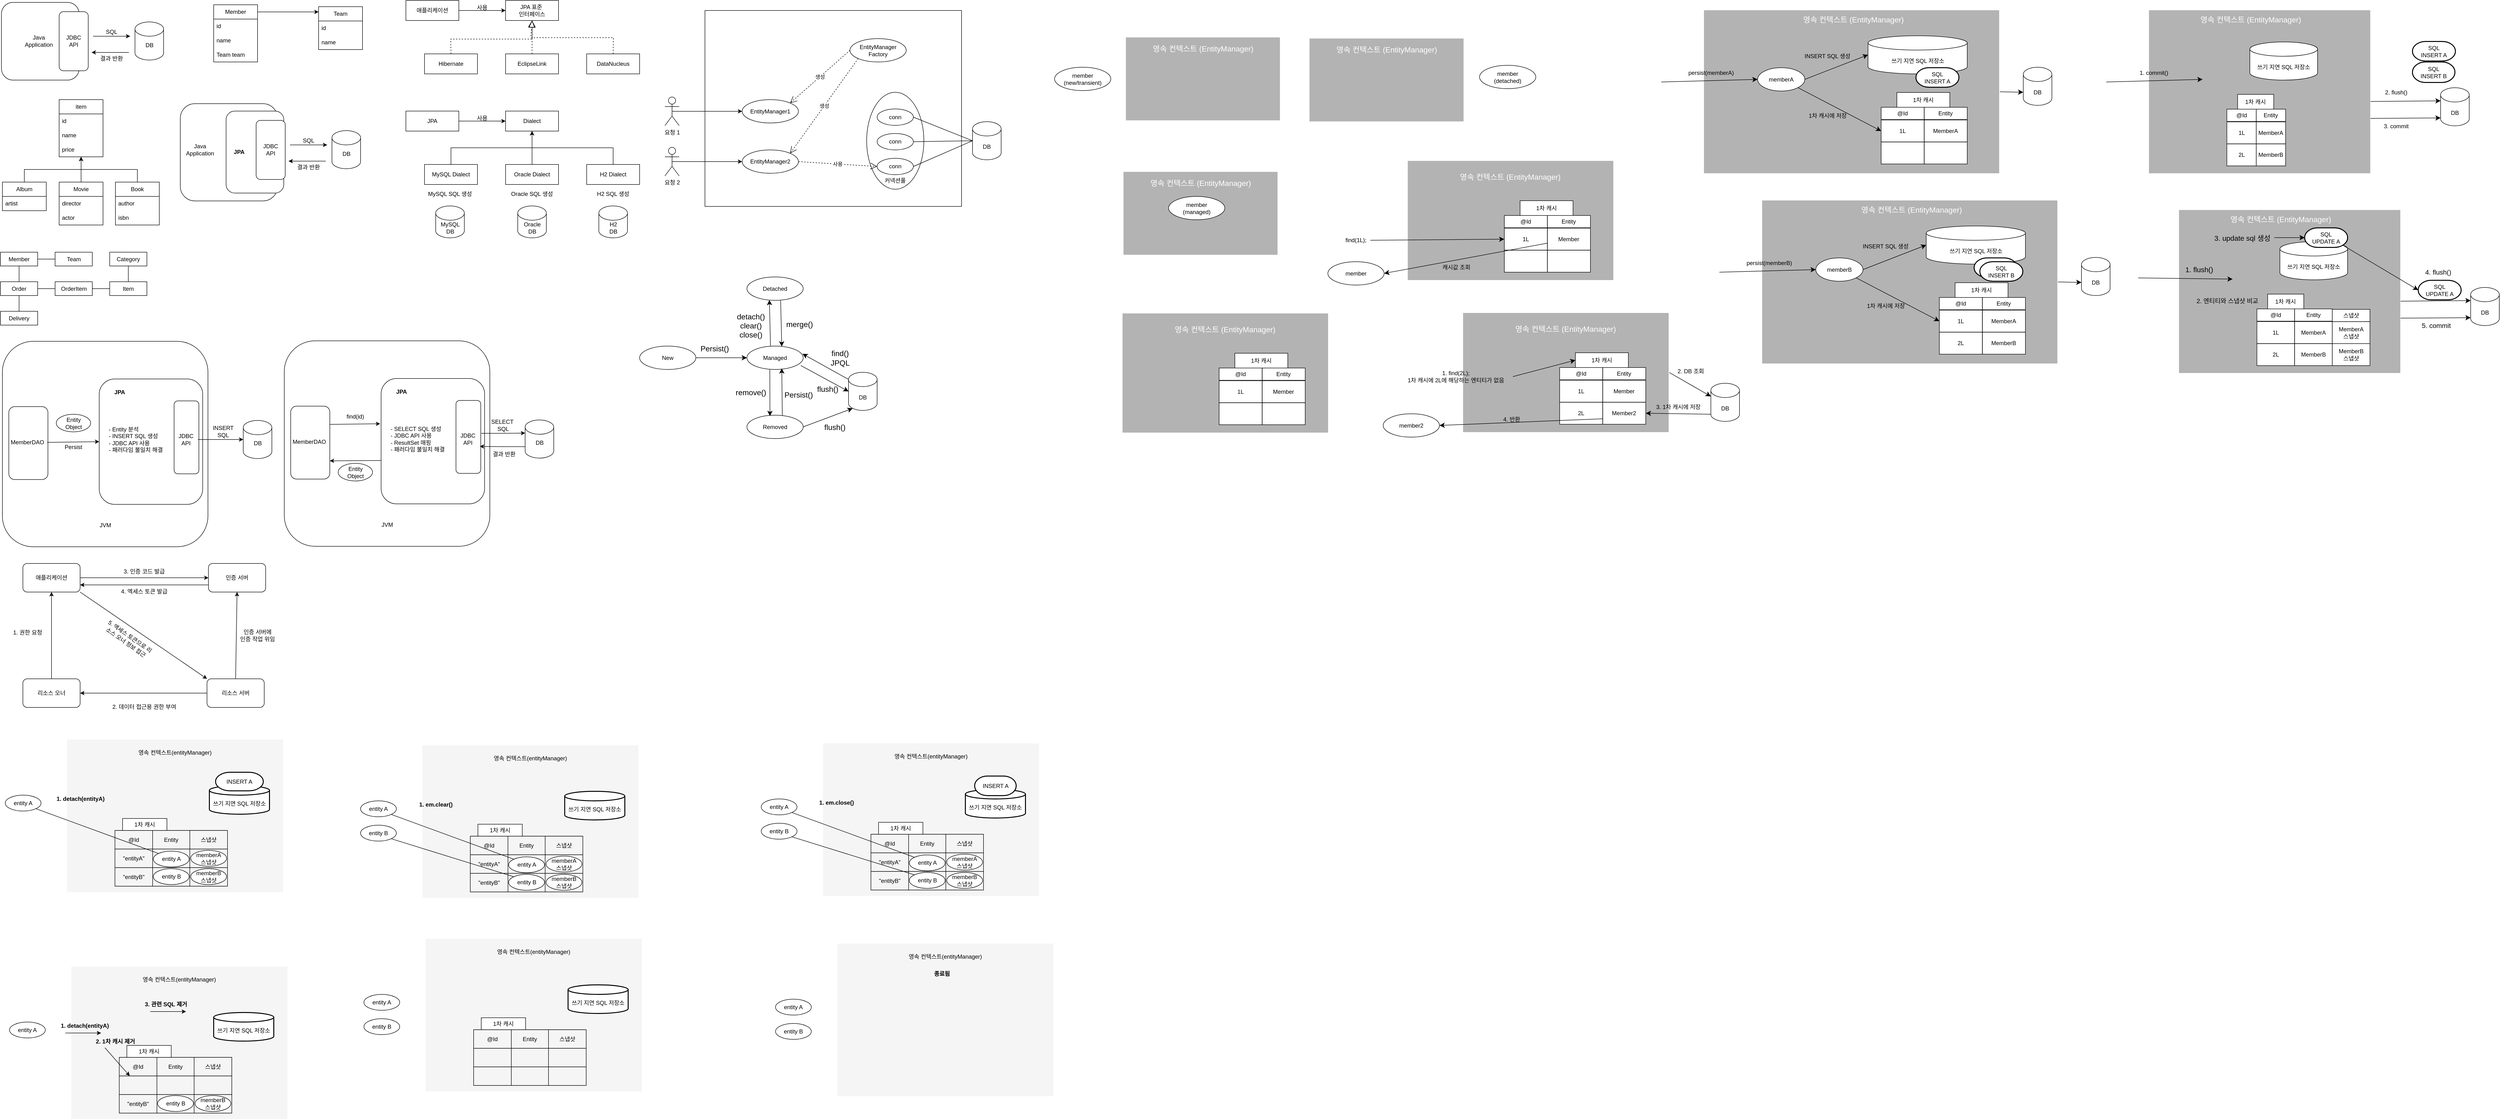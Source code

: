 <mxfile version="24.7.17">
  <diagram name="페이지-1" id="Rar_uW2dB962mLtttsw-">
    <mxGraphModel dx="985" dy="1105" grid="0" gridSize="10" guides="1" tooltips="1" connect="1" arrows="1" fold="1" page="1" pageScale="1" pageWidth="827" pageHeight="1169" math="0" shadow="0">
      <root>
        <mxCell id="0" />
        <mxCell id="1" parent="0" />
        <mxCell id="k0NUTAk5xpmQU2VHZI_K-25" value="" style="rounded=0;whiteSpace=wrap;html=1;fillColor=#B3B3B3;strokeColor=#FFFFFF;perimeterSpacing=1;strokeWidth=1;" parent="1" vertex="1">
          <mxGeometry x="2377" y="98" width="324" height="175" as="geometry" />
        </mxCell>
        <mxCell id="MSTxtKC6OHEPq3Pmxkmb-1" value="" style="rounded=0;whiteSpace=wrap;html=1;" parent="1" vertex="1">
          <mxGeometry x="1495" y="42" width="538" height="411" as="geometry" />
        </mxCell>
        <mxCell id="Ciupasd62eZEz7b_Rcl9-3" value="" style="whiteSpace=wrap;html=1;aspect=fixed;rounded=1;" parent="1" vertex="1">
          <mxGeometry x="395" y="237.5" width="204" height="204" as="geometry" />
        </mxCell>
        <mxCell id="fjv3wVsOdZcUhgJT5_eW-14" value="item" style="swimlane;fontStyle=0;childLayout=stackLayout;horizontal=1;startSize=30;horizontalStack=0;resizeParent=1;resizeParentMax=0;resizeLast=0;collapsible=1;marginBottom=0;whiteSpace=wrap;html=1;" parent="1" vertex="1">
          <mxGeometry x="141" y="229" width="92" height="120" as="geometry" />
        </mxCell>
        <mxCell id="fjv3wVsOdZcUhgJT5_eW-15" value="id" style="text;strokeColor=none;fillColor=none;align=left;verticalAlign=middle;spacingLeft=4;spacingRight=4;overflow=hidden;points=[[0,0.5],[1,0.5]];portConstraint=eastwest;rotatable=0;whiteSpace=wrap;html=1;" parent="fjv3wVsOdZcUhgJT5_eW-14" vertex="1">
          <mxGeometry y="30" width="92" height="30" as="geometry" />
        </mxCell>
        <mxCell id="fjv3wVsOdZcUhgJT5_eW-16" value="name" style="text;strokeColor=none;fillColor=none;align=left;verticalAlign=middle;spacingLeft=4;spacingRight=4;overflow=hidden;points=[[0,0.5],[1,0.5]];portConstraint=eastwest;rotatable=0;whiteSpace=wrap;html=1;" parent="fjv3wVsOdZcUhgJT5_eW-14" vertex="1">
          <mxGeometry y="60" width="92" height="30" as="geometry" />
        </mxCell>
        <mxCell id="fjv3wVsOdZcUhgJT5_eW-17" value="price" style="text;strokeColor=none;fillColor=none;align=left;verticalAlign=middle;spacingLeft=4;spacingRight=4;overflow=hidden;points=[[0,0.5],[1,0.5]];portConstraint=eastwest;rotatable=0;whiteSpace=wrap;html=1;" parent="fjv3wVsOdZcUhgJT5_eW-14" vertex="1">
          <mxGeometry y="90" width="92" height="30" as="geometry" />
        </mxCell>
        <mxCell id="fjv3wVsOdZcUhgJT5_eW-32" style="edgeStyle=orthogonalEdgeStyle;rounded=0;orthogonalLoop=1;jettySize=auto;html=1;exitX=0.5;exitY=0;exitDx=0;exitDy=0;" parent="1" source="fjv3wVsOdZcUhgJT5_eW-18" target="fjv3wVsOdZcUhgJT5_eW-14" edge="1">
          <mxGeometry relative="1" as="geometry" />
        </mxCell>
        <mxCell id="fjv3wVsOdZcUhgJT5_eW-18" value="Album" style="swimlane;fontStyle=0;childLayout=stackLayout;horizontal=1;startSize=30;horizontalStack=0;resizeParent=1;resizeParentMax=0;resizeLast=0;collapsible=1;marginBottom=0;whiteSpace=wrap;html=1;" parent="1" vertex="1">
          <mxGeometry x="22" y="402" width="92" height="60" as="geometry" />
        </mxCell>
        <mxCell id="fjv3wVsOdZcUhgJT5_eW-19" value="artist" style="text;strokeColor=none;fillColor=none;align=left;verticalAlign=middle;spacingLeft=4;spacingRight=4;overflow=hidden;points=[[0,0.5],[1,0.5]];portConstraint=eastwest;rotatable=0;whiteSpace=wrap;html=1;" parent="fjv3wVsOdZcUhgJT5_eW-18" vertex="1">
          <mxGeometry y="30" width="92" height="30" as="geometry" />
        </mxCell>
        <mxCell id="fjv3wVsOdZcUhgJT5_eW-33" style="edgeStyle=orthogonalEdgeStyle;rounded=0;orthogonalLoop=1;jettySize=auto;html=1;exitX=0.5;exitY=0;exitDx=0;exitDy=0;" parent="1" source="fjv3wVsOdZcUhgJT5_eW-22" target="fjv3wVsOdZcUhgJT5_eW-14" edge="1">
          <mxGeometry relative="1" as="geometry" />
        </mxCell>
        <mxCell id="fjv3wVsOdZcUhgJT5_eW-22" value="Movie" style="swimlane;fontStyle=0;childLayout=stackLayout;horizontal=1;startSize=30;horizontalStack=0;resizeParent=1;resizeParentMax=0;resizeLast=0;collapsible=1;marginBottom=0;whiteSpace=wrap;html=1;" parent="1" vertex="1">
          <mxGeometry x="141" y="402" width="92" height="90" as="geometry" />
        </mxCell>
        <mxCell id="fjv3wVsOdZcUhgJT5_eW-23" value="director" style="text;strokeColor=none;fillColor=none;align=left;verticalAlign=middle;spacingLeft=4;spacingRight=4;overflow=hidden;points=[[0,0.5],[1,0.5]];portConstraint=eastwest;rotatable=0;whiteSpace=wrap;html=1;" parent="fjv3wVsOdZcUhgJT5_eW-22" vertex="1">
          <mxGeometry y="30" width="92" height="30" as="geometry" />
        </mxCell>
        <mxCell id="fjv3wVsOdZcUhgJT5_eW-28" value="actor" style="text;strokeColor=none;fillColor=none;align=left;verticalAlign=middle;spacingLeft=4;spacingRight=4;overflow=hidden;points=[[0,0.5],[1,0.5]];portConstraint=eastwest;rotatable=0;whiteSpace=wrap;html=1;" parent="fjv3wVsOdZcUhgJT5_eW-22" vertex="1">
          <mxGeometry y="60" width="92" height="30" as="geometry" />
        </mxCell>
        <mxCell id="fjv3wVsOdZcUhgJT5_eW-34" style="edgeStyle=orthogonalEdgeStyle;rounded=0;orthogonalLoop=1;jettySize=auto;html=1;exitX=0.5;exitY=0;exitDx=0;exitDy=0;" parent="1" source="fjv3wVsOdZcUhgJT5_eW-29" target="fjv3wVsOdZcUhgJT5_eW-14" edge="1">
          <mxGeometry relative="1" as="geometry" />
        </mxCell>
        <mxCell id="fjv3wVsOdZcUhgJT5_eW-29" value="Book" style="swimlane;fontStyle=0;childLayout=stackLayout;horizontal=1;startSize=30;horizontalStack=0;resizeParent=1;resizeParentMax=0;resizeLast=0;collapsible=1;marginBottom=0;whiteSpace=wrap;html=1;" parent="1" vertex="1">
          <mxGeometry x="259" y="402" width="92" height="90" as="geometry" />
        </mxCell>
        <mxCell id="fjv3wVsOdZcUhgJT5_eW-30" value="author" style="text;strokeColor=none;fillColor=none;align=left;verticalAlign=middle;spacingLeft=4;spacingRight=4;overflow=hidden;points=[[0,0.5],[1,0.5]];portConstraint=eastwest;rotatable=0;whiteSpace=wrap;html=1;" parent="fjv3wVsOdZcUhgJT5_eW-29" vertex="1">
          <mxGeometry y="30" width="92" height="30" as="geometry" />
        </mxCell>
        <mxCell id="fjv3wVsOdZcUhgJT5_eW-31" value="isbn" style="text;strokeColor=none;fillColor=none;align=left;verticalAlign=middle;spacingLeft=4;spacingRight=4;overflow=hidden;points=[[0,0.5],[1,0.5]];portConstraint=eastwest;rotatable=0;whiteSpace=wrap;html=1;" parent="fjv3wVsOdZcUhgJT5_eW-29" vertex="1">
          <mxGeometry y="60" width="92" height="30" as="geometry" />
        </mxCell>
        <mxCell id="fjv3wVsOdZcUhgJT5_eW-36" value="Member" style="swimlane;fontStyle=0;childLayout=stackLayout;horizontal=1;startSize=30;horizontalStack=0;resizeParent=1;resizeParentMax=0;resizeLast=0;collapsible=1;marginBottom=0;whiteSpace=wrap;html=1;" parent="1" vertex="1">
          <mxGeometry x="465" y="30" width="92" height="120" as="geometry" />
        </mxCell>
        <mxCell id="fjv3wVsOdZcUhgJT5_eW-37" value="id" style="text;strokeColor=none;fillColor=none;align=left;verticalAlign=middle;spacingLeft=4;spacingRight=4;overflow=hidden;points=[[0,0.5],[1,0.5]];portConstraint=eastwest;rotatable=0;whiteSpace=wrap;html=1;" parent="fjv3wVsOdZcUhgJT5_eW-36" vertex="1">
          <mxGeometry y="30" width="92" height="30" as="geometry" />
        </mxCell>
        <mxCell id="fjv3wVsOdZcUhgJT5_eW-38" value="name" style="text;strokeColor=none;fillColor=none;align=left;verticalAlign=middle;spacingLeft=4;spacingRight=4;overflow=hidden;points=[[0,0.5],[1,0.5]];portConstraint=eastwest;rotatable=0;whiteSpace=wrap;html=1;" parent="fjv3wVsOdZcUhgJT5_eW-36" vertex="1">
          <mxGeometry y="60" width="92" height="30" as="geometry" />
        </mxCell>
        <mxCell id="fjv3wVsOdZcUhgJT5_eW-39" value="Team team" style="text;strokeColor=none;fillColor=none;align=left;verticalAlign=middle;spacingLeft=4;spacingRight=4;overflow=hidden;points=[[0,0.5],[1,0.5]];portConstraint=eastwest;rotatable=0;whiteSpace=wrap;html=1;" parent="fjv3wVsOdZcUhgJT5_eW-36" vertex="1">
          <mxGeometry y="90" width="92" height="30" as="geometry" />
        </mxCell>
        <mxCell id="fjv3wVsOdZcUhgJT5_eW-40" value="Team" style="swimlane;fontStyle=0;childLayout=stackLayout;horizontal=1;startSize=30;horizontalStack=0;resizeParent=1;resizeParentMax=0;resizeLast=0;collapsible=1;marginBottom=0;whiteSpace=wrap;html=1;" parent="1" vertex="1">
          <mxGeometry x="685" y="34" width="92" height="90" as="geometry" />
        </mxCell>
        <mxCell id="fjv3wVsOdZcUhgJT5_eW-41" value="id" style="text;strokeColor=none;fillColor=none;align=left;verticalAlign=middle;spacingLeft=4;spacingRight=4;overflow=hidden;points=[[0,0.5],[1,0.5]];portConstraint=eastwest;rotatable=0;whiteSpace=wrap;html=1;" parent="fjv3wVsOdZcUhgJT5_eW-40" vertex="1">
          <mxGeometry y="30" width="92" height="30" as="geometry" />
        </mxCell>
        <mxCell id="fjv3wVsOdZcUhgJT5_eW-42" value="name" style="text;strokeColor=none;fillColor=none;align=left;verticalAlign=middle;spacingLeft=4;spacingRight=4;overflow=hidden;points=[[0,0.5],[1,0.5]];portConstraint=eastwest;rotatable=0;whiteSpace=wrap;html=1;" parent="fjv3wVsOdZcUhgJT5_eW-40" vertex="1">
          <mxGeometry y="60" width="92" height="30" as="geometry" />
        </mxCell>
        <mxCell id="fjv3wVsOdZcUhgJT5_eW-44" style="edgeStyle=orthogonalEdgeStyle;rounded=0;orthogonalLoop=1;jettySize=auto;html=1;exitX=1;exitY=0.5;exitDx=0;exitDy=0;entryX=0;entryY=0.122;entryDx=0;entryDy=0;entryPerimeter=0;" parent="1" source="fjv3wVsOdZcUhgJT5_eW-38" target="fjv3wVsOdZcUhgJT5_eW-40" edge="1">
          <mxGeometry relative="1" as="geometry">
            <Array as="points">
              <mxPoint x="557" y="45" />
              <mxPoint x="665" y="45" />
            </Array>
          </mxGeometry>
        </mxCell>
        <mxCell id="o04ICpHNsVBjAGVJbhHK-1" value="Member" style="whiteSpace=wrap;html=1;align=center;" parent="1" vertex="1">
          <mxGeometry x="18" y="549" width="78" height="29" as="geometry" />
        </mxCell>
        <mxCell id="o04ICpHNsVBjAGVJbhHK-2" value="Team" style="whiteSpace=wrap;html=1;align=center;" parent="1" vertex="1">
          <mxGeometry x="132.5" y="549" width="78" height="29" as="geometry" />
        </mxCell>
        <mxCell id="o04ICpHNsVBjAGVJbhHK-3" value="Order" style="whiteSpace=wrap;html=1;align=center;" parent="1" vertex="1">
          <mxGeometry x="18" y="611" width="78" height="29" as="geometry" />
        </mxCell>
        <mxCell id="o04ICpHNsVBjAGVJbhHK-4" value="OrderItem" style="whiteSpace=wrap;html=1;align=center;" parent="1" vertex="1">
          <mxGeometry x="132.5" y="611" width="78" height="29" as="geometry" />
        </mxCell>
        <mxCell id="o04ICpHNsVBjAGVJbhHK-5" value="Item" style="whiteSpace=wrap;html=1;align=center;" parent="1" vertex="1">
          <mxGeometry x="247" y="611" width="78" height="29" as="geometry" />
        </mxCell>
        <mxCell id="o04ICpHNsVBjAGVJbhHK-6" value="Category" style="whiteSpace=wrap;html=1;align=center;" parent="1" vertex="1">
          <mxGeometry x="247" y="549" width="78" height="29" as="geometry" />
        </mxCell>
        <mxCell id="o04ICpHNsVBjAGVJbhHK-7" value="Delivery" style="whiteSpace=wrap;html=1;align=center;" parent="1" vertex="1">
          <mxGeometry x="18" y="673" width="78" height="29" as="geometry" />
        </mxCell>
        <mxCell id="o04ICpHNsVBjAGVJbhHK-9" value="" style="endArrow=none;html=1;rounded=0;exitX=0.5;exitY=0;exitDx=0;exitDy=0;entryX=0.5;entryY=1;entryDx=0;entryDy=0;" parent="1" source="o04ICpHNsVBjAGVJbhHK-3" target="o04ICpHNsVBjAGVJbhHK-1" edge="1">
          <mxGeometry width="50" height="50" relative="1" as="geometry">
            <mxPoint x="382" y="562" as="sourcePoint" />
            <mxPoint x="432" y="512" as="targetPoint" />
          </mxGeometry>
        </mxCell>
        <mxCell id="o04ICpHNsVBjAGVJbhHK-12" value="" style="endArrow=none;html=1;rounded=0;exitX=1;exitY=0.5;exitDx=0;exitDy=0;entryX=0;entryY=0.5;entryDx=0;entryDy=0;" parent="1" source="o04ICpHNsVBjAGVJbhHK-1" target="o04ICpHNsVBjAGVJbhHK-2" edge="1">
          <mxGeometry width="50" height="50" relative="1" as="geometry">
            <mxPoint x="77" y="631" as="sourcePoint" />
            <mxPoint x="77" y="598" as="targetPoint" />
          </mxGeometry>
        </mxCell>
        <mxCell id="o04ICpHNsVBjAGVJbhHK-13" value="" style="endArrow=none;html=1;rounded=0;exitX=1;exitY=0.5;exitDx=0;exitDy=0;entryX=0;entryY=0.5;entryDx=0;entryDy=0;" parent="1" source="o04ICpHNsVBjAGVJbhHK-3" target="o04ICpHNsVBjAGVJbhHK-4" edge="1">
          <mxGeometry width="50" height="50" relative="1" as="geometry">
            <mxPoint x="87" y="641" as="sourcePoint" />
            <mxPoint x="87" y="608" as="targetPoint" />
          </mxGeometry>
        </mxCell>
        <mxCell id="o04ICpHNsVBjAGVJbhHK-14" value="" style="endArrow=none;html=1;rounded=0;exitX=0.5;exitY=0;exitDx=0;exitDy=0;entryX=0.5;entryY=1;entryDx=0;entryDy=0;" parent="1" source="o04ICpHNsVBjAGVJbhHK-7" target="o04ICpHNsVBjAGVJbhHK-3" edge="1">
          <mxGeometry width="50" height="50" relative="1" as="geometry">
            <mxPoint x="97" y="651" as="sourcePoint" />
            <mxPoint x="97" y="618" as="targetPoint" />
          </mxGeometry>
        </mxCell>
        <mxCell id="o04ICpHNsVBjAGVJbhHK-15" value="" style="endArrow=none;html=1;rounded=0;exitX=0;exitY=0.5;exitDx=0;exitDy=0;entryX=1;entryY=0.5;entryDx=0;entryDy=0;" parent="1" source="o04ICpHNsVBjAGVJbhHK-5" target="o04ICpHNsVBjAGVJbhHK-4" edge="1">
          <mxGeometry width="50" height="50" relative="1" as="geometry">
            <mxPoint x="107" y="661" as="sourcePoint" />
            <mxPoint x="219" y="682" as="targetPoint" />
          </mxGeometry>
        </mxCell>
        <mxCell id="o04ICpHNsVBjAGVJbhHK-16" value="" style="endArrow=none;html=1;rounded=0;exitX=0.5;exitY=0;exitDx=0;exitDy=0;entryX=0.5;entryY=1;entryDx=0;entryDy=0;" parent="1" source="o04ICpHNsVBjAGVJbhHK-5" target="o04ICpHNsVBjAGVJbhHK-6" edge="1">
          <mxGeometry width="50" height="50" relative="1" as="geometry">
            <mxPoint x="117" y="671" as="sourcePoint" />
            <mxPoint x="117" y="638" as="targetPoint" />
          </mxGeometry>
        </mxCell>
        <mxCell id="Ciupasd62eZEz7b_Rcl9-1" value="" style="group" parent="1" vertex="1" connectable="0">
          <mxGeometry x="20" y="25" width="340" height="163" as="geometry" />
        </mxCell>
        <mxCell id="fjv3wVsOdZcUhgJT5_eW-1" value="" style="whiteSpace=wrap;html=1;aspect=fixed;rounded=1;" parent="Ciupasd62eZEz7b_Rcl9-1" vertex="1">
          <mxGeometry width="163" height="163" as="geometry" />
        </mxCell>
        <mxCell id="fjv3wVsOdZcUhgJT5_eW-3" value="" style="rounded=1;whiteSpace=wrap;html=1;" parent="Ciupasd62eZEz7b_Rcl9-1" vertex="1">
          <mxGeometry x="121" y="19.5" width="61" height="124" as="geometry" />
        </mxCell>
        <mxCell id="fjv3wVsOdZcUhgJT5_eW-4" value="Java Application" style="text;html=1;align=center;verticalAlign=middle;whiteSpace=wrap;rounded=0;" parent="Ciupasd62eZEz7b_Rcl9-1" vertex="1">
          <mxGeometry x="37" y="50" width="83" height="62" as="geometry" />
        </mxCell>
        <mxCell id="fjv3wVsOdZcUhgJT5_eW-5" value="JDBC&lt;br&gt;API" style="text;html=1;align=center;verticalAlign=middle;whiteSpace=wrap;rounded=0;" parent="Ciupasd62eZEz7b_Rcl9-1" vertex="1">
          <mxGeometry x="119" y="50" width="65" height="62" as="geometry" />
        </mxCell>
        <mxCell id="fjv3wVsOdZcUhgJT5_eW-6" value="" style="shape=cylinder3;whiteSpace=wrap;html=1;boundedLbl=1;backgroundOutline=1;size=15;" parent="Ciupasd62eZEz7b_Rcl9-1" vertex="1">
          <mxGeometry x="280" y="41" width="60" height="80" as="geometry" />
        </mxCell>
        <mxCell id="fjv3wVsOdZcUhgJT5_eW-7" value="DB" style="text;html=1;align=center;verticalAlign=middle;whiteSpace=wrap;rounded=0;" parent="Ciupasd62eZEz7b_Rcl9-1" vertex="1">
          <mxGeometry x="291.5" y="75" width="37" height="30" as="geometry" />
        </mxCell>
        <mxCell id="fjv3wVsOdZcUhgJT5_eW-9" value="" style="endArrow=classic;html=1;rounded=0;" parent="Ciupasd62eZEz7b_Rcl9-1" edge="1">
          <mxGeometry width="50" height="50" relative="1" as="geometry">
            <mxPoint x="192" y="71" as="sourcePoint" />
            <mxPoint x="270" y="71" as="targetPoint" />
          </mxGeometry>
        </mxCell>
        <mxCell id="fjv3wVsOdZcUhgJT5_eW-10" value="" style="endArrow=classic;html=1;rounded=0;" parent="Ciupasd62eZEz7b_Rcl9-1" edge="1">
          <mxGeometry width="50" height="50" relative="1" as="geometry">
            <mxPoint x="267" y="105" as="sourcePoint" />
            <mxPoint x="189" y="105" as="targetPoint" />
          </mxGeometry>
        </mxCell>
        <mxCell id="fjv3wVsOdZcUhgJT5_eW-11" value="SQL" style="text;html=1;align=center;verticalAlign=middle;whiteSpace=wrap;rounded=0;" parent="Ciupasd62eZEz7b_Rcl9-1" vertex="1">
          <mxGeometry x="201" y="47" width="60" height="30" as="geometry" />
        </mxCell>
        <mxCell id="fjv3wVsOdZcUhgJT5_eW-12" value="결과 반환" style="text;html=1;align=center;verticalAlign=middle;whiteSpace=wrap;rounded=0;" parent="Ciupasd62eZEz7b_Rcl9-1" vertex="1">
          <mxGeometry x="201" y="105" width="60" height="25" as="geometry" />
        </mxCell>
        <mxCell id="Ciupasd62eZEz7b_Rcl9-2" value="" style="group" parent="1" vertex="1" connectable="0">
          <mxGeometry x="433" y="253" width="340" height="204" as="geometry" />
        </mxCell>
        <mxCell id="Ciupasd62eZEz7b_Rcl9-13" value="" style="rounded=1;whiteSpace=wrap;html=1;" parent="Ciupasd62eZEz7b_Rcl9-2" vertex="1">
          <mxGeometry x="58" width="121" height="172" as="geometry" />
        </mxCell>
        <mxCell id="Ciupasd62eZEz7b_Rcl9-4" value="" style="rounded=1;whiteSpace=wrap;html=1;" parent="Ciupasd62eZEz7b_Rcl9-2" vertex="1">
          <mxGeometry x="121" y="19.5" width="61" height="124" as="geometry" />
        </mxCell>
        <mxCell id="Ciupasd62eZEz7b_Rcl9-6" value="JDBC&lt;br&gt;API" style="text;html=1;align=center;verticalAlign=middle;whiteSpace=wrap;rounded=0;" parent="Ciupasd62eZEz7b_Rcl9-2" vertex="1">
          <mxGeometry x="119" y="50" width="65" height="62" as="geometry" />
        </mxCell>
        <mxCell id="Ciupasd62eZEz7b_Rcl9-7" value="" style="shape=cylinder3;whiteSpace=wrap;html=1;boundedLbl=1;backgroundOutline=1;size=15;" parent="Ciupasd62eZEz7b_Rcl9-2" vertex="1">
          <mxGeometry x="280" y="41" width="60" height="80" as="geometry" />
        </mxCell>
        <mxCell id="Ciupasd62eZEz7b_Rcl9-8" value="DB" style="text;html=1;align=center;verticalAlign=middle;whiteSpace=wrap;rounded=0;" parent="Ciupasd62eZEz7b_Rcl9-2" vertex="1">
          <mxGeometry x="291.5" y="75" width="37" height="30" as="geometry" />
        </mxCell>
        <mxCell id="Ciupasd62eZEz7b_Rcl9-9" value="" style="endArrow=classic;html=1;rounded=0;" parent="Ciupasd62eZEz7b_Rcl9-2" edge="1">
          <mxGeometry width="50" height="50" relative="1" as="geometry">
            <mxPoint x="192" y="71" as="sourcePoint" />
            <mxPoint x="270" y="71" as="targetPoint" />
          </mxGeometry>
        </mxCell>
        <mxCell id="Ciupasd62eZEz7b_Rcl9-10" value="" style="endArrow=classic;html=1;rounded=0;" parent="Ciupasd62eZEz7b_Rcl9-2" edge="1">
          <mxGeometry width="50" height="50" relative="1" as="geometry">
            <mxPoint x="267" y="105" as="sourcePoint" />
            <mxPoint x="189" y="105" as="targetPoint" />
          </mxGeometry>
        </mxCell>
        <mxCell id="Ciupasd62eZEz7b_Rcl9-11" value="SQL" style="text;html=1;align=center;verticalAlign=middle;whiteSpace=wrap;rounded=0;" parent="Ciupasd62eZEz7b_Rcl9-2" vertex="1">
          <mxGeometry x="201" y="47" width="60" height="30" as="geometry" />
        </mxCell>
        <mxCell id="Ciupasd62eZEz7b_Rcl9-12" value="결과 반환" style="text;html=1;align=center;verticalAlign=middle;whiteSpace=wrap;rounded=0;" parent="Ciupasd62eZEz7b_Rcl9-2" vertex="1">
          <mxGeometry x="201" y="105" width="60" height="25" as="geometry" />
        </mxCell>
        <mxCell id="Ciupasd62eZEz7b_Rcl9-14" value="&lt;b&gt;JPA&lt;/b&gt;" style="text;html=1;align=center;verticalAlign=middle;whiteSpace=wrap;rounded=0;" parent="Ciupasd62eZEz7b_Rcl9-2" vertex="1">
          <mxGeometry x="44" y="55" width="83" height="62" as="geometry" />
        </mxCell>
        <mxCell id="Ciupasd62eZEz7b_Rcl9-5" value="Java Application" style="text;html=1;align=center;verticalAlign=middle;whiteSpace=wrap;rounded=0;" parent="1" vertex="1">
          <mxGeometry x="395" y="303" width="83" height="62" as="geometry" />
        </mxCell>
        <mxCell id="Ciupasd62eZEz7b_Rcl9-50" value="" style="group" parent="1" vertex="1" connectable="0">
          <mxGeometry x="22" y="736" width="565" height="431" as="geometry" />
        </mxCell>
        <mxCell id="Ciupasd62eZEz7b_Rcl9-15" value="" style="whiteSpace=wrap;html=1;aspect=fixed;rounded=1;" parent="Ciupasd62eZEz7b_Rcl9-50" vertex="1">
          <mxGeometry width="431" height="431" as="geometry" />
        </mxCell>
        <mxCell id="Ciupasd62eZEz7b_Rcl9-37" value="" style="group" parent="Ciupasd62eZEz7b_Rcl9-50" vertex="1" connectable="0">
          <mxGeometry x="113" y="153" width="72" height="37" as="geometry" />
        </mxCell>
        <mxCell id="Ciupasd62eZEz7b_Rcl9-35" value="" style="ellipse;whiteSpace=wrap;html=1;" parent="Ciupasd62eZEz7b_Rcl9-37" vertex="1">
          <mxGeometry width="72" height="37" as="geometry" />
        </mxCell>
        <mxCell id="Ciupasd62eZEz7b_Rcl9-36" value="Entity&lt;br&gt;Object" style="text;html=1;align=center;verticalAlign=middle;whiteSpace=wrap;rounded=0;" parent="Ciupasd62eZEz7b_Rcl9-37" vertex="1">
          <mxGeometry x="7.5" width="57" height="37" as="geometry" />
        </mxCell>
        <mxCell id="Ciupasd62eZEz7b_Rcl9-38" value="" style="group" parent="Ciupasd62eZEz7b_Rcl9-50" vertex="1" connectable="0">
          <mxGeometry x="203" y="79" width="226" height="263" as="geometry" />
        </mxCell>
        <mxCell id="Ciupasd62eZEz7b_Rcl9-29" value="" style="rounded=1;whiteSpace=wrap;html=1;" parent="Ciupasd62eZEz7b_Rcl9-38" vertex="1">
          <mxGeometry width="217" height="263" as="geometry" />
        </mxCell>
        <mxCell id="Ciupasd62eZEz7b_Rcl9-32" value="" style="group" parent="Ciupasd62eZEz7b_Rcl9-38" vertex="1" connectable="0">
          <mxGeometry x="143" y="46" width="83" height="153" as="geometry" />
        </mxCell>
        <mxCell id="Ciupasd62eZEz7b_Rcl9-30" value="" style="rounded=1;whiteSpace=wrap;html=1;" parent="Ciupasd62eZEz7b_Rcl9-32" vertex="1">
          <mxGeometry x="14" width="52" height="153" as="geometry" />
        </mxCell>
        <mxCell id="Ciupasd62eZEz7b_Rcl9-31" value="JDBC&lt;br&gt;API" style="text;html=1;align=center;verticalAlign=middle;whiteSpace=wrap;rounded=0;" parent="Ciupasd62eZEz7b_Rcl9-32" vertex="1">
          <mxGeometry x="14" y="50" width="50" height="62" as="geometry" />
        </mxCell>
        <mxCell id="Ciupasd62eZEz7b_Rcl9-33" value="&lt;b&gt;JPA&lt;/b&gt;" style="text;html=1;align=center;verticalAlign=middle;whiteSpace=wrap;rounded=0;" parent="Ciupasd62eZEz7b_Rcl9-38" vertex="1">
          <mxGeometry x="18" y="12" width="50" height="32" as="geometry" />
        </mxCell>
        <mxCell id="Ciupasd62eZEz7b_Rcl9-34" value="- Entity 분석&lt;br&gt;&lt;div style=&quot;&quot;&gt;&lt;span style=&quot;background-color: initial;&quot;&gt;- INSERT SQL 생성&lt;/span&gt;&lt;/div&gt;- JDBC API 사용&lt;br&gt;- 패러다임 불일치 해결" style="text;html=1;align=left;verticalAlign=middle;whiteSpace=wrap;rounded=0;" parent="Ciupasd62eZEz7b_Rcl9-38" vertex="1">
          <mxGeometry x="18" y="88" width="131" height="78" as="geometry" />
        </mxCell>
        <mxCell id="Ciupasd62eZEz7b_Rcl9-40" value="" style="group" parent="Ciupasd62eZEz7b_Rcl9-50" vertex="1" connectable="0">
          <mxGeometry x="11" y="137" width="84.5" height="153" as="geometry" />
        </mxCell>
        <mxCell id="Ciupasd62eZEz7b_Rcl9-28" value="" style="rounded=1;whiteSpace=wrap;html=1;" parent="Ciupasd62eZEz7b_Rcl9-40" vertex="1">
          <mxGeometry x="2.5" width="82" height="153" as="geometry" />
        </mxCell>
        <mxCell id="Ciupasd62eZEz7b_Rcl9-27" value="MemberDAO" style="text;html=1;align=center;verticalAlign=middle;whiteSpace=wrap;rounded=0;" parent="Ciupasd62eZEz7b_Rcl9-40" vertex="1">
          <mxGeometry y="44" width="83" height="62" as="geometry" />
        </mxCell>
        <mxCell id="Ciupasd62eZEz7b_Rcl9-41" value="" style="endArrow=classic;html=1;rounded=0;exitX=1;exitY=0.5;exitDx=0;exitDy=0;entryX=0;entryY=0.5;entryDx=0;entryDy=0;" parent="Ciupasd62eZEz7b_Rcl9-50" source="Ciupasd62eZEz7b_Rcl9-27" target="Ciupasd62eZEz7b_Rcl9-29" edge="1">
          <mxGeometry width="50" height="50" relative="1" as="geometry">
            <mxPoint x="357" y="53" as="sourcePoint" />
            <mxPoint x="407" y="3" as="targetPoint" />
          </mxGeometry>
        </mxCell>
        <mxCell id="Ciupasd62eZEz7b_Rcl9-42" value="Persist" style="text;html=1;align=center;verticalAlign=middle;whiteSpace=wrap;rounded=0;" parent="Ciupasd62eZEz7b_Rcl9-50" vertex="1">
          <mxGeometry x="119" y="207" width="60" height="30" as="geometry" />
        </mxCell>
        <mxCell id="Ciupasd62eZEz7b_Rcl9-46" value="" style="group" parent="Ciupasd62eZEz7b_Rcl9-50" vertex="1" connectable="0">
          <mxGeometry x="505" y="166" width="60" height="80" as="geometry" />
        </mxCell>
        <mxCell id="Ciupasd62eZEz7b_Rcl9-43" value="" style="shape=cylinder3;whiteSpace=wrap;html=1;boundedLbl=1;backgroundOutline=1;size=15;" parent="Ciupasd62eZEz7b_Rcl9-46" vertex="1">
          <mxGeometry width="60" height="80" as="geometry" />
        </mxCell>
        <mxCell id="Ciupasd62eZEz7b_Rcl9-44" value="DB" style="text;html=1;align=center;verticalAlign=middle;whiteSpace=wrap;rounded=0;" parent="Ciupasd62eZEz7b_Rcl9-46" vertex="1">
          <mxGeometry x="11.5" y="33" width="37" height="30" as="geometry" />
        </mxCell>
        <mxCell id="Ciupasd62eZEz7b_Rcl9-47" style="edgeStyle=orthogonalEdgeStyle;rounded=0;orthogonalLoop=1;jettySize=auto;html=1;exitX=1;exitY=0.5;exitDx=0;exitDy=0;" parent="Ciupasd62eZEz7b_Rcl9-50" source="Ciupasd62eZEz7b_Rcl9-31" target="Ciupasd62eZEz7b_Rcl9-43" edge="1">
          <mxGeometry relative="1" as="geometry" />
        </mxCell>
        <mxCell id="Ciupasd62eZEz7b_Rcl9-48" value="INSERT&lt;br&gt;SQL" style="text;html=1;align=center;verticalAlign=middle;whiteSpace=wrap;rounded=0;" parent="Ciupasd62eZEz7b_Rcl9-50" vertex="1">
          <mxGeometry x="433" y="174" width="60" height="30" as="geometry" />
        </mxCell>
        <mxCell id="Ciupasd62eZEz7b_Rcl9-49" value="JVM" style="text;html=1;align=center;verticalAlign=middle;whiteSpace=wrap;rounded=0;" parent="Ciupasd62eZEz7b_Rcl9-50" vertex="1">
          <mxGeometry x="185.5" y="371" width="60" height="30" as="geometry" />
        </mxCell>
        <mxCell id="Ciupasd62eZEz7b_Rcl9-52" value="" style="group" parent="1" vertex="1" connectable="0">
          <mxGeometry x="613" y="735" width="565" height="431" as="geometry" />
        </mxCell>
        <mxCell id="Ciupasd62eZEz7b_Rcl9-53" value="" style="whiteSpace=wrap;html=1;aspect=fixed;rounded=1;" parent="Ciupasd62eZEz7b_Rcl9-52" vertex="1">
          <mxGeometry width="431" height="431" as="geometry" />
        </mxCell>
        <mxCell id="Ciupasd62eZEz7b_Rcl9-54" value="" style="group" parent="Ciupasd62eZEz7b_Rcl9-52" vertex="1" connectable="0">
          <mxGeometry x="113" y="257" width="72" height="37" as="geometry" />
        </mxCell>
        <mxCell id="Ciupasd62eZEz7b_Rcl9-55" value="" style="ellipse;whiteSpace=wrap;html=1;" parent="Ciupasd62eZEz7b_Rcl9-54" vertex="1">
          <mxGeometry width="72" height="37" as="geometry" />
        </mxCell>
        <mxCell id="Ciupasd62eZEz7b_Rcl9-56" value="Entity&lt;br&gt;Object" style="text;html=1;align=center;verticalAlign=middle;whiteSpace=wrap;rounded=0;" parent="Ciupasd62eZEz7b_Rcl9-54" vertex="1">
          <mxGeometry x="7.5" width="57" height="37" as="geometry" />
        </mxCell>
        <mxCell id="Ciupasd62eZEz7b_Rcl9-57" value="" style="group" parent="Ciupasd62eZEz7b_Rcl9-52" vertex="1" connectable="0">
          <mxGeometry x="203" y="79" width="226" height="263" as="geometry" />
        </mxCell>
        <mxCell id="Ciupasd62eZEz7b_Rcl9-58" value="" style="rounded=1;whiteSpace=wrap;html=1;" parent="Ciupasd62eZEz7b_Rcl9-57" vertex="1">
          <mxGeometry width="217" height="263" as="geometry" />
        </mxCell>
        <mxCell id="Ciupasd62eZEz7b_Rcl9-59" value="" style="group" parent="Ciupasd62eZEz7b_Rcl9-57" vertex="1" connectable="0">
          <mxGeometry x="143" y="46" width="83" height="153" as="geometry" />
        </mxCell>
        <mxCell id="Ciupasd62eZEz7b_Rcl9-60" value="" style="rounded=1;whiteSpace=wrap;html=1;" parent="Ciupasd62eZEz7b_Rcl9-59" vertex="1">
          <mxGeometry x="14" width="52" height="153" as="geometry" />
        </mxCell>
        <mxCell id="Ciupasd62eZEz7b_Rcl9-61" value="JDBC&lt;br&gt;API" style="text;html=1;align=center;verticalAlign=middle;whiteSpace=wrap;rounded=0;" parent="Ciupasd62eZEz7b_Rcl9-59" vertex="1">
          <mxGeometry x="14" y="50" width="50" height="62" as="geometry" />
        </mxCell>
        <mxCell id="Ciupasd62eZEz7b_Rcl9-62" value="&lt;b&gt;JPA&lt;/b&gt;" style="text;html=1;align=center;verticalAlign=middle;whiteSpace=wrap;rounded=0;" parent="Ciupasd62eZEz7b_Rcl9-57" vertex="1">
          <mxGeometry x="18" y="12" width="50" height="32" as="geometry" />
        </mxCell>
        <mxCell id="Ciupasd62eZEz7b_Rcl9-63" value="- SELECT SQL 생성&lt;br&gt;- JDBC API 사용&lt;br&gt;- ResultSet 매핑&lt;br&gt;- 패러다임 불일치 해결" style="text;html=1;align=left;verticalAlign=middle;whiteSpace=wrap;rounded=0;" parent="Ciupasd62eZEz7b_Rcl9-57" vertex="1">
          <mxGeometry x="18" y="88" width="131" height="78" as="geometry" />
        </mxCell>
        <mxCell id="Ciupasd62eZEz7b_Rcl9-64" value="" style="group" parent="Ciupasd62eZEz7b_Rcl9-52" vertex="1" connectable="0">
          <mxGeometry x="11" y="137" width="84.5" height="153" as="geometry" />
        </mxCell>
        <mxCell id="Ciupasd62eZEz7b_Rcl9-65" value="" style="rounded=1;whiteSpace=wrap;html=1;" parent="Ciupasd62eZEz7b_Rcl9-64" vertex="1">
          <mxGeometry x="2.5" width="82" height="153" as="geometry" />
        </mxCell>
        <mxCell id="Ciupasd62eZEz7b_Rcl9-66" value="MemberDAO" style="text;html=1;align=center;verticalAlign=middle;whiteSpace=wrap;rounded=0;" parent="Ciupasd62eZEz7b_Rcl9-64" vertex="1">
          <mxGeometry y="44" width="83" height="62" as="geometry" />
        </mxCell>
        <mxCell id="Ciupasd62eZEz7b_Rcl9-67" value="" style="endArrow=classic;html=1;rounded=0;exitX=1;exitY=0.25;exitDx=0;exitDy=0;entryX=-0.009;entryY=0.361;entryDx=0;entryDy=0;entryPerimeter=0;" parent="Ciupasd62eZEz7b_Rcl9-52" source="Ciupasd62eZEz7b_Rcl9-65" target="Ciupasd62eZEz7b_Rcl9-58" edge="1">
          <mxGeometry width="50" height="50" relative="1" as="geometry">
            <mxPoint x="357" y="53" as="sourcePoint" />
            <mxPoint x="407" y="3" as="targetPoint" />
          </mxGeometry>
        </mxCell>
        <mxCell id="Ciupasd62eZEz7b_Rcl9-68" value="find(id)" style="text;html=1;align=center;verticalAlign=middle;whiteSpace=wrap;rounded=0;" parent="Ciupasd62eZEz7b_Rcl9-52" vertex="1">
          <mxGeometry x="119" y="144" width="60" height="30" as="geometry" />
        </mxCell>
        <mxCell id="Ciupasd62eZEz7b_Rcl9-69" value="" style="group" parent="Ciupasd62eZEz7b_Rcl9-52" vertex="1" connectable="0">
          <mxGeometry x="505" y="166" width="60" height="80" as="geometry" />
        </mxCell>
        <mxCell id="Ciupasd62eZEz7b_Rcl9-70" value="" style="shape=cylinder3;whiteSpace=wrap;html=1;boundedLbl=1;backgroundOutline=1;size=15;" parent="Ciupasd62eZEz7b_Rcl9-69" vertex="1">
          <mxGeometry width="60" height="80" as="geometry" />
        </mxCell>
        <mxCell id="Ciupasd62eZEz7b_Rcl9-71" value="DB" style="text;html=1;align=center;verticalAlign=middle;whiteSpace=wrap;rounded=0;" parent="Ciupasd62eZEz7b_Rcl9-69" vertex="1">
          <mxGeometry x="11.5" y="33" width="37" height="30" as="geometry" />
        </mxCell>
        <mxCell id="Ciupasd62eZEz7b_Rcl9-72" style="edgeStyle=orthogonalEdgeStyle;rounded=0;orthogonalLoop=1;jettySize=auto;html=1;exitX=1.019;exitY=0.451;exitDx=0;exitDy=0;exitPerimeter=0;entryX=0;entryY=0;entryDx=0;entryDy=27.5;entryPerimeter=0;" parent="Ciupasd62eZEz7b_Rcl9-52" source="Ciupasd62eZEz7b_Rcl9-60" target="Ciupasd62eZEz7b_Rcl9-70" edge="1">
          <mxGeometry relative="1" as="geometry" />
        </mxCell>
        <mxCell id="Ciupasd62eZEz7b_Rcl9-73" value="SELECT&amp;nbsp;&lt;br&gt;SQL" style="text;html=1;align=center;verticalAlign=middle;whiteSpace=wrap;rounded=0;" parent="Ciupasd62eZEz7b_Rcl9-52" vertex="1">
          <mxGeometry x="429" y="162" width="60" height="30" as="geometry" />
        </mxCell>
        <mxCell id="Ciupasd62eZEz7b_Rcl9-74" value="JVM" style="text;html=1;align=center;verticalAlign=middle;whiteSpace=wrap;rounded=0;" parent="Ciupasd62eZEz7b_Rcl9-52" vertex="1">
          <mxGeometry x="185.5" y="371" width="60" height="30" as="geometry" />
        </mxCell>
        <mxCell id="Ciupasd62eZEz7b_Rcl9-75" value="" style="endArrow=classic;html=1;rounded=0;entryX=1;entryY=0.75;entryDx=0;entryDy=0;exitX=0;exitY=0.654;exitDx=0;exitDy=0;exitPerimeter=0;" parent="Ciupasd62eZEz7b_Rcl9-52" source="Ciupasd62eZEz7b_Rcl9-58" target="Ciupasd62eZEz7b_Rcl9-65" edge="1">
          <mxGeometry width="50" height="50" relative="1" as="geometry">
            <mxPoint x="248" y="154" as="sourcePoint" />
            <mxPoint x="298" y="104" as="targetPoint" />
          </mxGeometry>
        </mxCell>
        <mxCell id="Ciupasd62eZEz7b_Rcl9-78" style="edgeStyle=orthogonalEdgeStyle;rounded=0;orthogonalLoop=1;jettySize=auto;html=1;exitX=0;exitY=0;exitDx=0;exitDy=52.5;exitPerimeter=0;entryX=1;entryY=0.75;entryDx=0;entryDy=0;" parent="Ciupasd62eZEz7b_Rcl9-52" source="Ciupasd62eZEz7b_Rcl9-70" target="Ciupasd62eZEz7b_Rcl9-61" edge="1">
          <mxGeometry relative="1" as="geometry">
            <Array as="points">
              <mxPoint x="505" y="222" />
              <mxPoint x="458" y="222" />
            </Array>
          </mxGeometry>
        </mxCell>
        <mxCell id="Ciupasd62eZEz7b_Rcl9-79" value="결과 반환" style="text;html=1;align=center;verticalAlign=middle;whiteSpace=wrap;rounded=0;" parent="Ciupasd62eZEz7b_Rcl9-52" vertex="1">
          <mxGeometry x="431" y="223" width="60" height="30" as="geometry" />
        </mxCell>
        <mxCell id="B3etVcuivHWhIj-wuaY7-3" style="edgeStyle=orthogonalEdgeStyle;rounded=0;orthogonalLoop=1;jettySize=auto;html=1;exitX=1;exitY=0.5;exitDx=0;exitDy=0;entryX=0;entryY=0.5;entryDx=0;entryDy=0;" parent="1" source="B3etVcuivHWhIj-wuaY7-1" target="B3etVcuivHWhIj-wuaY7-2" edge="1">
          <mxGeometry relative="1" as="geometry" />
        </mxCell>
        <mxCell id="B3etVcuivHWhIj-wuaY7-1" value="애플리케이션" style="rounded=0;whiteSpace=wrap;html=1;" parent="1" vertex="1">
          <mxGeometry x="868" y="21" width="111" height="42" as="geometry" />
        </mxCell>
        <mxCell id="B3etVcuivHWhIj-wuaY7-2" value="JPA 표준&amp;nbsp;&lt;br&gt;인터페이스" style="rounded=0;whiteSpace=wrap;html=1;" parent="1" vertex="1">
          <mxGeometry x="1077" y="21" width="111" height="42" as="geometry" />
        </mxCell>
        <mxCell id="B3etVcuivHWhIj-wuaY7-4" value="사용" style="text;html=1;align=center;verticalAlign=middle;whiteSpace=wrap;rounded=0;" parent="1" vertex="1">
          <mxGeometry x="998" y="21" width="60" height="30" as="geometry" />
        </mxCell>
        <mxCell id="B3etVcuivHWhIj-wuaY7-5" value="Hibernate" style="rounded=0;whiteSpace=wrap;html=1;" parent="1" vertex="1">
          <mxGeometry x="907" y="133" width="111" height="42" as="geometry" />
        </mxCell>
        <mxCell id="B3etVcuivHWhIj-wuaY7-6" value="EclipseLink" style="rounded=0;whiteSpace=wrap;html=1;" parent="1" vertex="1">
          <mxGeometry x="1077" y="133" width="111" height="42" as="geometry" />
        </mxCell>
        <mxCell id="B3etVcuivHWhIj-wuaY7-7" value="DataNucleus" style="rounded=0;whiteSpace=wrap;html=1;" parent="1" vertex="1">
          <mxGeometry x="1247" y="133" width="111" height="42" as="geometry" />
        </mxCell>
        <mxCell id="B3etVcuivHWhIj-wuaY7-9" value="" style="endArrow=block;dashed=1;endFill=0;endSize=12;html=1;rounded=0;exitX=0.5;exitY=0;exitDx=0;exitDy=0;entryX=0.5;entryY=1;entryDx=0;entryDy=0;" parent="1" source="B3etVcuivHWhIj-wuaY7-5" target="B3etVcuivHWhIj-wuaY7-2" edge="1">
          <mxGeometry width="160" relative="1" as="geometry">
            <mxPoint x="1014" y="425" as="sourcePoint" />
            <mxPoint x="1174" y="425" as="targetPoint" />
            <Array as="points">
              <mxPoint x="962" y="102" />
              <mxPoint x="1133" y="102" />
            </Array>
          </mxGeometry>
        </mxCell>
        <mxCell id="B3etVcuivHWhIj-wuaY7-10" value="" style="endArrow=block;dashed=1;endFill=0;endSize=12;html=1;rounded=0;exitX=0.5;exitY=0;exitDx=0;exitDy=0;" parent="1" source="B3etVcuivHWhIj-wuaY7-6" target="B3etVcuivHWhIj-wuaY7-2" edge="1">
          <mxGeometry width="160" relative="1" as="geometry">
            <mxPoint x="972" y="143" as="sourcePoint" />
            <mxPoint x="1300" y="79" as="targetPoint" />
          </mxGeometry>
        </mxCell>
        <mxCell id="B3etVcuivHWhIj-wuaY7-11" value="" style="endArrow=block;dashed=1;endFill=0;endSize=12;html=1;rounded=0;exitX=0.5;exitY=0;exitDx=0;exitDy=0;entryX=0.5;entryY=1;entryDx=0;entryDy=0;" parent="1" source="B3etVcuivHWhIj-wuaY7-7" target="B3etVcuivHWhIj-wuaY7-2" edge="1">
          <mxGeometry width="160" relative="1" as="geometry">
            <mxPoint x="982" y="153" as="sourcePoint" />
            <mxPoint x="1346" y="42" as="targetPoint" />
            <Array as="points">
              <mxPoint x="1303" y="99" />
              <mxPoint x="1130" y="99" />
            </Array>
          </mxGeometry>
        </mxCell>
        <mxCell id="B3etVcuivHWhIj-wuaY7-12" style="edgeStyle=orthogonalEdgeStyle;rounded=0;orthogonalLoop=1;jettySize=auto;html=1;exitX=1;exitY=0.5;exitDx=0;exitDy=0;entryX=0;entryY=0.5;entryDx=0;entryDy=0;" parent="1" source="B3etVcuivHWhIj-wuaY7-13" target="B3etVcuivHWhIj-wuaY7-14" edge="1">
          <mxGeometry relative="1" as="geometry" />
        </mxCell>
        <mxCell id="B3etVcuivHWhIj-wuaY7-13" value="JPA" style="rounded=0;whiteSpace=wrap;html=1;" parent="1" vertex="1">
          <mxGeometry x="868" y="253" width="111" height="42" as="geometry" />
        </mxCell>
        <mxCell id="B3etVcuivHWhIj-wuaY7-14" value="Dialect" style="rounded=0;whiteSpace=wrap;html=1;" parent="1" vertex="1">
          <mxGeometry x="1077" y="253" width="111" height="42" as="geometry" />
        </mxCell>
        <mxCell id="B3etVcuivHWhIj-wuaY7-15" value="사용" style="text;html=1;align=center;verticalAlign=middle;whiteSpace=wrap;rounded=0;" parent="1" vertex="1">
          <mxGeometry x="998" y="253" width="60" height="30" as="geometry" />
        </mxCell>
        <mxCell id="B3etVcuivHWhIj-wuaY7-22" style="edgeStyle=orthogonalEdgeStyle;rounded=0;orthogonalLoop=1;jettySize=auto;html=1;exitX=0.5;exitY=0;exitDx=0;exitDy=0;entryX=0.5;entryY=1;entryDx=0;entryDy=0;" parent="1" source="B3etVcuivHWhIj-wuaY7-16" target="B3etVcuivHWhIj-wuaY7-14" edge="1">
          <mxGeometry relative="1" as="geometry" />
        </mxCell>
        <mxCell id="B3etVcuivHWhIj-wuaY7-16" value="MySQL Dialect" style="rounded=0;whiteSpace=wrap;html=1;" parent="1" vertex="1">
          <mxGeometry x="907" y="365" width="111" height="42" as="geometry" />
        </mxCell>
        <mxCell id="B3etVcuivHWhIj-wuaY7-24" style="edgeStyle=orthogonalEdgeStyle;rounded=0;orthogonalLoop=1;jettySize=auto;html=1;exitX=0.5;exitY=0;exitDx=0;exitDy=0;entryX=0.5;entryY=1;entryDx=0;entryDy=0;" parent="1" source="B3etVcuivHWhIj-wuaY7-17" target="B3etVcuivHWhIj-wuaY7-14" edge="1">
          <mxGeometry relative="1" as="geometry" />
        </mxCell>
        <mxCell id="B3etVcuivHWhIj-wuaY7-17" value="Oracle Dialect" style="rounded=0;whiteSpace=wrap;html=1;" parent="1" vertex="1">
          <mxGeometry x="1077" y="365" width="111" height="42" as="geometry" />
        </mxCell>
        <mxCell id="B3etVcuivHWhIj-wuaY7-23" style="edgeStyle=orthogonalEdgeStyle;rounded=0;orthogonalLoop=1;jettySize=auto;html=1;exitX=0.5;exitY=0;exitDx=0;exitDy=0;entryX=0.5;entryY=1;entryDx=0;entryDy=0;" parent="1" source="B3etVcuivHWhIj-wuaY7-18" target="B3etVcuivHWhIj-wuaY7-14" edge="1">
          <mxGeometry relative="1" as="geometry" />
        </mxCell>
        <mxCell id="B3etVcuivHWhIj-wuaY7-18" value="H2 Dialect" style="rounded=0;whiteSpace=wrap;html=1;" parent="1" vertex="1">
          <mxGeometry x="1247" y="365" width="111" height="42" as="geometry" />
        </mxCell>
        <mxCell id="B3etVcuivHWhIj-wuaY7-25" value="MySQL SQL 생성" style="text;html=1;align=center;verticalAlign=middle;whiteSpace=wrap;rounded=0;" parent="1" vertex="1">
          <mxGeometry x="905" y="411.5" width="111" height="30" as="geometry" />
        </mxCell>
        <mxCell id="B3etVcuivHWhIj-wuaY7-26" value="Oracle SQL 생성" style="text;html=1;align=center;verticalAlign=middle;whiteSpace=wrap;rounded=0;" parent="1" vertex="1">
          <mxGeometry x="1077" y="411.5" width="111" height="30" as="geometry" />
        </mxCell>
        <mxCell id="B3etVcuivHWhIj-wuaY7-27" value="H2 SQL 생성" style="text;html=1;align=center;verticalAlign=middle;whiteSpace=wrap;rounded=0;" parent="1" vertex="1">
          <mxGeometry x="1247" y="411.5" width="111" height="30" as="geometry" />
        </mxCell>
        <mxCell id="B3etVcuivHWhIj-wuaY7-28" value="MySQL DB" style="shape=cylinder3;whiteSpace=wrap;html=1;boundedLbl=1;backgroundOutline=1;size=15;" parent="1" vertex="1">
          <mxGeometry x="930.5" y="452" width="60" height="67" as="geometry" />
        </mxCell>
        <mxCell id="B3etVcuivHWhIj-wuaY7-29" value="Oracle&lt;br&gt;DB" style="shape=cylinder3;whiteSpace=wrap;html=1;boundedLbl=1;backgroundOutline=1;size=15;" parent="1" vertex="1">
          <mxGeometry x="1102.5" y="452" width="60" height="67" as="geometry" />
        </mxCell>
        <mxCell id="B3etVcuivHWhIj-wuaY7-30" value="H2&lt;br&gt;DB" style="shape=cylinder3;whiteSpace=wrap;html=1;boundedLbl=1;backgroundOutline=1;size=15;" parent="1" vertex="1">
          <mxGeometry x="1272.5" y="452" width="60" height="67" as="geometry" />
        </mxCell>
        <mxCell id="MSTxtKC6OHEPq3Pmxkmb-8" style="edgeStyle=orthogonalEdgeStyle;rounded=0;orthogonalLoop=1;jettySize=auto;html=1;exitX=0.5;exitY=0.5;exitDx=0;exitDy=0;exitPerimeter=0;entryX=0;entryY=0.5;entryDx=0;entryDy=0;" parent="1" source="MSTxtKC6OHEPq3Pmxkmb-2" target="MSTxtKC6OHEPq3Pmxkmb-4" edge="1">
          <mxGeometry relative="1" as="geometry" />
        </mxCell>
        <mxCell id="MSTxtKC6OHEPq3Pmxkmb-2" value="요청 1" style="shape=umlActor;verticalLabelPosition=bottom;verticalAlign=top;html=1;" parent="1" vertex="1">
          <mxGeometry x="1411" y="223.5" width="30" height="60" as="geometry" />
        </mxCell>
        <mxCell id="MSTxtKC6OHEPq3Pmxkmb-9" style="edgeStyle=orthogonalEdgeStyle;rounded=0;orthogonalLoop=1;jettySize=auto;html=1;exitX=0.5;exitY=0.5;exitDx=0;exitDy=0;exitPerimeter=0;entryX=0;entryY=0.5;entryDx=0;entryDy=0;" parent="1" source="MSTxtKC6OHEPq3Pmxkmb-3" target="MSTxtKC6OHEPq3Pmxkmb-5" edge="1">
          <mxGeometry relative="1" as="geometry" />
        </mxCell>
        <mxCell id="MSTxtKC6OHEPq3Pmxkmb-3" value="요청 2" style="shape=umlActor;verticalLabelPosition=bottom;verticalAlign=top;html=1;" parent="1" vertex="1">
          <mxGeometry x="1411" y="329" width="30" height="60" as="geometry" />
        </mxCell>
        <mxCell id="MSTxtKC6OHEPq3Pmxkmb-4" value="EntityManager1" style="ellipse;whiteSpace=wrap;html=1;" parent="1" vertex="1">
          <mxGeometry x="1573" y="229" width="118" height="49" as="geometry" />
        </mxCell>
        <mxCell id="MSTxtKC6OHEPq3Pmxkmb-5" value="EntityManager2" style="ellipse;whiteSpace=wrap;html=1;" parent="1" vertex="1">
          <mxGeometry x="1573" y="334.5" width="118" height="49" as="geometry" />
        </mxCell>
        <mxCell id="MSTxtKC6OHEPq3Pmxkmb-6" value="EntityManager&lt;br&gt;Factory" style="ellipse;whiteSpace=wrap;html=1;" parent="1" vertex="1">
          <mxGeometry x="1799" y="101" width="118" height="49" as="geometry" />
        </mxCell>
        <mxCell id="MSTxtKC6OHEPq3Pmxkmb-10" value="생성" style="endArrow=open;endSize=12;dashed=1;html=1;rounded=0;exitX=0;exitY=0.5;exitDx=0;exitDy=0;entryX=1;entryY=0;entryDx=0;entryDy=0;" parent="1" source="MSTxtKC6OHEPq3Pmxkmb-6" target="MSTxtKC6OHEPq3Pmxkmb-4" edge="1">
          <mxGeometry width="160" relative="1" as="geometry">
            <mxPoint x="1575" y="399" as="sourcePoint" />
            <mxPoint x="1735" y="399" as="targetPoint" />
          </mxGeometry>
        </mxCell>
        <mxCell id="MSTxtKC6OHEPq3Pmxkmb-11" value="생성" style="endArrow=open;endSize=12;dashed=1;html=1;rounded=0;exitX=0;exitY=1;exitDx=0;exitDy=0;entryX=1;entryY=0;entryDx=0;entryDy=0;" parent="1" source="MSTxtKC6OHEPq3Pmxkmb-6" target="MSTxtKC6OHEPq3Pmxkmb-5" edge="1">
          <mxGeometry width="160" relative="1" as="geometry">
            <mxPoint x="1809" y="136" as="sourcePoint" />
            <mxPoint x="1684" y="247" as="targetPoint" />
          </mxGeometry>
        </mxCell>
        <mxCell id="MSTxtKC6OHEPq3Pmxkmb-12" value="" style="ellipse;whiteSpace=wrap;html=1;" parent="1" vertex="1">
          <mxGeometry x="1834" y="213.5" width="120" height="203.5" as="geometry" />
        </mxCell>
        <mxCell id="MSTxtKC6OHEPq3Pmxkmb-13" value="conn" style="ellipse;whiteSpace=wrap;html=1;" parent="1" vertex="1">
          <mxGeometry x="1856" y="248.5" width="76" height="34.5" as="geometry" />
        </mxCell>
        <mxCell id="MSTxtKC6OHEPq3Pmxkmb-14" value="conn" style="ellipse;whiteSpace=wrap;html=1;" parent="1" vertex="1">
          <mxGeometry x="1856" y="300" width="76" height="34.5" as="geometry" />
        </mxCell>
        <mxCell id="MSTxtKC6OHEPq3Pmxkmb-15" value="conn" style="ellipse;whiteSpace=wrap;html=1;" parent="1" vertex="1">
          <mxGeometry x="1856" y="352" width="76" height="34.5" as="geometry" />
        </mxCell>
        <mxCell id="MSTxtKC6OHEPq3Pmxkmb-16" value="커넥션풀" style="text;html=1;align=center;verticalAlign=middle;whiteSpace=wrap;rounded=0;" parent="1" vertex="1">
          <mxGeometry x="1864" y="383.5" width="60" height="30" as="geometry" />
        </mxCell>
        <mxCell id="MSTxtKC6OHEPq3Pmxkmb-17" value="사용" style="endArrow=open;endSize=12;dashed=1;html=1;rounded=0;exitX=1;exitY=0.5;exitDx=0;exitDy=0;entryX=0;entryY=0.5;entryDx=0;entryDy=0;" parent="1" source="MSTxtKC6OHEPq3Pmxkmb-5" target="MSTxtKC6OHEPq3Pmxkmb-15" edge="1">
          <mxGeometry width="160" relative="1" as="geometry">
            <mxPoint x="1826" y="152" as="sourcePoint" />
            <mxPoint x="1684" y="352" as="targetPoint" />
          </mxGeometry>
        </mxCell>
        <mxCell id="MSTxtKC6OHEPq3Pmxkmb-18" value="DB" style="shape=cylinder3;whiteSpace=wrap;html=1;boundedLbl=1;backgroundOutline=1;size=15;" parent="1" vertex="1">
          <mxGeometry x="2056" y="275.25" width="60" height="80" as="geometry" />
        </mxCell>
        <mxCell id="MSTxtKC6OHEPq3Pmxkmb-19" value="" style="endArrow=none;html=1;rounded=0;entryX=0;entryY=0.5;entryDx=0;entryDy=0;entryPerimeter=0;exitX=1;exitY=0.5;exitDx=0;exitDy=0;" parent="1" source="MSTxtKC6OHEPq3Pmxkmb-13" target="MSTxtKC6OHEPq3Pmxkmb-18" edge="1">
          <mxGeometry width="50" height="50" relative="1" as="geometry">
            <mxPoint x="1630" y="424" as="sourcePoint" />
            <mxPoint x="1680" y="374" as="targetPoint" />
          </mxGeometry>
        </mxCell>
        <mxCell id="MSTxtKC6OHEPq3Pmxkmb-20" value="" style="endArrow=none;html=1;rounded=0;exitX=1;exitY=0.5;exitDx=0;exitDy=0;entryX=0;entryY=0.5;entryDx=0;entryDy=0;entryPerimeter=0;" parent="1" source="MSTxtKC6OHEPq3Pmxkmb-14" target="MSTxtKC6OHEPq3Pmxkmb-18" edge="1">
          <mxGeometry width="50" height="50" relative="1" as="geometry">
            <mxPoint x="1942" y="276" as="sourcePoint" />
            <mxPoint x="2052" y="448" as="targetPoint" />
          </mxGeometry>
        </mxCell>
        <mxCell id="MSTxtKC6OHEPq3Pmxkmb-21" value="" style="endArrow=none;html=1;rounded=0;exitX=1;exitY=0.5;exitDx=0;exitDy=0;entryX=0;entryY=0.5;entryDx=0;entryDy=0;entryPerimeter=0;" parent="1" source="MSTxtKC6OHEPq3Pmxkmb-15" target="MSTxtKC6OHEPq3Pmxkmb-18" edge="1">
          <mxGeometry width="50" height="50" relative="1" as="geometry">
            <mxPoint x="1952" y="286" as="sourcePoint" />
            <mxPoint x="2068" y="447" as="targetPoint" />
          </mxGeometry>
        </mxCell>
        <mxCell id="k0NUTAk5xpmQU2VHZI_K-7" style="edgeStyle=none;curved=1;rounded=0;orthogonalLoop=1;jettySize=auto;html=1;exitX=1;exitY=0.5;exitDx=0;exitDy=0;entryX=0;entryY=0.5;entryDx=0;entryDy=0;fontSize=12;startSize=8;endSize=8;" parent="1" source="k0NUTAk5xpmQU2VHZI_K-1" target="k0NUTAk5xpmQU2VHZI_K-2" edge="1">
          <mxGeometry relative="1" as="geometry" />
        </mxCell>
        <mxCell id="k0NUTAk5xpmQU2VHZI_K-1" value="New" style="ellipse;whiteSpace=wrap;html=1;" parent="1" vertex="1">
          <mxGeometry x="1358" y="746" width="118" height="49" as="geometry" />
        </mxCell>
        <mxCell id="k0NUTAk5xpmQU2VHZI_K-2" value="Managed" style="ellipse;whiteSpace=wrap;html=1;" parent="1" vertex="1">
          <mxGeometry x="1583" y="746" width="118" height="49" as="geometry" />
        </mxCell>
        <mxCell id="k0NUTAk5xpmQU2VHZI_K-3" value="Detached" style="ellipse;whiteSpace=wrap;html=1;" parent="1" vertex="1">
          <mxGeometry x="1583" y="601" width="118" height="49" as="geometry" />
        </mxCell>
        <mxCell id="k0NUTAk5xpmQU2VHZI_K-4" value="Removed" style="ellipse;whiteSpace=wrap;html=1;" parent="1" vertex="1">
          <mxGeometry x="1583" y="891" width="118" height="49" as="geometry" />
        </mxCell>
        <mxCell id="k0NUTAk5xpmQU2VHZI_K-6" value="DB" style="shape=cylinder3;whiteSpace=wrap;html=1;boundedLbl=1;backgroundOutline=1;size=15;" parent="1" vertex="1">
          <mxGeometry x="1796" y="801" width="60" height="80" as="geometry" />
        </mxCell>
        <mxCell id="k0NUTAk5xpmQU2VHZI_K-8" value="" style="endArrow=classic;html=1;rounded=0;fontSize=12;startSize=8;endSize=8;curved=1;entryX=0.399;entryY=0.984;entryDx=0;entryDy=0;entryPerimeter=0;exitX=0.419;exitY=-0.006;exitDx=0;exitDy=0;exitPerimeter=0;" parent="1" source="k0NUTAk5xpmQU2VHZI_K-2" target="k0NUTAk5xpmQU2VHZI_K-3" edge="1">
          <mxGeometry width="50" height="50" relative="1" as="geometry">
            <mxPoint x="1437" y="694" as="sourcePoint" />
            <mxPoint x="1784" y="638" as="targetPoint" />
          </mxGeometry>
        </mxCell>
        <mxCell id="k0NUTAk5xpmQU2VHZI_K-9" value="" style="endArrow=classic;html=1;rounded=0;fontSize=12;startSize=8;endSize=8;curved=1;entryX=0.619;entryY=0.018;entryDx=0;entryDy=0;entryPerimeter=0;exitX=0.599;exitY=1.008;exitDx=0;exitDy=0;exitPerimeter=0;" parent="1" source="k0NUTAk5xpmQU2VHZI_K-3" target="k0NUTAk5xpmQU2VHZI_K-2" edge="1">
          <mxGeometry width="50" height="50" relative="1" as="geometry">
            <mxPoint x="1878" y="653" as="sourcePoint" />
            <mxPoint x="1626" y="657" as="targetPoint" />
          </mxGeometry>
        </mxCell>
        <mxCell id="k0NUTAk5xpmQU2VHZI_K-10" value="" style="endArrow=classic;html=1;rounded=0;fontSize=12;startSize=8;endSize=8;curved=1;entryX=0.409;entryY=0.036;entryDx=0;entryDy=0;entryPerimeter=0;exitX=0.407;exitY=1;exitDx=0;exitDy=0;exitPerimeter=0;" parent="1" source="k0NUTAk5xpmQU2VHZI_K-2" target="k0NUTAk5xpmQU2VHZI_K-4" edge="1">
          <mxGeometry width="50" height="50" relative="1" as="geometry">
            <mxPoint x="1528" y="807" as="sourcePoint" />
            <mxPoint x="1784" y="638" as="targetPoint" />
          </mxGeometry>
        </mxCell>
        <mxCell id="k0NUTAk5xpmQU2VHZI_K-11" value="" style="endArrow=classic;html=1;rounded=0;fontSize=12;startSize=8;endSize=8;curved=1;entryX=0.619;entryY=0.954;entryDx=0;entryDy=0;entryPerimeter=0;exitX=0.629;exitY=0.012;exitDx=0;exitDy=0;exitPerimeter=0;" parent="1" source="k0NUTAk5xpmQU2VHZI_K-4" target="k0NUTAk5xpmQU2VHZI_K-2" edge="1">
          <mxGeometry width="50" height="50" relative="1" as="geometry">
            <mxPoint x="1551" y="866" as="sourcePoint" />
            <mxPoint x="1636" y="667" as="targetPoint" />
          </mxGeometry>
        </mxCell>
        <mxCell id="k0NUTAk5xpmQU2VHZI_K-12" value="" style="endArrow=classic;html=1;rounded=0;fontSize=12;startSize=8;endSize=8;curved=1;entryX=0.145;entryY=1;entryDx=0;entryDy=-4.35;entryPerimeter=0;exitX=1;exitY=0.5;exitDx=0;exitDy=0;" parent="1" source="k0NUTAk5xpmQU2VHZI_K-4" target="k0NUTAk5xpmQU2VHZI_K-6" edge="1">
          <mxGeometry width="50" height="50" relative="1" as="geometry">
            <mxPoint x="1682" y="899" as="sourcePoint" />
            <mxPoint x="1681" y="804" as="targetPoint" />
          </mxGeometry>
        </mxCell>
        <mxCell id="k0NUTAk5xpmQU2VHZI_K-13" value="" style="endArrow=classic;html=1;rounded=0;fontSize=12;startSize=8;endSize=8;curved=1;exitX=0;exitY=0;exitDx=0;exitDy=15;exitPerimeter=0;entryX=0.988;entryY=0.33;entryDx=0;entryDy=0;entryPerimeter=0;" parent="1" source="k0NUTAk5xpmQU2VHZI_K-6" target="k0NUTAk5xpmQU2VHZI_K-2" edge="1">
          <mxGeometry width="50" height="50" relative="1" as="geometry">
            <mxPoint x="1692" y="909" as="sourcePoint" />
            <mxPoint x="1820" y="681" as="targetPoint" />
          </mxGeometry>
        </mxCell>
        <mxCell id="k0NUTAk5xpmQU2VHZI_K-14" value="" style="endArrow=classic;html=1;rounded=0;fontSize=12;startSize=8;endSize=8;curved=1;entryX=0;entryY=0.5;entryDx=0;entryDy=0;entryPerimeter=0;exitX=0.958;exitY=0.834;exitDx=0;exitDy=0;exitPerimeter=0;" parent="1" source="k0NUTAk5xpmQU2VHZI_K-2" target="k0NUTAk5xpmQU2VHZI_K-6" edge="1">
          <mxGeometry width="50" height="50" relative="1" as="geometry">
            <mxPoint x="1702" y="919" as="sourcePoint" />
            <mxPoint x="1701" y="824" as="targetPoint" />
          </mxGeometry>
        </mxCell>
        <mxCell id="k0NUTAk5xpmQU2VHZI_K-15" value="Persist()" style="text;html=1;align=center;verticalAlign=middle;whiteSpace=wrap;rounded=0;fontSize=16;" parent="1" vertex="1">
          <mxGeometry x="1480" y="736" width="71" height="30" as="geometry" />
        </mxCell>
        <mxCell id="k0NUTAk5xpmQU2VHZI_K-16" value="detach()&lt;br&gt;clear()&lt;br&gt;close()" style="text;html=1;align=center;verticalAlign=middle;whiteSpace=wrap;rounded=0;fontSize=16;" parent="1" vertex="1">
          <mxGeometry x="1556" y="671" width="71" height="64" as="geometry" />
        </mxCell>
        <mxCell id="k0NUTAk5xpmQU2VHZI_K-17" value="merge()" style="text;html=1;align=center;verticalAlign=middle;whiteSpace=wrap;rounded=0;fontSize=16;" parent="1" vertex="1">
          <mxGeometry x="1658" y="685" width="71" height="30" as="geometry" />
        </mxCell>
        <mxCell id="k0NUTAk5xpmQU2VHZI_K-18" value="remove()" style="text;html=1;align=center;verticalAlign=middle;whiteSpace=wrap;rounded=0;fontSize=16;" parent="1" vertex="1">
          <mxGeometry x="1556" y="828" width="71" height="30" as="geometry" />
        </mxCell>
        <mxCell id="k0NUTAk5xpmQU2VHZI_K-19" value="Persist()" style="text;html=1;align=center;verticalAlign=middle;whiteSpace=wrap;rounded=0;fontSize=16;" parent="1" vertex="1">
          <mxGeometry x="1656" y="833" width="71" height="30" as="geometry" />
        </mxCell>
        <mxCell id="k0NUTAk5xpmQU2VHZI_K-20" value="flush()" style="text;html=1;align=center;verticalAlign=middle;whiteSpace=wrap;rounded=0;fontSize=16;" parent="1" vertex="1">
          <mxGeometry x="1732" y="900.5" width="71" height="30" as="geometry" />
        </mxCell>
        <mxCell id="k0NUTAk5xpmQU2VHZI_K-21" value="find()&lt;br&gt;JPQL" style="text;html=1;align=center;verticalAlign=middle;whiteSpace=wrap;rounded=0;fontSize=16;" parent="1" vertex="1">
          <mxGeometry x="1743" y="755.5" width="71" height="30" as="geometry" />
        </mxCell>
        <mxCell id="k0NUTAk5xpmQU2VHZI_K-22" value="flush()" style="text;html=1;align=center;verticalAlign=middle;whiteSpace=wrap;rounded=0;fontSize=16;" parent="1" vertex="1">
          <mxGeometry x="1717" y="821" width="71" height="30" as="geometry" />
        </mxCell>
        <mxCell id="k0NUTAk5xpmQU2VHZI_K-23" value="member&lt;br&gt;(new/transient)" style="ellipse;whiteSpace=wrap;html=1;" parent="1" vertex="1">
          <mxGeometry x="2228" y="161" width="118" height="49" as="geometry" />
        </mxCell>
        <mxCell id="k0NUTAk5xpmQU2VHZI_K-26" value="영속 컨텍스트 (EntityManager)" style="text;html=1;align=center;verticalAlign=middle;whiteSpace=wrap;rounded=0;fontSize=16;strokeColor=none;fontColor=#FFFFFF;" parent="1" vertex="1">
          <mxGeometry x="2388.5" y="107" width="301" height="30" as="geometry" />
        </mxCell>
        <mxCell id="k0NUTAk5xpmQU2VHZI_K-27" value="" style="rounded=0;whiteSpace=wrap;html=1;fillColor=#B3B3B3;strokeColor=#FFFFFF;perimeterSpacing=1;strokeWidth=1;" parent="1" vertex="1">
          <mxGeometry x="2372" y="380" width="324" height="175" as="geometry" />
        </mxCell>
        <mxCell id="k0NUTAk5xpmQU2VHZI_K-28" value="member&lt;br&gt;(managed)" style="ellipse;whiteSpace=wrap;html=1;" parent="1" vertex="1">
          <mxGeometry x="2467" y="432" width="118" height="49" as="geometry" />
        </mxCell>
        <mxCell id="k0NUTAk5xpmQU2VHZI_K-29" value="영속 컨텍스트 (EntityManager)" style="text;html=1;align=center;verticalAlign=middle;whiteSpace=wrap;rounded=0;fontSize=16;strokeColor=none;fontColor=#FFFFFF;" parent="1" vertex="1">
          <mxGeometry x="2383.5" y="389" width="301" height="30" as="geometry" />
        </mxCell>
        <mxCell id="k0NUTAk5xpmQU2VHZI_K-30" value="" style="rounded=0;whiteSpace=wrap;html=1;fillColor=#B3B3B3;strokeColor=#FFFFFF;perimeterSpacing=1;strokeWidth=1;" parent="1" vertex="1">
          <mxGeometry x="2762" y="100.25" width="324" height="175" as="geometry" />
        </mxCell>
        <mxCell id="k0NUTAk5xpmQU2VHZI_K-31" value="member&lt;br&gt;(detached)" style="ellipse;whiteSpace=wrap;html=1;" parent="1" vertex="1">
          <mxGeometry x="3119" y="157" width="118" height="49" as="geometry" />
        </mxCell>
        <mxCell id="k0NUTAk5xpmQU2VHZI_K-32" value="영속 컨텍스트 (EntityManager)" style="text;html=1;align=center;verticalAlign=middle;whiteSpace=wrap;rounded=0;fontSize=16;strokeColor=none;fontColor=#FFFFFF;" parent="1" vertex="1">
          <mxGeometry x="2773.5" y="109.25" width="301" height="30" as="geometry" />
        </mxCell>
        <mxCell id="k0NUTAk5xpmQU2VHZI_K-36" value="" style="group;strokeColor=#000000;fillColor=none;perimeterSpacing=1;" parent="1" vertex="1" connectable="0">
          <mxGeometry x="2370" y="677" width="432" height="251" as="geometry" />
        </mxCell>
        <mxCell id="k0NUTAk5xpmQU2VHZI_K-34" value="" style="rounded=0;whiteSpace=wrap;html=1;fillColor=#B3B3B3;strokeColor=#FFFFFF;perimeterSpacing=1;strokeWidth=1;" parent="k0NUTAk5xpmQU2VHZI_K-36" vertex="1">
          <mxGeometry width="432" height="251.0" as="geometry" />
        </mxCell>
        <mxCell id="k0NUTAk5xpmQU2VHZI_K-35" value="영속 컨텍스트 (EntityManager)" style="text;html=1;align=center;verticalAlign=middle;whiteSpace=wrap;rounded=0;fontSize=16;strokeColor=none;fontColor=#FFFFFF;" parent="k0NUTAk5xpmQU2VHZI_K-36" vertex="1">
          <mxGeometry x="15.333" y="12.909" width="401.333" height="43.029" as="geometry" />
        </mxCell>
        <mxCell id="k0NUTAk5xpmQU2VHZI_K-37" value="1차 캐시" style="rounded=0;whiteSpace=wrap;html=1;strokeColor=default;fillColor=default;" parent="k0NUTAk5xpmQU2VHZI_K-36" vertex="1">
          <mxGeometry x="236" y="84" width="111" height="31" as="geometry" />
        </mxCell>
        <mxCell id="k0NUTAk5xpmQU2VHZI_K-131" value="" style="group;strokeColor=#FFFFFF;fillColor=default;" parent="k0NUTAk5xpmQU2VHZI_K-36" vertex="1" connectable="0">
          <mxGeometry x="203" y="115" width="180.5" height="119" as="geometry" />
        </mxCell>
        <mxCell id="k0NUTAk5xpmQU2VHZI_K-118" value="" style="group" parent="k0NUTAk5xpmQU2VHZI_K-131" vertex="1" connectable="0">
          <mxGeometry width="180.5" height="25.754" as="geometry" />
        </mxCell>
        <mxCell id="k0NUTAk5xpmQU2VHZI_K-111" value="&lt;div&gt;&lt;span style=&quot;background-color: initial;&quot;&gt;@Id&lt;/span&gt;&lt;br&gt;&lt;/div&gt;" style="rounded=0;whiteSpace=wrap;html=1;strokeColor=default;align=center;verticalAlign=middle;fontFamily=Helvetica;fontSize=12;fontColor=default;fillColor=inherit;" parent="k0NUTAk5xpmQU2VHZI_K-118" vertex="1">
          <mxGeometry width="90.25" height="25.754" as="geometry" />
        </mxCell>
        <mxCell id="k0NUTAk5xpmQU2VHZI_K-112" value="&lt;div&gt;&lt;span style=&quot;background-color: initial;&quot;&gt;Entity&lt;/span&gt;&lt;/div&gt;" style="rounded=0;whiteSpace=wrap;html=1;strokeColor=default;align=center;verticalAlign=middle;fontFamily=Helvetica;fontSize=12;fontColor=default;fillColor=inherit;" parent="k0NUTAk5xpmQU2VHZI_K-118" vertex="1">
          <mxGeometry x="90.25" width="90.25" height="25.754" as="geometry" />
        </mxCell>
        <mxCell id="k0NUTAk5xpmQU2VHZI_K-119" value="" style="group" parent="k0NUTAk5xpmQU2VHZI_K-131" vertex="1" connectable="0">
          <mxGeometry y="26.642" width="180.5" height="46.179" as="geometry" />
        </mxCell>
        <mxCell id="k0NUTAk5xpmQU2VHZI_K-120" value="1L" style="rounded=0;whiteSpace=wrap;html=1;strokeColor=default;align=center;verticalAlign=middle;fontFamily=Helvetica;fontSize=12;fontColor=default;fillColor=inherit;" parent="k0NUTAk5xpmQU2VHZI_K-119" vertex="1">
          <mxGeometry width="90.25" height="46.179" as="geometry" />
        </mxCell>
        <mxCell id="k0NUTAk5xpmQU2VHZI_K-121" value="&lt;div&gt;&lt;span style=&quot;background-color: initial;&quot;&gt;Member&lt;/span&gt;&lt;/div&gt;" style="rounded=0;whiteSpace=wrap;html=1;strokeColor=default;align=center;verticalAlign=middle;fontFamily=Helvetica;fontSize=12;fontColor=default;fillColor=inherit;" parent="k0NUTAk5xpmQU2VHZI_K-119" vertex="1">
          <mxGeometry x="90.25" width="90.25" height="46.179" as="geometry" />
        </mxCell>
        <mxCell id="k0NUTAk5xpmQU2VHZI_K-127" value="" style="group" parent="k0NUTAk5xpmQU2VHZI_K-131" vertex="1" connectable="0">
          <mxGeometry y="72.821" width="180.5" height="46.179" as="geometry" />
        </mxCell>
        <mxCell id="k0NUTAk5xpmQU2VHZI_K-128" value="" style="rounded=0;whiteSpace=wrap;html=1;strokeColor=default;align=center;verticalAlign=middle;fontFamily=Helvetica;fontSize=12;fontColor=default;fillColor=inherit;" parent="k0NUTAk5xpmQU2VHZI_K-127" vertex="1">
          <mxGeometry width="90.25" height="46.179" as="geometry" />
        </mxCell>
        <mxCell id="k0NUTAk5xpmQU2VHZI_K-129" value="" style="rounded=0;whiteSpace=wrap;html=1;strokeColor=default;align=center;verticalAlign=middle;fontFamily=Helvetica;fontSize=12;fontColor=default;fillColor=inherit;" parent="k0NUTAk5xpmQU2VHZI_K-127" vertex="1">
          <mxGeometry x="90.25" width="90.25" height="46.179" as="geometry" />
        </mxCell>
        <mxCell id="k0NUTAk5xpmQU2VHZI_K-132" value="" style="group;strokeColor=#000000;fillColor=none;perimeterSpacing=1;" parent="1" vertex="1" connectable="0">
          <mxGeometry x="2968" y="357" width="432" height="251" as="geometry" />
        </mxCell>
        <mxCell id="k0NUTAk5xpmQU2VHZI_K-133" value="" style="rounded=0;whiteSpace=wrap;html=1;fillColor=#B3B3B3;strokeColor=#FFFFFF;perimeterSpacing=1;strokeWidth=1;" parent="k0NUTAk5xpmQU2VHZI_K-132" vertex="1">
          <mxGeometry width="432" height="251.0" as="geometry" />
        </mxCell>
        <mxCell id="k0NUTAk5xpmQU2VHZI_K-134" value="영속 컨텍스트 (EntityManager)" style="text;html=1;align=center;verticalAlign=middle;whiteSpace=wrap;rounded=0;fontSize=16;strokeColor=none;fontColor=#FFFFFF;" parent="k0NUTAk5xpmQU2VHZI_K-132" vertex="1">
          <mxGeometry x="15.333" y="12.909" width="401.333" height="43.029" as="geometry" />
        </mxCell>
        <mxCell id="k0NUTAk5xpmQU2VHZI_K-135" value="1차 캐시" style="rounded=0;whiteSpace=wrap;html=1;strokeColor=default;fillColor=default;" parent="k0NUTAk5xpmQU2VHZI_K-132" vertex="1">
          <mxGeometry x="236" y="84" width="111" height="31" as="geometry" />
        </mxCell>
        <mxCell id="k0NUTAk5xpmQU2VHZI_K-136" value="" style="group;strokeColor=#FFFFFF;fillColor=default;" parent="k0NUTAk5xpmQU2VHZI_K-132" vertex="1" connectable="0">
          <mxGeometry x="203" y="115" width="180.5" height="119" as="geometry" />
        </mxCell>
        <mxCell id="k0NUTAk5xpmQU2VHZI_K-137" value="" style="group" parent="k0NUTAk5xpmQU2VHZI_K-136" vertex="1" connectable="0">
          <mxGeometry width="180.5" height="25.754" as="geometry" />
        </mxCell>
        <mxCell id="k0NUTAk5xpmQU2VHZI_K-138" value="&lt;div&gt;&lt;span style=&quot;background-color: initial;&quot;&gt;@Id&lt;/span&gt;&lt;br&gt;&lt;/div&gt;" style="rounded=0;whiteSpace=wrap;html=1;strokeColor=default;align=center;verticalAlign=middle;fontFamily=Helvetica;fontSize=12;fontColor=default;fillColor=inherit;" parent="k0NUTAk5xpmQU2VHZI_K-137" vertex="1">
          <mxGeometry width="90.25" height="25.754" as="geometry" />
        </mxCell>
        <mxCell id="k0NUTAk5xpmQU2VHZI_K-139" value="&lt;div&gt;&lt;span style=&quot;background-color: initial;&quot;&gt;Entity&lt;/span&gt;&lt;/div&gt;" style="rounded=0;whiteSpace=wrap;html=1;strokeColor=default;align=center;verticalAlign=middle;fontFamily=Helvetica;fontSize=12;fontColor=default;fillColor=inherit;" parent="k0NUTAk5xpmQU2VHZI_K-137" vertex="1">
          <mxGeometry x="90.25" width="90.25" height="25.754" as="geometry" />
        </mxCell>
        <mxCell id="k0NUTAk5xpmQU2VHZI_K-140" value="" style="group" parent="k0NUTAk5xpmQU2VHZI_K-136" vertex="1" connectable="0">
          <mxGeometry y="26.642" width="180.5" height="46.179" as="geometry" />
        </mxCell>
        <mxCell id="k0NUTAk5xpmQU2VHZI_K-141" value="1L" style="rounded=0;whiteSpace=wrap;html=1;strokeColor=default;align=center;verticalAlign=middle;fontFamily=Helvetica;fontSize=12;fontColor=default;fillColor=inherit;" parent="k0NUTAk5xpmQU2VHZI_K-140" vertex="1">
          <mxGeometry width="90.25" height="46.179" as="geometry" />
        </mxCell>
        <mxCell id="k0NUTAk5xpmQU2VHZI_K-142" value="&lt;div&gt;&lt;span style=&quot;background-color: initial;&quot;&gt;Member&lt;/span&gt;&lt;/div&gt;" style="rounded=0;whiteSpace=wrap;html=1;strokeColor=default;align=center;verticalAlign=middle;fontFamily=Helvetica;fontSize=12;fontColor=default;fillColor=inherit;" parent="k0NUTAk5xpmQU2VHZI_K-140" vertex="1">
          <mxGeometry x="90.25" width="90.25" height="46.179" as="geometry" />
        </mxCell>
        <mxCell id="k0NUTAk5xpmQU2VHZI_K-143" value="" style="group" parent="k0NUTAk5xpmQU2VHZI_K-136" vertex="1" connectable="0">
          <mxGeometry y="72.821" width="180.5" height="46.179" as="geometry" />
        </mxCell>
        <mxCell id="k0NUTAk5xpmQU2VHZI_K-144" value="" style="rounded=0;whiteSpace=wrap;html=1;strokeColor=default;align=center;verticalAlign=middle;fontFamily=Helvetica;fontSize=12;fontColor=default;fillColor=inherit;" parent="k0NUTAk5xpmQU2VHZI_K-143" vertex="1">
          <mxGeometry width="90.25" height="46.179" as="geometry" />
        </mxCell>
        <mxCell id="k0NUTAk5xpmQU2VHZI_K-145" value="" style="rounded=0;whiteSpace=wrap;html=1;strokeColor=default;align=center;verticalAlign=middle;fontFamily=Helvetica;fontSize=12;fontColor=default;fillColor=inherit;" parent="k0NUTAk5xpmQU2VHZI_K-143" vertex="1">
          <mxGeometry x="90.25" width="90.25" height="46.179" as="geometry" />
        </mxCell>
        <mxCell id="k0NUTAk5xpmQU2VHZI_K-150" value="캐시값 조회" style="text;html=1;align=center;verticalAlign=middle;whiteSpace=wrap;rounded=0;fontSize=12;fontFamily=Helvetica;fontColor=default;" parent="k0NUTAk5xpmQU2VHZI_K-132" vertex="1">
          <mxGeometry x="62" y="209" width="81" height="30" as="geometry" />
        </mxCell>
        <mxCell id="k0NUTAk5xpmQU2VHZI_K-148" style="edgeStyle=none;curved=1;rounded=0;orthogonalLoop=1;jettySize=auto;html=1;exitX=1;exitY=0.5;exitDx=0;exitDy=0;entryX=0;entryY=0.5;entryDx=0;entryDy=0;fontFamily=Helvetica;fontSize=12;fontColor=default;startSize=8;endSize=8;" parent="1" source="k0NUTAk5xpmQU2VHZI_K-146" target="k0NUTAk5xpmQU2VHZI_K-141" edge="1">
          <mxGeometry relative="1" as="geometry" />
        </mxCell>
        <mxCell id="k0NUTAk5xpmQU2VHZI_K-146" value="find(1L);" style="text;html=1;align=center;verticalAlign=middle;whiteSpace=wrap;rounded=0;fontSize=12;fontFamily=Helvetica;fontColor=default;" parent="1" vertex="1">
          <mxGeometry x="2830" y="509" width="60" height="30" as="geometry" />
        </mxCell>
        <mxCell id="k0NUTAk5xpmQU2VHZI_K-147" value="member" style="ellipse;whiteSpace=wrap;html=1;" parent="1" vertex="1">
          <mxGeometry x="2801" y="569" width="118" height="49" as="geometry" />
        </mxCell>
        <mxCell id="k0NUTAk5xpmQU2VHZI_K-149" style="edgeStyle=none;curved=1;rounded=0;orthogonalLoop=1;jettySize=auto;html=1;entryX=1;entryY=0.5;entryDx=0;entryDy=0;fontFamily=Helvetica;fontSize=12;fontColor=default;startSize=8;endSize=8;" parent="1" source="k0NUTAk5xpmQU2VHZI_K-142" target="k0NUTAk5xpmQU2VHZI_K-147" edge="1">
          <mxGeometry relative="1" as="geometry" />
        </mxCell>
        <mxCell id="k0NUTAk5xpmQU2VHZI_K-151" value="" style="group;strokeColor=none;fillColor=none;perimeterSpacing=1;" parent="1" vertex="1" connectable="0">
          <mxGeometry x="3084" y="676" width="580" height="251" as="geometry" />
        </mxCell>
        <mxCell id="k0NUTAk5xpmQU2VHZI_K-152" value="" style="rounded=0;whiteSpace=wrap;html=1;fillColor=#B3B3B3;strokeColor=#FFFFFF;perimeterSpacing=1;strokeWidth=1;" parent="k0NUTAk5xpmQU2VHZI_K-151" vertex="1">
          <mxGeometry width="432" height="251.0" as="geometry" />
        </mxCell>
        <mxCell id="k0NUTAk5xpmQU2VHZI_K-153" value="영속 컨텍스트 (EntityManager)" style="text;html=1;align=center;verticalAlign=middle;whiteSpace=wrap;rounded=0;fontSize=16;strokeColor=none;fontColor=#FFFFFF;" parent="k0NUTAk5xpmQU2VHZI_K-151" vertex="1">
          <mxGeometry x="15.333" y="12.909" width="401.333" height="43.029" as="geometry" />
        </mxCell>
        <mxCell id="k0NUTAk5xpmQU2VHZI_K-154" value="1차 캐시" style="rounded=0;whiteSpace=wrap;html=1;strokeColor=default;fillColor=default;" parent="k0NUTAk5xpmQU2VHZI_K-151" vertex="1">
          <mxGeometry x="236" y="84" width="111" height="31" as="geometry" />
        </mxCell>
        <mxCell id="k0NUTAk5xpmQU2VHZI_K-155" value="" style="group;strokeColor=#FFFFFF;fillColor=default;" parent="k0NUTAk5xpmQU2VHZI_K-151" vertex="1" connectable="0">
          <mxGeometry x="203" y="115" width="180.5" height="119" as="geometry" />
        </mxCell>
        <mxCell id="k0NUTAk5xpmQU2VHZI_K-156" value="" style="group" parent="k0NUTAk5xpmQU2VHZI_K-155" vertex="1" connectable="0">
          <mxGeometry width="180.5" height="25.754" as="geometry" />
        </mxCell>
        <mxCell id="k0NUTAk5xpmQU2VHZI_K-157" value="&lt;div&gt;&lt;span style=&quot;background-color: initial;&quot;&gt;@Id&lt;/span&gt;&lt;br&gt;&lt;/div&gt;" style="rounded=0;whiteSpace=wrap;html=1;strokeColor=default;align=center;verticalAlign=middle;fontFamily=Helvetica;fontSize=12;fontColor=default;fillColor=inherit;" parent="k0NUTAk5xpmQU2VHZI_K-156" vertex="1">
          <mxGeometry width="90.25" height="25.754" as="geometry" />
        </mxCell>
        <mxCell id="k0NUTAk5xpmQU2VHZI_K-158" value="&lt;div&gt;&lt;span style=&quot;background-color: initial;&quot;&gt;Entity&lt;/span&gt;&lt;/div&gt;" style="rounded=0;whiteSpace=wrap;html=1;strokeColor=default;align=center;verticalAlign=middle;fontFamily=Helvetica;fontSize=12;fontColor=default;fillColor=inherit;" parent="k0NUTAk5xpmQU2VHZI_K-156" vertex="1">
          <mxGeometry x="90.25" width="90.25" height="25.754" as="geometry" />
        </mxCell>
        <mxCell id="k0NUTAk5xpmQU2VHZI_K-159" value="" style="group" parent="k0NUTAk5xpmQU2VHZI_K-155" vertex="1" connectable="0">
          <mxGeometry y="26.642" width="180.5" height="46.179" as="geometry" />
        </mxCell>
        <mxCell id="k0NUTAk5xpmQU2VHZI_K-160" value="1L" style="rounded=0;whiteSpace=wrap;html=1;strokeColor=default;align=center;verticalAlign=middle;fontFamily=Helvetica;fontSize=12;fontColor=default;fillColor=inherit;" parent="k0NUTAk5xpmQU2VHZI_K-159" vertex="1">
          <mxGeometry width="90.25" height="46.179" as="geometry" />
        </mxCell>
        <mxCell id="k0NUTAk5xpmQU2VHZI_K-161" value="&lt;div&gt;&lt;span style=&quot;background-color: initial;&quot;&gt;Member&lt;/span&gt;&lt;/div&gt;" style="rounded=0;whiteSpace=wrap;html=1;strokeColor=default;align=center;verticalAlign=middle;fontFamily=Helvetica;fontSize=12;fontColor=default;fillColor=inherit;" parent="k0NUTAk5xpmQU2VHZI_K-159" vertex="1">
          <mxGeometry x="90.25" width="90.25" height="46.179" as="geometry" />
        </mxCell>
        <mxCell id="k0NUTAk5xpmQU2VHZI_K-162" value="" style="group" parent="k0NUTAk5xpmQU2VHZI_K-155" vertex="1" connectable="0">
          <mxGeometry y="72.821" width="180.5" height="46.179" as="geometry" />
        </mxCell>
        <mxCell id="k0NUTAk5xpmQU2VHZI_K-163" value="2L" style="rounded=0;whiteSpace=wrap;html=1;strokeColor=default;align=center;verticalAlign=middle;fontFamily=Helvetica;fontSize=12;fontColor=default;fillColor=inherit;" parent="k0NUTAk5xpmQU2VHZI_K-162" vertex="1">
          <mxGeometry width="90.25" height="46.179" as="geometry" />
        </mxCell>
        <mxCell id="k0NUTAk5xpmQU2VHZI_K-164" value="Member2" style="rounded=0;whiteSpace=wrap;html=1;strokeColor=default;align=center;verticalAlign=middle;fontFamily=Helvetica;fontSize=12;fontColor=default;fillColor=inherit;" parent="k0NUTAk5xpmQU2VHZI_K-162" vertex="1">
          <mxGeometry x="90.25" width="90.25" height="46.179" as="geometry" />
        </mxCell>
        <mxCell id="k0NUTAk5xpmQU2VHZI_K-165" value="4. 반환" style="text;html=1;align=center;verticalAlign=middle;whiteSpace=wrap;rounded=0;fontSize=12;fontFamily=Helvetica;fontColor=default;" parent="k0NUTAk5xpmQU2VHZI_K-151" vertex="1">
          <mxGeometry x="62" y="209" width="81" height="30" as="geometry" />
        </mxCell>
        <mxCell id="k0NUTAk5xpmQU2VHZI_K-173" style="edgeStyle=none;curved=1;rounded=0;orthogonalLoop=1;jettySize=auto;html=1;exitX=0;exitY=1;exitDx=0;exitDy=-15;exitPerimeter=0;entryX=1;entryY=0.5;entryDx=0;entryDy=0;fontFamily=Helvetica;fontSize=12;fontColor=default;startSize=8;endSize=8;" parent="k0NUTAk5xpmQU2VHZI_K-151" source="k0NUTAk5xpmQU2VHZI_K-170" target="k0NUTAk5xpmQU2VHZI_K-164" edge="1">
          <mxGeometry relative="1" as="geometry" />
        </mxCell>
        <mxCell id="k0NUTAk5xpmQU2VHZI_K-170" value="DB" style="shape=cylinder3;whiteSpace=wrap;html=1;boundedLbl=1;backgroundOutline=1;size=15;" parent="k0NUTAk5xpmQU2VHZI_K-151" vertex="1">
          <mxGeometry x="520" y="148" width="60" height="80" as="geometry" />
        </mxCell>
        <mxCell id="k0NUTAk5xpmQU2VHZI_K-171" style="edgeStyle=none;curved=1;rounded=0;orthogonalLoop=1;jettySize=auto;html=1;exitX=1;exitY=0.5;exitDx=0;exitDy=0;entryX=0;entryY=0;entryDx=0;entryDy=27.5;entryPerimeter=0;fontFamily=Helvetica;fontSize=12;fontColor=default;startSize=8;endSize=8;" parent="k0NUTAk5xpmQU2VHZI_K-151" source="k0NUTAk5xpmQU2VHZI_K-152" target="k0NUTAk5xpmQU2VHZI_K-170" edge="1">
          <mxGeometry relative="1" as="geometry" />
        </mxCell>
        <mxCell id="k0NUTAk5xpmQU2VHZI_K-172" value="2. DB 조회" style="text;html=1;align=center;verticalAlign=middle;whiteSpace=wrap;rounded=0;fontSize=12;fontFamily=Helvetica;fontColor=default;" parent="k0NUTAk5xpmQU2VHZI_K-151" vertex="1">
          <mxGeometry x="448" y="108" width="60" height="30" as="geometry" />
        </mxCell>
        <mxCell id="k0NUTAk5xpmQU2VHZI_K-193" value="3. 1차 캐시에 저장" style="text;html=1;align=center;verticalAlign=middle;whiteSpace=wrap;rounded=0;fontSize=12;fontFamily=Helvetica;fontColor=default;" parent="k0NUTAk5xpmQU2VHZI_K-151" vertex="1">
          <mxGeometry x="399" y="183" width="106" height="30" as="geometry" />
        </mxCell>
        <mxCell id="k0NUTAk5xpmQU2VHZI_K-166" style="edgeStyle=none;curved=1;rounded=0;orthogonalLoop=1;jettySize=auto;html=1;exitX=1;exitY=0.5;exitDx=0;exitDy=0;entryX=0;entryY=0.5;entryDx=0;entryDy=0;fontFamily=Helvetica;fontSize=12;fontColor=default;startSize=8;endSize=8;" parent="1" source="k0NUTAk5xpmQU2VHZI_K-167" target="k0NUTAk5xpmQU2VHZI_K-154" edge="1">
          <mxGeometry relative="1" as="geometry" />
        </mxCell>
        <mxCell id="k0NUTAk5xpmQU2VHZI_K-167" value="1. find(2L);&lt;br&gt;1차 캐시에 2L에 해당하는 엔티티가 없음" style="text;html=1;align=center;verticalAlign=middle;whiteSpace=wrap;rounded=0;fontSize=12;fontFamily=Helvetica;fontColor=default;" parent="1" vertex="1">
          <mxGeometry x="2950" y="795" width="239" height="30" as="geometry" />
        </mxCell>
        <mxCell id="k0NUTAk5xpmQU2VHZI_K-168" value="member2" style="ellipse;whiteSpace=wrap;html=1;" parent="1" vertex="1">
          <mxGeometry x="2917" y="888" width="118" height="49" as="geometry" />
        </mxCell>
        <mxCell id="k0NUTAk5xpmQU2VHZI_K-169" style="edgeStyle=none;curved=1;rounded=0;orthogonalLoop=1;jettySize=auto;html=1;entryX=1;entryY=0.5;entryDx=0;entryDy=0;fontFamily=Helvetica;fontSize=12;fontColor=default;startSize=8;endSize=8;exitX=0;exitY=0.75;exitDx=0;exitDy=0;" parent="1" source="k0NUTAk5xpmQU2VHZI_K-164" target="k0NUTAk5xpmQU2VHZI_K-168" edge="1">
          <mxGeometry relative="1" as="geometry" />
        </mxCell>
        <mxCell id="k0NUTAk5xpmQU2VHZI_K-194" value="1" style="group;strokeColor=#000000;fillColor=none;perimeterSpacing=1;" parent="1" vertex="1" connectable="0">
          <mxGeometry x="3589" y="41" width="620" height="343" as="geometry" />
        </mxCell>
        <mxCell id="k0NUTAk5xpmQU2VHZI_K-195" value="" style="rounded=0;whiteSpace=wrap;html=1;fillColor=#B3B3B3;strokeColor=#FFFFFF;perimeterSpacing=1;strokeWidth=1;" parent="k0NUTAk5xpmQU2VHZI_K-194" vertex="1">
          <mxGeometry width="620" height="343" as="geometry" />
        </mxCell>
        <mxCell id="k0NUTAk5xpmQU2VHZI_K-196" value="영속 컨텍스트 (EntityManager)" style="text;html=1;align=center;verticalAlign=middle;whiteSpace=wrap;rounded=0;fontSize=16;strokeColor=none;fontColor=#FFFFFF;" parent="k0NUTAk5xpmQU2VHZI_K-194" vertex="1">
          <mxGeometry x="15.33" y="5" width="597.67" height="29.09" as="geometry" />
        </mxCell>
        <mxCell id="k0NUTAk5xpmQU2VHZI_K-208" value="1차 캐시에 저장" style="text;html=1;align=center;verticalAlign=middle;whiteSpace=wrap;rounded=0;fontSize=12;fontFamily=Helvetica;fontColor=default;" parent="k0NUTAk5xpmQU2VHZI_K-194" vertex="1">
          <mxGeometry x="206.5" y="207" width="106" height="30" as="geometry" />
        </mxCell>
        <mxCell id="k0NUTAk5xpmQU2VHZI_K-218" style="edgeStyle=none;curved=1;rounded=0;orthogonalLoop=1;jettySize=auto;html=1;exitX=1;exitY=1;exitDx=0;exitDy=0;entryX=0;entryY=0.5;entryDx=0;entryDy=0;fontFamily=Helvetica;fontSize=12;fontColor=default;startSize=8;endSize=8;" parent="k0NUTAk5xpmQU2VHZI_K-194" source="k0NUTAk5xpmQU2VHZI_K-213" target="k0NUTAk5xpmQU2VHZI_K-203" edge="1">
          <mxGeometry relative="1" as="geometry" />
        </mxCell>
        <mxCell id="k0NUTAk5xpmQU2VHZI_K-213" value="memberA" style="ellipse;whiteSpace=wrap;html=1;" parent="k0NUTAk5xpmQU2VHZI_K-194" vertex="1">
          <mxGeometry x="113" y="121" width="99" height="49" as="geometry" />
        </mxCell>
        <mxCell id="k0NUTAk5xpmQU2VHZI_K-214" value="" style="group" parent="k0NUTAk5xpmQU2VHZI_K-194" vertex="1" connectable="0">
          <mxGeometry x="372" y="173" width="180.5" height="150" as="geometry" />
        </mxCell>
        <mxCell id="k0NUTAk5xpmQU2VHZI_K-197" value="1차 캐시" style="rounded=0;whiteSpace=wrap;html=1;strokeColor=default;fillColor=default;" parent="k0NUTAk5xpmQU2VHZI_K-214" vertex="1">
          <mxGeometry x="33" width="111" height="31" as="geometry" />
        </mxCell>
        <mxCell id="k0NUTAk5xpmQU2VHZI_K-198" value="" style="group;strokeColor=#FFFFFF;fillColor=default;" parent="k0NUTAk5xpmQU2VHZI_K-214" vertex="1" connectable="0">
          <mxGeometry y="31" width="180.5" height="119" as="geometry" />
        </mxCell>
        <mxCell id="k0NUTAk5xpmQU2VHZI_K-199" value="" style="group" parent="k0NUTAk5xpmQU2VHZI_K-198" vertex="1" connectable="0">
          <mxGeometry width="180.5" height="25.754" as="geometry" />
        </mxCell>
        <mxCell id="k0NUTAk5xpmQU2VHZI_K-200" value="&lt;div&gt;&lt;span style=&quot;background-color: initial;&quot;&gt;@Id&lt;/span&gt;&lt;br&gt;&lt;/div&gt;" style="rounded=0;whiteSpace=wrap;html=1;strokeColor=default;align=center;verticalAlign=middle;fontFamily=Helvetica;fontSize=12;fontColor=default;fillColor=inherit;" parent="k0NUTAk5xpmQU2VHZI_K-199" vertex="1">
          <mxGeometry width="90.25" height="25.754" as="geometry" />
        </mxCell>
        <mxCell id="k0NUTAk5xpmQU2VHZI_K-201" value="&lt;div&gt;&lt;span style=&quot;background-color: initial;&quot;&gt;Entity&lt;/span&gt;&lt;/div&gt;" style="rounded=0;whiteSpace=wrap;html=1;strokeColor=default;align=center;verticalAlign=middle;fontFamily=Helvetica;fontSize=12;fontColor=default;fillColor=inherit;" parent="k0NUTAk5xpmQU2VHZI_K-199" vertex="1">
          <mxGeometry x="90.25" width="90.25" height="25.754" as="geometry" />
        </mxCell>
        <mxCell id="k0NUTAk5xpmQU2VHZI_K-202" value="" style="group" parent="k0NUTAk5xpmQU2VHZI_K-198" vertex="1" connectable="0">
          <mxGeometry y="26.642" width="180.5" height="46.179" as="geometry" />
        </mxCell>
        <mxCell id="k0NUTAk5xpmQU2VHZI_K-203" value="1L" style="rounded=0;whiteSpace=wrap;html=1;strokeColor=default;align=center;verticalAlign=middle;fontFamily=Helvetica;fontSize=12;fontColor=default;fillColor=inherit;" parent="k0NUTAk5xpmQU2VHZI_K-202" vertex="1">
          <mxGeometry width="90.25" height="46.179" as="geometry" />
        </mxCell>
        <mxCell id="k0NUTAk5xpmQU2VHZI_K-204" value="&lt;div&gt;&lt;span style=&quot;background-color: initial;&quot;&gt;MemberA&lt;/span&gt;&lt;/div&gt;" style="rounded=0;whiteSpace=wrap;html=1;strokeColor=default;align=center;verticalAlign=middle;fontFamily=Helvetica;fontSize=12;fontColor=default;fillColor=inherit;" parent="k0NUTAk5xpmQU2VHZI_K-202" vertex="1">
          <mxGeometry x="90.25" width="90.25" height="46.179" as="geometry" />
        </mxCell>
        <mxCell id="k0NUTAk5xpmQU2VHZI_K-205" value="" style="group" parent="k0NUTAk5xpmQU2VHZI_K-198" vertex="1" connectable="0">
          <mxGeometry y="72.821" width="180.5" height="46.179" as="geometry" />
        </mxCell>
        <mxCell id="k0NUTAk5xpmQU2VHZI_K-206" value="" style="rounded=0;whiteSpace=wrap;html=1;strokeColor=default;align=center;verticalAlign=middle;fontFamily=Helvetica;fontSize=12;fontColor=default;fillColor=inherit;" parent="k0NUTAk5xpmQU2VHZI_K-205" vertex="1">
          <mxGeometry width="90.25" height="46.179" as="geometry" />
        </mxCell>
        <mxCell id="k0NUTAk5xpmQU2VHZI_K-207" value="" style="rounded=0;whiteSpace=wrap;html=1;strokeColor=default;align=center;verticalAlign=middle;fontFamily=Helvetica;fontSize=12;fontColor=default;fillColor=inherit;" parent="k0NUTAk5xpmQU2VHZI_K-205" vertex="1">
          <mxGeometry x="90.25" width="90.25" height="46.179" as="geometry" />
        </mxCell>
        <mxCell id="k0NUTAk5xpmQU2VHZI_K-210" value="persist(memberA)" style="text;html=1;align=center;verticalAlign=middle;whiteSpace=wrap;rounded=0;fontSize=12;fontFamily=Helvetica;fontColor=default;" parent="k0NUTAk5xpmQU2VHZI_K-194" vertex="1">
          <mxGeometry x="-46" y="117" width="123" height="30" as="geometry" />
        </mxCell>
        <mxCell id="k0NUTAk5xpmQU2VHZI_K-215" value="쓰기 지연 SQL 저장소" style="shape=cylinder3;whiteSpace=wrap;html=1;boundedLbl=1;backgroundOutline=1;size=15;" parent="k0NUTAk5xpmQU2VHZI_K-194" vertex="1">
          <mxGeometry x="344.5" y="54" width="208" height="80" as="geometry" />
        </mxCell>
        <mxCell id="k0NUTAk5xpmQU2VHZI_K-216" style="edgeStyle=none;curved=1;rounded=0;orthogonalLoop=1;jettySize=auto;html=1;exitX=1;exitY=0.5;exitDx=0;exitDy=0;entryX=0;entryY=0.5;entryDx=0;entryDy=0;entryPerimeter=0;fontFamily=Helvetica;fontSize=12;fontColor=default;startSize=8;endSize=8;" parent="k0NUTAk5xpmQU2VHZI_K-194" source="k0NUTAk5xpmQU2VHZI_K-213" target="k0NUTAk5xpmQU2VHZI_K-215" edge="1">
          <mxGeometry relative="1" as="geometry" />
        </mxCell>
        <mxCell id="k0NUTAk5xpmQU2VHZI_K-217" value="INSERT SQL 생성" style="text;html=1;align=center;verticalAlign=middle;whiteSpace=wrap;rounded=0;fontSize=12;fontFamily=Helvetica;fontColor=default;" parent="k0NUTAk5xpmQU2VHZI_K-194" vertex="1">
          <mxGeometry x="198" y="82" width="123" height="30" as="geometry" />
        </mxCell>
        <mxCell id="k0NUTAk5xpmQU2VHZI_K-220" value="SQL&lt;br&gt;INSERT A" style="strokeWidth=2;html=1;shape=mxgraph.flowchart.terminator;whiteSpace=wrap;align=center;verticalAlign=middle;fontFamily=Helvetica;fontSize=12;" parent="k0NUTAk5xpmQU2VHZI_K-194" vertex="1">
          <mxGeometry x="445" y="121" width="90" height="41" as="geometry" />
        </mxCell>
        <mxCell id="k0NUTAk5xpmQU2VHZI_K-209" style="edgeStyle=none;curved=1;rounded=0;orthogonalLoop=1;jettySize=auto;html=1;entryX=0;entryY=0.5;entryDx=0;entryDy=0;fontFamily=Helvetica;fontSize=12;fontColor=default;startSize=8;endSize=8;" parent="1" target="k0NUTAk5xpmQU2VHZI_K-213" edge="1">
          <mxGeometry relative="1" as="geometry">
            <mxPoint x="3500" y="192" as="sourcePoint" />
          </mxGeometry>
        </mxCell>
        <mxCell id="k0NUTAk5xpmQU2VHZI_K-224" value="DB" style="shape=cylinder3;whiteSpace=wrap;html=1;boundedLbl=1;backgroundOutline=1;size=15;" parent="1" vertex="1">
          <mxGeometry x="4259" y="161" width="60" height="80" as="geometry" />
        </mxCell>
        <mxCell id="k0NUTAk5xpmQU2VHZI_K-225" style="edgeStyle=none;curved=1;rounded=0;orthogonalLoop=1;jettySize=auto;html=1;exitX=1;exitY=0.5;exitDx=0;exitDy=0;entryX=0;entryY=0;entryDx=0;entryDy=52.5;entryPerimeter=0;fontFamily=Helvetica;fontSize=12;fontColor=default;startSize=8;endSize=8;" parent="1" source="k0NUTAk5xpmQU2VHZI_K-195" target="k0NUTAk5xpmQU2VHZI_K-224" edge="1">
          <mxGeometry relative="1" as="geometry" />
        </mxCell>
        <mxCell id="k0NUTAk5xpmQU2VHZI_K-226" value="1" style="group;strokeColor=#000000;fillColor=none;perimeterSpacing=1;" parent="1" vertex="1" connectable="0">
          <mxGeometry x="3711" y="440" width="620" height="343" as="geometry" />
        </mxCell>
        <mxCell id="k0NUTAk5xpmQU2VHZI_K-227" value="" style="rounded=0;whiteSpace=wrap;html=1;fillColor=#B3B3B3;strokeColor=#FFFFFF;perimeterSpacing=1;strokeWidth=1;" parent="k0NUTAk5xpmQU2VHZI_K-226" vertex="1">
          <mxGeometry width="620" height="343" as="geometry" />
        </mxCell>
        <mxCell id="k0NUTAk5xpmQU2VHZI_K-228" value="영속 컨텍스트 (EntityManager)" style="text;html=1;align=center;verticalAlign=middle;whiteSpace=wrap;rounded=0;fontSize=16;strokeColor=none;fontColor=#FFFFFF;" parent="k0NUTAk5xpmQU2VHZI_K-226" vertex="1">
          <mxGeometry x="15.33" y="5" width="597.67" height="29.09" as="geometry" />
        </mxCell>
        <mxCell id="k0NUTAk5xpmQU2VHZI_K-229" value="1차 캐시에 저장" style="text;html=1;align=center;verticalAlign=middle;whiteSpace=wrap;rounded=0;fontSize=12;fontFamily=Helvetica;fontColor=default;" parent="k0NUTAk5xpmQU2VHZI_K-226" vertex="1">
          <mxGeometry x="206.5" y="207" width="106" height="30" as="geometry" />
        </mxCell>
        <mxCell id="k0NUTAk5xpmQU2VHZI_K-230" style="edgeStyle=none;curved=1;rounded=0;orthogonalLoop=1;jettySize=auto;html=1;exitX=1;exitY=1;exitDx=0;exitDy=0;entryX=0;entryY=0.5;entryDx=0;entryDy=0;fontFamily=Helvetica;fontSize=12;fontColor=default;startSize=8;endSize=8;" parent="k0NUTAk5xpmQU2VHZI_K-226" source="k0NUTAk5xpmQU2VHZI_K-231" target="k0NUTAk5xpmQU2VHZI_K-239" edge="1">
          <mxGeometry relative="1" as="geometry" />
        </mxCell>
        <mxCell id="k0NUTAk5xpmQU2VHZI_K-231" value="memberB" style="ellipse;whiteSpace=wrap;html=1;" parent="k0NUTAk5xpmQU2VHZI_K-226" vertex="1">
          <mxGeometry x="113" y="121" width="99" height="49" as="geometry" />
        </mxCell>
        <mxCell id="k0NUTAk5xpmQU2VHZI_K-232" value="" style="group" parent="k0NUTAk5xpmQU2VHZI_K-226" vertex="1" connectable="0">
          <mxGeometry x="372" y="173" width="180.5" height="150" as="geometry" />
        </mxCell>
        <mxCell id="k0NUTAk5xpmQU2VHZI_K-233" value="1차 캐시" style="rounded=0;whiteSpace=wrap;html=1;strokeColor=default;fillColor=default;" parent="k0NUTAk5xpmQU2VHZI_K-232" vertex="1">
          <mxGeometry x="33" width="111" height="31" as="geometry" />
        </mxCell>
        <mxCell id="k0NUTAk5xpmQU2VHZI_K-234" value="" style="group;strokeColor=#FFFFFF;fillColor=default;" parent="k0NUTAk5xpmQU2VHZI_K-232" vertex="1" connectable="0">
          <mxGeometry y="31" width="180.5" height="119" as="geometry" />
        </mxCell>
        <mxCell id="k0NUTAk5xpmQU2VHZI_K-235" value="" style="group" parent="k0NUTAk5xpmQU2VHZI_K-234" vertex="1" connectable="0">
          <mxGeometry width="180.5" height="25.754" as="geometry" />
        </mxCell>
        <mxCell id="k0NUTAk5xpmQU2VHZI_K-236" value="&lt;div&gt;&lt;span style=&quot;background-color: initial;&quot;&gt;@Id&lt;/span&gt;&lt;br&gt;&lt;/div&gt;" style="rounded=0;whiteSpace=wrap;html=1;strokeColor=default;align=center;verticalAlign=middle;fontFamily=Helvetica;fontSize=12;fontColor=default;fillColor=inherit;" parent="k0NUTAk5xpmQU2VHZI_K-235" vertex="1">
          <mxGeometry width="90.25" height="25.754" as="geometry" />
        </mxCell>
        <mxCell id="k0NUTAk5xpmQU2VHZI_K-237" value="&lt;div&gt;&lt;span style=&quot;background-color: initial;&quot;&gt;Entity&lt;/span&gt;&lt;/div&gt;" style="rounded=0;whiteSpace=wrap;html=1;strokeColor=default;align=center;verticalAlign=middle;fontFamily=Helvetica;fontSize=12;fontColor=default;fillColor=inherit;" parent="k0NUTAk5xpmQU2VHZI_K-235" vertex="1">
          <mxGeometry x="90.25" width="90.25" height="25.754" as="geometry" />
        </mxCell>
        <mxCell id="k0NUTAk5xpmQU2VHZI_K-238" value="" style="group" parent="k0NUTAk5xpmQU2VHZI_K-234" vertex="1" connectable="0">
          <mxGeometry y="26.642" width="180.5" height="46.179" as="geometry" />
        </mxCell>
        <mxCell id="k0NUTAk5xpmQU2VHZI_K-239" value="1L" style="rounded=0;whiteSpace=wrap;html=1;strokeColor=default;align=center;verticalAlign=middle;fontFamily=Helvetica;fontSize=12;fontColor=default;fillColor=inherit;" parent="k0NUTAk5xpmQU2VHZI_K-238" vertex="1">
          <mxGeometry width="90.25" height="46.179" as="geometry" />
        </mxCell>
        <mxCell id="k0NUTAk5xpmQU2VHZI_K-240" value="&lt;div&gt;&lt;span style=&quot;background-color: initial;&quot;&gt;MemberA&lt;/span&gt;&lt;/div&gt;" style="rounded=0;whiteSpace=wrap;html=1;strokeColor=default;align=center;verticalAlign=middle;fontFamily=Helvetica;fontSize=12;fontColor=default;fillColor=inherit;" parent="k0NUTAk5xpmQU2VHZI_K-238" vertex="1">
          <mxGeometry x="90.25" width="90.25" height="46.179" as="geometry" />
        </mxCell>
        <mxCell id="k0NUTAk5xpmQU2VHZI_K-241" value="" style="group" parent="k0NUTAk5xpmQU2VHZI_K-234" vertex="1" connectable="0">
          <mxGeometry y="72.821" width="180.5" height="46.179" as="geometry" />
        </mxCell>
        <mxCell id="k0NUTAk5xpmQU2VHZI_K-242" value="2L" style="rounded=0;whiteSpace=wrap;html=1;strokeColor=default;align=center;verticalAlign=middle;fontFamily=Helvetica;fontSize=12;fontColor=default;fillColor=inherit;" parent="k0NUTAk5xpmQU2VHZI_K-241" vertex="1">
          <mxGeometry width="90.25" height="46.179" as="geometry" />
        </mxCell>
        <mxCell id="k0NUTAk5xpmQU2VHZI_K-243" value="MemberB" style="rounded=0;whiteSpace=wrap;html=1;strokeColor=default;align=center;verticalAlign=middle;fontFamily=Helvetica;fontSize=12;fontColor=default;fillColor=inherit;" parent="k0NUTAk5xpmQU2VHZI_K-241" vertex="1">
          <mxGeometry x="90.25" width="90.25" height="46.179" as="geometry" />
        </mxCell>
        <mxCell id="k0NUTAk5xpmQU2VHZI_K-244" value="persist(memberB)" style="text;html=1;align=center;verticalAlign=middle;whiteSpace=wrap;rounded=0;fontSize=12;fontFamily=Helvetica;fontColor=default;" parent="k0NUTAk5xpmQU2VHZI_K-226" vertex="1">
          <mxGeometry x="-46" y="117" width="123" height="30" as="geometry" />
        </mxCell>
        <mxCell id="k0NUTAk5xpmQU2VHZI_K-245" value="쓰기 지연 SQL 저장소" style="shape=cylinder3;whiteSpace=wrap;html=1;boundedLbl=1;backgroundOutline=1;size=15;" parent="k0NUTAk5xpmQU2VHZI_K-226" vertex="1">
          <mxGeometry x="344.5" y="54" width="208" height="80" as="geometry" />
        </mxCell>
        <mxCell id="k0NUTAk5xpmQU2VHZI_K-246" style="edgeStyle=none;curved=1;rounded=0;orthogonalLoop=1;jettySize=auto;html=1;exitX=1;exitY=0.5;exitDx=0;exitDy=0;entryX=0;entryY=0.5;entryDx=0;entryDy=0;entryPerimeter=0;fontFamily=Helvetica;fontSize=12;fontColor=default;startSize=8;endSize=8;" parent="k0NUTAk5xpmQU2VHZI_K-226" source="k0NUTAk5xpmQU2VHZI_K-231" target="k0NUTAk5xpmQU2VHZI_K-245" edge="1">
          <mxGeometry relative="1" as="geometry" />
        </mxCell>
        <mxCell id="k0NUTAk5xpmQU2VHZI_K-247" value="INSERT SQL 생성" style="text;html=1;align=center;verticalAlign=middle;whiteSpace=wrap;rounded=0;fontSize=12;fontFamily=Helvetica;fontColor=default;" parent="k0NUTAk5xpmQU2VHZI_K-226" vertex="1">
          <mxGeometry x="198" y="82" width="123" height="30" as="geometry" />
        </mxCell>
        <mxCell id="k0NUTAk5xpmQU2VHZI_K-248" value="SQL&lt;br&gt;INSERT A" style="strokeWidth=2;html=1;shape=mxgraph.flowchart.terminator;whiteSpace=wrap;align=center;verticalAlign=middle;fontFamily=Helvetica;fontSize=12;" parent="k0NUTAk5xpmQU2VHZI_K-226" vertex="1">
          <mxGeometry x="445" y="121" width="90" height="41" as="geometry" />
        </mxCell>
        <mxCell id="k0NUTAk5xpmQU2VHZI_K-252" value="SQL&lt;br&gt;INSERT B" style="strokeWidth=2;html=1;shape=mxgraph.flowchart.terminator;whiteSpace=wrap;align=center;verticalAlign=middle;fontFamily=Helvetica;fontSize=12;" parent="k0NUTAk5xpmQU2VHZI_K-226" vertex="1">
          <mxGeometry x="457" y="129" width="90" height="41" as="geometry" />
        </mxCell>
        <mxCell id="k0NUTAk5xpmQU2VHZI_K-249" style="edgeStyle=none;curved=1;rounded=0;orthogonalLoop=1;jettySize=auto;html=1;entryX=0;entryY=0.5;entryDx=0;entryDy=0;fontFamily=Helvetica;fontSize=12;fontColor=default;startSize=8;endSize=8;" parent="1" target="k0NUTAk5xpmQU2VHZI_K-231" edge="1">
          <mxGeometry relative="1" as="geometry">
            <mxPoint x="3622" y="591" as="sourcePoint" />
          </mxGeometry>
        </mxCell>
        <mxCell id="k0NUTAk5xpmQU2VHZI_K-250" value="DB" style="shape=cylinder3;whiteSpace=wrap;html=1;boundedLbl=1;backgroundOutline=1;size=15;" parent="1" vertex="1">
          <mxGeometry x="4381" y="560" width="60" height="80" as="geometry" />
        </mxCell>
        <mxCell id="k0NUTAk5xpmQU2VHZI_K-251" style="edgeStyle=none;curved=1;rounded=0;orthogonalLoop=1;jettySize=auto;html=1;exitX=1;exitY=0.5;exitDx=0;exitDy=0;entryX=0;entryY=0;entryDx=0;entryDy=52.5;entryPerimeter=0;fontFamily=Helvetica;fontSize=12;fontColor=default;startSize=8;endSize=8;" parent="1" source="k0NUTAk5xpmQU2VHZI_K-227" target="k0NUTAk5xpmQU2VHZI_K-250" edge="1">
          <mxGeometry relative="1" as="geometry" />
        </mxCell>
        <mxCell id="k0NUTAk5xpmQU2VHZI_K-253" value="1" style="group;strokeColor=#000000;fillColor=#B3B3B3;perimeterSpacing=1;" parent="1" vertex="1" connectable="0">
          <mxGeometry x="4522" y="41" width="465" height="343" as="geometry" />
        </mxCell>
        <mxCell id="k0NUTAk5xpmQU2VHZI_K-254" value="" style="rounded=0;whiteSpace=wrap;html=1;fillColor=#B3B3B3;strokeColor=#FFFFFF;perimeterSpacing=1;strokeWidth=1;" parent="k0NUTAk5xpmQU2VHZI_K-253" vertex="1">
          <mxGeometry width="465.0" height="343" as="geometry" />
        </mxCell>
        <mxCell id="k0NUTAk5xpmQU2VHZI_K-255" value="영속 컨텍스트 (EntityManager)" style="text;html=1;align=center;verticalAlign=middle;whiteSpace=wrap;rounded=0;fontSize=16;strokeColor=none;fontColor=#FFFFFF;" parent="k0NUTAk5xpmQU2VHZI_K-253" vertex="1">
          <mxGeometry x="10.462" y="5" width="407.876" height="29.09" as="geometry" />
        </mxCell>
        <mxCell id="k0NUTAk5xpmQU2VHZI_K-259" value="" style="group" parent="k0NUTAk5xpmQU2VHZI_K-253" vertex="1" connectable="0">
          <mxGeometry x="163.851" y="177" width="123.181" height="150" as="geometry" />
        </mxCell>
        <mxCell id="k0NUTAk5xpmQU2VHZI_K-260" value="1차 캐시" style="rounded=0;whiteSpace=wrap;html=1;strokeColor=default;fillColor=default;" parent="k0NUTAk5xpmQU2VHZI_K-259" vertex="1">
          <mxGeometry x="22.521" width="75.751" height="31" as="geometry" />
        </mxCell>
        <mxCell id="k0NUTAk5xpmQU2VHZI_K-261" value="" style="group;strokeColor=#FFFFFF;fillColor=default;" parent="k0NUTAk5xpmQU2VHZI_K-259" vertex="1" connectable="0">
          <mxGeometry y="31" width="123.181" height="119" as="geometry" />
        </mxCell>
        <mxCell id="k0NUTAk5xpmQU2VHZI_K-262" value="" style="group" parent="k0NUTAk5xpmQU2VHZI_K-261" vertex="1" connectable="0">
          <mxGeometry width="123.181" height="25.754" as="geometry" />
        </mxCell>
        <mxCell id="k0NUTAk5xpmQU2VHZI_K-263" value="&lt;div&gt;&lt;span style=&quot;background-color: initial;&quot;&gt;@Id&lt;/span&gt;&lt;br&gt;&lt;/div&gt;" style="rounded=0;whiteSpace=wrap;html=1;strokeColor=default;align=center;verticalAlign=middle;fontFamily=Helvetica;fontSize=12;fontColor=default;fillColor=inherit;" parent="k0NUTAk5xpmQU2VHZI_K-262" vertex="1">
          <mxGeometry width="61.591" height="25.754" as="geometry" />
        </mxCell>
        <mxCell id="k0NUTAk5xpmQU2VHZI_K-264" value="&lt;div&gt;&lt;span style=&quot;background-color: initial;&quot;&gt;Entity&lt;/span&gt;&lt;/div&gt;" style="rounded=0;whiteSpace=wrap;html=1;strokeColor=default;align=center;verticalAlign=middle;fontFamily=Helvetica;fontSize=12;fontColor=default;fillColor=inherit;" parent="k0NUTAk5xpmQU2VHZI_K-262" vertex="1">
          <mxGeometry x="61.591" width="61.591" height="25.754" as="geometry" />
        </mxCell>
        <mxCell id="k0NUTAk5xpmQU2VHZI_K-265" value="" style="group" parent="k0NUTAk5xpmQU2VHZI_K-261" vertex="1" connectable="0">
          <mxGeometry y="26.642" width="123.181" height="46.179" as="geometry" />
        </mxCell>
        <mxCell id="k0NUTAk5xpmQU2VHZI_K-266" value="1L" style="rounded=0;whiteSpace=wrap;html=1;strokeColor=default;align=center;verticalAlign=middle;fontFamily=Helvetica;fontSize=12;fontColor=default;fillColor=inherit;" parent="k0NUTAk5xpmQU2VHZI_K-265" vertex="1">
          <mxGeometry width="61.591" height="46.179" as="geometry" />
        </mxCell>
        <mxCell id="k0NUTAk5xpmQU2VHZI_K-267" value="&lt;div&gt;&lt;span style=&quot;background-color: initial;&quot;&gt;MemberA&lt;/span&gt;&lt;/div&gt;" style="rounded=0;whiteSpace=wrap;html=1;strokeColor=default;align=center;verticalAlign=middle;fontFamily=Helvetica;fontSize=12;fontColor=default;fillColor=inherit;" parent="k0NUTAk5xpmQU2VHZI_K-265" vertex="1">
          <mxGeometry x="61.591" width="61.591" height="46.179" as="geometry" />
        </mxCell>
        <mxCell id="k0NUTAk5xpmQU2VHZI_K-268" value="" style="group" parent="k0NUTAk5xpmQU2VHZI_K-261" vertex="1" connectable="0">
          <mxGeometry y="72.821" width="123.181" height="46.179" as="geometry" />
        </mxCell>
        <mxCell id="k0NUTAk5xpmQU2VHZI_K-269" value="2L" style="rounded=0;whiteSpace=wrap;html=1;strokeColor=default;align=center;verticalAlign=middle;fontFamily=Helvetica;fontSize=12;fontColor=default;fillColor=inherit;" parent="k0NUTAk5xpmQU2VHZI_K-268" vertex="1">
          <mxGeometry width="61.591" height="46.179" as="geometry" />
        </mxCell>
        <mxCell id="k0NUTAk5xpmQU2VHZI_K-270" value="MemberB" style="rounded=0;whiteSpace=wrap;html=1;strokeColor=default;align=center;verticalAlign=middle;fontFamily=Helvetica;fontSize=12;fontColor=default;fillColor=inherit;" parent="k0NUTAk5xpmQU2VHZI_K-268" vertex="1">
          <mxGeometry x="61.591" width="61.591" height="46.179" as="geometry" />
        </mxCell>
        <mxCell id="k0NUTAk5xpmQU2VHZI_K-271" value="1. commit()" style="text;html=1;align=center;verticalAlign=middle;whiteSpace=wrap;rounded=0;fontSize=12;fontFamily=Helvetica;fontColor=default;" parent="k0NUTAk5xpmQU2VHZI_K-253" vertex="1">
          <mxGeometry x="-31.392" y="117" width="83.941" height="30" as="geometry" />
        </mxCell>
        <mxCell id="k0NUTAk5xpmQU2VHZI_K-272" value="쓰기 지연 SQL 저장소" style="shape=cylinder3;whiteSpace=wrap;html=1;boundedLbl=1;backgroundOutline=1;size=15;" parent="k0NUTAk5xpmQU2VHZI_K-253" vertex="1">
          <mxGeometry x="212.041" y="67" width="141.948" height="80" as="geometry" />
        </mxCell>
        <mxCell id="k0NUTAk5xpmQU2VHZI_K-277" style="edgeStyle=none;curved=1;rounded=0;orthogonalLoop=1;jettySize=auto;html=1;entryX=0;entryY=0.5;entryDx=0;entryDy=0;fontFamily=Helvetica;fontSize=12;fontColor=default;startSize=8;endSize=8;" parent="1" edge="1">
          <mxGeometry relative="1" as="geometry">
            <mxPoint x="4433" y="192" as="sourcePoint" />
            <mxPoint x="4635.0" y="186.5" as="targetPoint" />
          </mxGeometry>
        </mxCell>
        <mxCell id="k0NUTAk5xpmQU2VHZI_K-281" value="" style="group" parent="1" vertex="1" connectable="0">
          <mxGeometry x="5075" y="107" width="119" height="177" as="geometry" />
        </mxCell>
        <mxCell id="k0NUTAk5xpmQU2VHZI_K-276" value="SQL&lt;br&gt;INSERT B" style="strokeWidth=2;html=1;shape=mxgraph.flowchart.terminator;whiteSpace=wrap;align=center;verticalAlign=middle;fontFamily=Helvetica;fontSize=12;" parent="k0NUTAk5xpmQU2VHZI_K-281" vertex="1">
          <mxGeometry y="43" width="89" height="43" as="geometry" />
        </mxCell>
        <mxCell id="k0NUTAk5xpmQU2VHZI_K-275" value="SQL&lt;br&gt;INSERT A" style="strokeWidth=2;html=1;shape=mxgraph.flowchart.terminator;whiteSpace=wrap;align=center;verticalAlign=middle;fontFamily=Helvetica;fontSize=12;" parent="k0NUTAk5xpmQU2VHZI_K-281" vertex="1">
          <mxGeometry width="90" height="41" as="geometry" />
        </mxCell>
        <mxCell id="k0NUTAk5xpmQU2VHZI_K-280" value="DB" style="shape=cylinder3;whiteSpace=wrap;html=1;boundedLbl=1;backgroundOutline=1;size=15;" parent="k0NUTAk5xpmQU2VHZI_K-281" vertex="1">
          <mxGeometry x="59" y="97" width="60" height="80" as="geometry" />
        </mxCell>
        <mxCell id="k0NUTAk5xpmQU2VHZI_K-279" value="2. flush()" style="text;html=1;align=center;verticalAlign=middle;whiteSpace=wrap;rounded=0;fontSize=12;fontFamily=Helvetica;fontColor=default;" parent="1" vertex="1">
          <mxGeometry x="4998.995" y="199" width="83.941" height="30" as="geometry" />
        </mxCell>
        <mxCell id="k0NUTAk5xpmQU2VHZI_K-282" value="" style="endArrow=classic;html=1;rounded=0;fontFamily=Helvetica;fontSize=12;fontColor=default;startSize=8;endSize=8;curved=1;entryX=0;entryY=0;entryDx=0;entryDy=27.5;entryPerimeter=0;exitX=0.998;exitY=0.559;exitDx=0;exitDy=0;exitPerimeter=0;" parent="1" source="k0NUTAk5xpmQU2VHZI_K-254" target="k0NUTAk5xpmQU2VHZI_K-280" edge="1">
          <mxGeometry width="50" height="50" relative="1" as="geometry">
            <mxPoint x="5081" y="302" as="sourcePoint" />
            <mxPoint x="4956" y="521" as="targetPoint" />
          </mxGeometry>
        </mxCell>
        <mxCell id="k0NUTAk5xpmQU2VHZI_K-283" value="" style="endArrow=classic;html=1;rounded=0;fontFamily=Helvetica;fontSize=12;fontColor=default;startSize=8;endSize=8;curved=1;entryX=0;entryY=0;entryDx=0;entryDy=27.5;entryPerimeter=0;exitX=0.998;exitY=0.559;exitDx=0;exitDy=0;exitPerimeter=0;" parent="1" edge="1">
          <mxGeometry width="50" height="50" relative="1" as="geometry">
            <mxPoint x="4987" y="268.41" as="sourcePoint" />
            <mxPoint x="5134" y="267.41" as="targetPoint" />
          </mxGeometry>
        </mxCell>
        <mxCell id="k0NUTAk5xpmQU2VHZI_K-284" value="3. commit" style="text;html=1;align=center;verticalAlign=middle;whiteSpace=wrap;rounded=0;fontSize=12;fontFamily=Helvetica;fontColor=default;" parent="1" vertex="1">
          <mxGeometry x="4998.995" y="270" width="83.941" height="30" as="geometry" />
        </mxCell>
        <mxCell id="dgBBtEUm1SptOkV0nhKw-1" value="1" style="group;strokeColor=#FFFFFF;fillColor=#B3B3B3;perimeterSpacing=1;fontColor=default;" parent="1" vertex="1" connectable="0">
          <mxGeometry x="4585" y="460" width="465" height="343" as="geometry" />
        </mxCell>
        <mxCell id="dgBBtEUm1SptOkV0nhKw-2" value="" style="rounded=0;whiteSpace=wrap;html=1;fillColor=#B3B3B3;strokeColor=#FFFFFF;perimeterSpacing=1;strokeWidth=1;" parent="dgBBtEUm1SptOkV0nhKw-1" vertex="1">
          <mxGeometry width="465.0" height="343" as="geometry" />
        </mxCell>
        <mxCell id="dgBBtEUm1SptOkV0nhKw-3" value="영속 컨텍스트 (EntityManager)" style="text;html=1;align=center;verticalAlign=middle;whiteSpace=wrap;rounded=0;fontSize=16;strokeColor=none;fontColor=#FFFFFF;" parent="dgBBtEUm1SptOkV0nhKw-1" vertex="1">
          <mxGeometry x="10.462" y="5" width="407.876" height="29.09" as="geometry" />
        </mxCell>
        <mxCell id="dgBBtEUm1SptOkV0nhKw-4" value="" style="group" parent="dgBBtEUm1SptOkV0nhKw-1" vertex="1" connectable="0">
          <mxGeometry x="163.851" y="177" width="158" height="150" as="geometry" />
        </mxCell>
        <mxCell id="dgBBtEUm1SptOkV0nhKw-5" value="1차 캐시" style="rounded=0;whiteSpace=wrap;html=1;strokeColor=default;fillColor=default;" parent="dgBBtEUm1SptOkV0nhKw-4" vertex="1">
          <mxGeometry x="22.521" width="75.751" height="31" as="geometry" />
        </mxCell>
        <mxCell id="dgBBtEUm1SptOkV0nhKw-6" value="" style="group;strokeColor=#FFFFFF;fillColor=default;" parent="dgBBtEUm1SptOkV0nhKw-4" vertex="1" connectable="0">
          <mxGeometry y="31" width="158" height="119" as="geometry" />
        </mxCell>
        <mxCell id="dgBBtEUm1SptOkV0nhKw-7" value="" style="group" parent="dgBBtEUm1SptOkV0nhKw-6" vertex="1" connectable="0">
          <mxGeometry width="158.0" height="25.754" as="geometry" />
        </mxCell>
        <mxCell id="dgBBtEUm1SptOkV0nhKw-8" value="&lt;div&gt;&lt;span style=&quot;background-color: initial;&quot;&gt;@Id&lt;/span&gt;&lt;br&gt;&lt;/div&gt;" style="rounded=0;whiteSpace=wrap;html=1;strokeColor=default;align=center;verticalAlign=middle;fontFamily=Helvetica;fontSize=12;fontColor=default;fillColor=inherit;" parent="dgBBtEUm1SptOkV0nhKw-7" vertex="1">
          <mxGeometry width="79.0" height="25.754" as="geometry" />
        </mxCell>
        <mxCell id="dgBBtEUm1SptOkV0nhKw-9" value="&lt;div&gt;&lt;span style=&quot;background-color: initial;&quot;&gt;Entity&lt;/span&gt;&lt;/div&gt;" style="rounded=0;whiteSpace=wrap;html=1;strokeColor=default;align=center;verticalAlign=middle;fontFamily=Helvetica;fontSize=12;fontColor=default;fillColor=inherit;" parent="dgBBtEUm1SptOkV0nhKw-7" vertex="1">
          <mxGeometry x="79.0" width="79.0" height="25.754" as="geometry" />
        </mxCell>
        <mxCell id="dgBBtEUm1SptOkV0nhKw-10" value="" style="group" parent="dgBBtEUm1SptOkV0nhKw-6" vertex="1" connectable="0">
          <mxGeometry y="26.642" width="158.0" height="46.179" as="geometry" />
        </mxCell>
        <mxCell id="dgBBtEUm1SptOkV0nhKw-11" value="1L" style="rounded=0;whiteSpace=wrap;html=1;strokeColor=default;align=center;verticalAlign=middle;fontFamily=Helvetica;fontSize=12;fontColor=default;fillColor=inherit;" parent="dgBBtEUm1SptOkV0nhKw-10" vertex="1">
          <mxGeometry width="79.0" height="46.179" as="geometry" />
        </mxCell>
        <mxCell id="dgBBtEUm1SptOkV0nhKw-12" value="&lt;div&gt;&lt;span style=&quot;background-color: initial;&quot;&gt;MemberA&lt;/span&gt;&lt;/div&gt;" style="rounded=0;whiteSpace=wrap;html=1;strokeColor=default;align=center;verticalAlign=middle;fontFamily=Helvetica;fontSize=12;fontColor=default;fillColor=inherit;" parent="dgBBtEUm1SptOkV0nhKw-10" vertex="1">
          <mxGeometry x="79.0" width="79.0" height="46.179" as="geometry" />
        </mxCell>
        <mxCell id="dgBBtEUm1SptOkV0nhKw-13" value="" style="group" parent="dgBBtEUm1SptOkV0nhKw-6" vertex="1" connectable="0">
          <mxGeometry y="72.821" width="158.0" height="46.179" as="geometry" />
        </mxCell>
        <mxCell id="dgBBtEUm1SptOkV0nhKw-14" value="2L" style="rounded=0;whiteSpace=wrap;html=1;strokeColor=default;align=center;verticalAlign=middle;fontFamily=Helvetica;fontSize=12;fontColor=default;fillColor=inherit;" parent="dgBBtEUm1SptOkV0nhKw-13" vertex="1">
          <mxGeometry width="79.0" height="46.179" as="geometry" />
        </mxCell>
        <mxCell id="dgBBtEUm1SptOkV0nhKw-15" value="Mem&lt;span style=&quot;color: rgba(0, 0, 0, 0); font-family: monospace; font-size: 0px; text-align: start; text-wrap: nowrap;&quot;&gt;%3CmxGraphModel%3E%3Croot%3E%3CmxCell%20id%3D%220%22%2F%3E%3CmxCell%20id%3D%221%22%20parent%3D%220%22%2F%3E%3CmxCell%20id%3D%222%22%20value%3D%22%26lt%3Bdiv%26gt%3B%26lt%3Bspan%20style%3D%26quot%3Bbackground-color%3A%20initial%3B%26quot%3B%26gt%3BMemberA%26lt%3B%2Fspan%26gt%3B%26lt%3B%2Fdiv%26gt%3B%22%20style%3D%22rounded%3D0%3BwhiteSpace%3Dwrap%3Bhtml%3D1%3BstrokeColor%3Ddefault%3Balign%3Dcenter%3BverticalAlign%3Dmiddle%3BfontFamily%3DHelvetica%3BfontSize%3D12%3BfontColor%3Ddefault%3BfillColor%3Dinherit%3B%22%20vertex%3D%221%22%20parent%3D%221%22%3E%3CmxGeometry%20x%3D%224827.851%22%20y%3D%22694.642%22%20width%3D%2279.0%22%20height%3D%2246.179%22%20as%3D%22geometry%22%2F%3E%3C%2FmxCell%3E%3C%2Froot%3E%3C%2FmxGraphModel%3E&lt;/span&gt;berB" style="rounded=0;whiteSpace=wrap;html=1;strokeColor=default;align=center;verticalAlign=middle;fontFamily=Helvetica;fontSize=12;fontColor=default;fillColor=inherit;" parent="dgBBtEUm1SptOkV0nhKw-13" vertex="1">
          <mxGeometry x="79.0" width="79.0" height="46.179" as="geometry" />
        </mxCell>
        <mxCell id="dgBBtEUm1SptOkV0nhKw-16" value="1. flush()" style="text;html=1;align=center;verticalAlign=middle;whiteSpace=wrap;rounded=0;fontSize=15;fontFamily=Helvetica;fontColor=#000000;strokeColor=none;" parent="dgBBtEUm1SptOkV0nhKw-1" vertex="1">
          <mxGeometry x="-10" y="102" width="106.39" height="45" as="geometry" />
        </mxCell>
        <mxCell id="dgBBtEUm1SptOkV0nhKw-17" value="쓰기 지연 SQL 저장소" style="shape=cylinder3;whiteSpace=wrap;html=1;boundedLbl=1;backgroundOutline=1;size=15;" parent="dgBBtEUm1SptOkV0nhKw-1" vertex="1">
          <mxGeometry x="212.041" y="67" width="141.948" height="80" as="geometry" />
        </mxCell>
        <mxCell id="dgBBtEUm1SptOkV0nhKw-27" value="스냅샷" style="rounded=0;align=center;verticalAlign=middle;fontFamily=Helvetica;fontSize=12;labelBackgroundColor=default;textShadow=0;labelBorderColor=none;html=1;whiteSpace=wrap;" parent="dgBBtEUm1SptOkV0nhKw-1" vertex="1">
          <mxGeometry x="321.851" y="209" width="79.0" height="25.754" as="geometry" />
        </mxCell>
        <mxCell id="dgBBtEUm1SptOkV0nhKw-28" value="&lt;div&gt;&lt;span style=&quot;background-color: initial;&quot;&gt;MemberA&lt;br&gt;스냅샷&lt;/span&gt;&lt;/div&gt;" style="rounded=0;whiteSpace=wrap;html=1;align=center;verticalAlign=middle;fontFamily=Helvetica;fontSize=12;" parent="dgBBtEUm1SptOkV0nhKw-1" vertex="1">
          <mxGeometry x="321.851" y="234.752" width="79.0" height="46.179" as="geometry" />
        </mxCell>
        <mxCell id="dgBBtEUm1SptOkV0nhKw-29" value="Mem&lt;span style=&quot;color: rgba(0, 0, 0, 0); font-family: monospace; font-size: 0px; text-align: start; text-wrap: nowrap;&quot;&gt;%3CmxGraphModel%3E%3Croot%3E%3CmxCell%20id%3D%220%22%2F%3E%3CmxCell%20id%3D%221%22%20parent%3D%220%22%2F%3E%3CmxCell%20id%3D%222%22%20value%3D%22%26lt%3Bdiv%26gt%3B%26lt%3Bspan%20style%3D%26quot%3Bbackground-color%3A%20initial%3B%26quot%3B%26gt%3BMemberA%26lt%3B%2Fspan%26gt%3B%26lt%3B%2Fdiv%26gt%3B%22%20style%3D%22rounded%3D0%3BwhiteSpace%3Dwrap%3Bhtml%3D1%3BstrokeColor%3Ddefault%3Balign%3Dcenter%3BverticalAlign%3Dmiddle%3BfontFamily%3DHelvetica%3BfontSize%3D12%3BfontColor%3Ddefault%3BfillColor%3Dinherit%3B%22%20vertex%3D%221%22%20parent%3D%221%22%3E%3CmxGeometry%20x%3D%224827.851%22%20y%3D%22694.642%22%20width%3D%2279.0%22%20height%3D%2246.179%22%20as%3D%22geometry%22%2F%3E%3C%2FmxCell%3E%3C%2Froot%3E%3C%2FmxGraphModel%3E&lt;/span&gt;berB&lt;br&gt;스냅샷" style="rounded=0;whiteSpace=wrap;html=1;align=center;verticalAlign=middle;fontFamily=Helvetica;fontSize=12;" parent="dgBBtEUm1SptOkV0nhKw-1" vertex="1">
          <mxGeometry x="321.851" y="280.821" width="79.0" height="46.179" as="geometry" />
        </mxCell>
        <mxCell id="dgBBtEUm1SptOkV0nhKw-30" value="&lt;font style=&quot;font-size: 13px;&quot;&gt;2. 엔티티와 스냅샷 비교&lt;/font&gt;" style="text;html=1;align=center;verticalAlign=middle;whiteSpace=wrap;rounded=0;fontSize=17;fontFamily=Helvetica;fontColor=#000000;strokeColor=none;" parent="dgBBtEUm1SptOkV0nhKw-1" vertex="1">
          <mxGeometry x="26" y="168" width="152" height="45" as="geometry" />
        </mxCell>
        <mxCell id="dgBBtEUm1SptOkV0nhKw-31" value="3. update sql 생성" style="text;html=1;align=center;verticalAlign=middle;whiteSpace=wrap;rounded=0;fontSize=15;fontFamily=Helvetica;fontColor=#000000;strokeColor=none;" parent="dgBBtEUm1SptOkV0nhKw-1" vertex="1">
          <mxGeometry x="67" y="36" width="133.39" height="45" as="geometry" />
        </mxCell>
        <mxCell id="dgBBtEUm1SptOkV0nhKw-32" value="SQL&lt;br&gt;UPDATE A" style="strokeWidth=2;html=1;shape=mxgraph.flowchart.terminator;whiteSpace=wrap;align=center;verticalAlign=middle;fontFamily=Helvetica;fontSize=12;" parent="dgBBtEUm1SptOkV0nhKw-1" vertex="1">
          <mxGeometry x="263.99" y="38" width="90" height="41" as="geometry" />
        </mxCell>
        <mxCell id="dgBBtEUm1SptOkV0nhKw-33" style="edgeStyle=none;curved=1;rounded=0;orthogonalLoop=1;jettySize=auto;html=1;exitX=1;exitY=0.5;exitDx=0;exitDy=0;entryX=0;entryY=0.5;entryDx=0;entryDy=0;entryPerimeter=0;fontSize=12;startSize=8;endSize=8;strokeColor=#000000;" parent="dgBBtEUm1SptOkV0nhKw-1" source="dgBBtEUm1SptOkV0nhKw-31" target="dgBBtEUm1SptOkV0nhKw-32" edge="1">
          <mxGeometry relative="1" as="geometry" />
        </mxCell>
        <mxCell id="dgBBtEUm1SptOkV0nhKw-18" style="edgeStyle=none;curved=1;rounded=0;orthogonalLoop=1;jettySize=auto;html=1;entryX=0;entryY=0.5;entryDx=0;entryDy=0;fontFamily=Helvetica;fontSize=12;fontColor=none;startSize=8;endSize=8;noLabel=1;strokeColor=#000000;" parent="1" edge="1">
          <mxGeometry relative="1" as="geometry">
            <mxPoint x="4500" y="603" as="sourcePoint" />
            <mxPoint x="4698.0" y="605.5" as="targetPoint" />
          </mxGeometry>
        </mxCell>
        <mxCell id="dgBBtEUm1SptOkV0nhKw-19" value="" style="group" parent="1" vertex="1" connectable="0">
          <mxGeometry x="5138" y="526" width="119" height="177" as="geometry" />
        </mxCell>
        <mxCell id="dgBBtEUm1SptOkV0nhKw-22" value="DB" style="shape=cylinder3;whiteSpace=wrap;html=1;boundedLbl=1;backgroundOutline=1;size=15;" parent="dgBBtEUm1SptOkV0nhKw-19" vertex="1">
          <mxGeometry x="59" y="97" width="60" height="80" as="geometry" />
        </mxCell>
        <mxCell id="dgBBtEUm1SptOkV0nhKw-23" value="4. flush()" style="text;html=1;align=center;verticalAlign=middle;whiteSpace=wrap;rounded=0;fontSize=14;fontFamily=Helvetica;fontColor=default;" parent="1" vertex="1">
          <mxGeometry x="5086.995" y="576" width="83.941" height="30" as="geometry" />
        </mxCell>
        <mxCell id="dgBBtEUm1SptOkV0nhKw-24" value="" style="endArrow=classic;html=1;rounded=0;fontFamily=Helvetica;fontSize=12;fontColor=default;startSize=8;endSize=8;curved=1;entryX=0;entryY=0;entryDx=0;entryDy=27.5;entryPerimeter=0;exitX=0.998;exitY=0.559;exitDx=0;exitDy=0;exitPerimeter=0;" parent="1" source="dgBBtEUm1SptOkV0nhKw-2" target="dgBBtEUm1SptOkV0nhKw-22" edge="1">
          <mxGeometry width="50" height="50" relative="1" as="geometry">
            <mxPoint x="5144" y="721" as="sourcePoint" />
            <mxPoint x="5019" y="940" as="targetPoint" />
          </mxGeometry>
        </mxCell>
        <mxCell id="dgBBtEUm1SptOkV0nhKw-25" value="" style="endArrow=classic;html=1;rounded=0;fontFamily=Helvetica;fontSize=12;fontColor=default;startSize=8;endSize=8;curved=1;entryX=0;entryY=0;entryDx=0;entryDy=27.5;entryPerimeter=0;exitX=0.998;exitY=0.559;exitDx=0;exitDy=0;exitPerimeter=0;" parent="1" edge="1">
          <mxGeometry width="50" height="50" relative="1" as="geometry">
            <mxPoint x="5050" y="687.41" as="sourcePoint" />
            <mxPoint x="5197" y="686.41" as="targetPoint" />
          </mxGeometry>
        </mxCell>
        <mxCell id="dgBBtEUm1SptOkV0nhKw-26" value="5. commit" style="text;html=1;align=center;verticalAlign=middle;whiteSpace=wrap;rounded=0;fontSize=14;fontFamily=Helvetica;fontColor=default;" parent="1" vertex="1">
          <mxGeometry x="5082.935" y="688" width="83.941" height="30" as="geometry" />
        </mxCell>
        <mxCell id="dgBBtEUm1SptOkV0nhKw-35" style="edgeStyle=none;curved=1;rounded=0;orthogonalLoop=1;jettySize=auto;html=1;exitX=0.89;exitY=0.89;exitDx=0;exitDy=0;exitPerimeter=0;entryX=0;entryY=0.5;entryDx=0;entryDy=0;entryPerimeter=0;fontSize=12;startSize=8;endSize=8;strokeColor=#000000;" parent="1" source="dgBBtEUm1SptOkV0nhKw-32" target="dgBBtEUm1SptOkV0nhKw-34" edge="1">
          <mxGeometry relative="1" as="geometry" />
        </mxCell>
        <mxCell id="dgBBtEUm1SptOkV0nhKw-34" value="SQL&lt;br&gt;UPDATE A" style="strokeWidth=2;html=1;shape=mxgraph.flowchart.terminator;whiteSpace=wrap;align=center;verticalAlign=middle;fontFamily=Helvetica;fontSize=12;" parent="1" vertex="1">
          <mxGeometry x="5087" y="608" width="90" height="41" as="geometry" />
        </mxCell>
        <mxCell id="gnQA5e2kEp5VqAngS7Ex-3" value="애플리케이션" style="rounded=1;whiteSpace=wrap;html=1;" parent="1" vertex="1">
          <mxGeometry x="65" y="1202" width="120" height="60" as="geometry" />
        </mxCell>
        <mxCell id="gnQA5e2kEp5VqAngS7Ex-4" value="인증 서버" style="rounded=1;whiteSpace=wrap;html=1;" parent="1" vertex="1">
          <mxGeometry x="454" y="1202" width="120" height="60" as="geometry" />
        </mxCell>
        <mxCell id="gnQA5e2kEp5VqAngS7Ex-7" style="edgeStyle=orthogonalEdgeStyle;rounded=0;orthogonalLoop=1;jettySize=auto;html=1;exitX=0.5;exitY=0;exitDx=0;exitDy=0;entryX=0.5;entryY=1;entryDx=0;entryDy=0;" parent="1" source="gnQA5e2kEp5VqAngS7Ex-5" target="gnQA5e2kEp5VqAngS7Ex-3" edge="1">
          <mxGeometry relative="1" as="geometry" />
        </mxCell>
        <mxCell id="gnQA5e2kEp5VqAngS7Ex-5" value="리소스 오너" style="rounded=1;whiteSpace=wrap;html=1;" parent="1" vertex="1">
          <mxGeometry x="65" y="1444" width="120" height="60" as="geometry" />
        </mxCell>
        <mxCell id="gnQA5e2kEp5VqAngS7Ex-6" value="리소스 서버" style="rounded=1;whiteSpace=wrap;html=1;" parent="1" vertex="1">
          <mxGeometry x="451" y="1444" width="120" height="60" as="geometry" />
        </mxCell>
        <mxCell id="gnQA5e2kEp5VqAngS7Ex-9" value="" style="endArrow=classic;html=1;rounded=0;exitX=1;exitY=1;exitDx=0;exitDy=0;entryX=0;entryY=0;entryDx=0;entryDy=0;" parent="1" source="gnQA5e2kEp5VqAngS7Ex-3" target="gnQA5e2kEp5VqAngS7Ex-6" edge="1">
          <mxGeometry width="50" height="50" relative="1" as="geometry">
            <mxPoint x="382" y="1222" as="sourcePoint" />
            <mxPoint x="432" y="1172" as="targetPoint" />
          </mxGeometry>
        </mxCell>
        <mxCell id="gnQA5e2kEp5VqAngS7Ex-10" value="" style="endArrow=classic;html=1;rounded=0;exitX=0;exitY=0.5;exitDx=0;exitDy=0;entryX=1;entryY=0.5;entryDx=0;entryDy=0;" parent="1" source="gnQA5e2kEp5VqAngS7Ex-6" target="gnQA5e2kEp5VqAngS7Ex-5" edge="1">
          <mxGeometry width="50" height="50" relative="1" as="geometry">
            <mxPoint x="195" y="1272" as="sourcePoint" />
            <mxPoint x="461" y="1454" as="targetPoint" />
          </mxGeometry>
        </mxCell>
        <mxCell id="gnQA5e2kEp5VqAngS7Ex-11" value="" style="endArrow=classic;html=1;rounded=0;exitX=0.5;exitY=0;exitDx=0;exitDy=0;entryX=0.5;entryY=1;entryDx=0;entryDy=0;" parent="1" source="gnQA5e2kEp5VqAngS7Ex-6" target="gnQA5e2kEp5VqAngS7Ex-4" edge="1">
          <mxGeometry width="50" height="50" relative="1" as="geometry">
            <mxPoint x="205" y="1282" as="sourcePoint" />
            <mxPoint x="471" y="1464" as="targetPoint" />
          </mxGeometry>
        </mxCell>
        <mxCell id="gnQA5e2kEp5VqAngS7Ex-12" value="" style="endArrow=classic;html=1;rounded=0;exitX=1;exitY=0.5;exitDx=0;exitDy=0;entryX=0;entryY=0.5;entryDx=0;entryDy=0;" parent="1" source="gnQA5e2kEp5VqAngS7Ex-3" target="gnQA5e2kEp5VqAngS7Ex-4" edge="1">
          <mxGeometry width="50" height="50" relative="1" as="geometry">
            <mxPoint x="215" y="1292" as="sourcePoint" />
            <mxPoint x="481" y="1474" as="targetPoint" />
          </mxGeometry>
        </mxCell>
        <mxCell id="gnQA5e2kEp5VqAngS7Ex-13" value="1. 권한 요청" style="text;html=1;align=center;verticalAlign=middle;whiteSpace=wrap;rounded=0;" parent="1" vertex="1">
          <mxGeometry x="40" y="1332" width="70" height="30" as="geometry" />
        </mxCell>
        <mxCell id="gnQA5e2kEp5VqAngS7Ex-14" value="2. 데이터 접근용 권한 부여" style="text;html=1;align=center;verticalAlign=middle;whiteSpace=wrap;rounded=0;" parent="1" vertex="1">
          <mxGeometry x="244" y="1488" width="151" height="30" as="geometry" />
        </mxCell>
        <mxCell id="gnQA5e2kEp5VqAngS7Ex-16" value="인증 서버에 &lt;br&gt;인증 작업 위임" style="text;html=1;align=center;verticalAlign=middle;whiteSpace=wrap;rounded=0;" parent="1" vertex="1">
          <mxGeometry x="512" y="1338" width="90" height="30" as="geometry" />
        </mxCell>
        <mxCell id="gnQA5e2kEp5VqAngS7Ex-17" value="3. 인증 코드 발급" style="text;html=1;align=center;verticalAlign=middle;whiteSpace=wrap;rounded=0;" parent="1" vertex="1">
          <mxGeometry x="268.25" y="1204" width="102.5" height="30" as="geometry" />
        </mxCell>
        <mxCell id="gnQA5e2kEp5VqAngS7Ex-18" value="4. 엑세스 토큰 발급" style="text;html=1;align=center;verticalAlign=middle;whiteSpace=wrap;rounded=0;" parent="1" vertex="1">
          <mxGeometry x="260.12" y="1246" width="118.75" height="30" as="geometry" />
        </mxCell>
        <mxCell id="gnQA5e2kEp5VqAngS7Ex-19" value="" style="endArrow=classic;html=1;rounded=0;entryX=1;entryY=0.75;entryDx=0;entryDy=0;exitX=0;exitY=0.75;exitDx=0;exitDy=0;" parent="1" source="gnQA5e2kEp5VqAngS7Ex-4" target="gnQA5e2kEp5VqAngS7Ex-3" edge="1">
          <mxGeometry width="50" height="50" relative="1" as="geometry">
            <mxPoint x="457" y="1323" as="sourcePoint" />
            <mxPoint x="464" y="1242" as="targetPoint" />
          </mxGeometry>
        </mxCell>
        <mxCell id="gnQA5e2kEp5VqAngS7Ex-20" value="5. 엑세스 토큰으로 리소스 오너 정보 접근" style="text;html=1;align=center;verticalAlign=middle;whiteSpace=wrap;rounded=0;rotation=35;fillColor=none;fontColor=default;" parent="1" vertex="1">
          <mxGeometry x="225.56" y="1339.91" width="118.75" height="42" as="geometry" />
        </mxCell>
        <mxCell id="SDdWoMTjzNNYZb-7DSjQ-1" value="entity A" style="ellipse;whiteSpace=wrap;html=1;" vertex="1" parent="1">
          <mxGeometry x="28" y="1688.004" width="75" height="33.412" as="geometry" />
        </mxCell>
        <mxCell id="SDdWoMTjzNNYZb-7DSjQ-2" value="" style="group" vertex="1" connectable="0" parent="1">
          <mxGeometry x="157" y="1571" width="454" height="321" as="geometry" />
        </mxCell>
        <mxCell id="SDdWoMTjzNNYZb-7DSjQ-3" value="" style="rounded=0;whiteSpace=wrap;html=1;fillColor=#f5f5f5;strokeColor=#FFFFFF;fontColor=#333333;" vertex="1" parent="SDdWoMTjzNNYZb-7DSjQ-2">
          <mxGeometry width="454" height="321" as="geometry" />
        </mxCell>
        <mxCell id="SDdWoMTjzNNYZb-7DSjQ-4" value="영속 컨텍스트(entityManager)" style="text;html=1;align=center;verticalAlign=middle;whiteSpace=wrap;rounded=0;" vertex="1" parent="SDdWoMTjzNNYZb-7DSjQ-2">
          <mxGeometry x="88" y="13" width="278" height="30" as="geometry" />
        </mxCell>
        <mxCell id="SDdWoMTjzNNYZb-7DSjQ-5" value="" style="group" vertex="1" connectable="0" parent="SDdWoMTjzNNYZb-7DSjQ-2">
          <mxGeometry x="101" y="166" width="236" height="142" as="geometry" />
        </mxCell>
        <mxCell id="SDdWoMTjzNNYZb-7DSjQ-6" value="" style="childLayout=tableLayout;recursiveResize=0;shadow=0;fillColor=none;" vertex="1" parent="SDdWoMTjzNNYZb-7DSjQ-5">
          <mxGeometry y="25.059" width="236" height="116.941" as="geometry" />
        </mxCell>
        <mxCell id="SDdWoMTjzNNYZb-7DSjQ-7" value="" style="shape=tableRow;horizontal=0;startSize=0;swimlaneHead=0;swimlaneBody=0;top=0;left=0;bottom=0;right=0;dropTarget=0;collapsible=0;recursiveResize=0;expand=0;fontStyle=0;fillColor=none;strokeColor=inherit;" vertex="1" parent="SDdWoMTjzNNYZb-7DSjQ-6">
          <mxGeometry width="236" height="39" as="geometry" />
        </mxCell>
        <mxCell id="SDdWoMTjzNNYZb-7DSjQ-8" value="@Id" style="connectable=0;recursiveResize=0;strokeColor=inherit;fillColor=none;align=center;whiteSpace=wrap;html=1;" vertex="1" parent="SDdWoMTjzNNYZb-7DSjQ-7">
          <mxGeometry width="79" height="39" as="geometry">
            <mxRectangle width="79" height="39" as="alternateBounds" />
          </mxGeometry>
        </mxCell>
        <mxCell id="SDdWoMTjzNNYZb-7DSjQ-9" value="Entity" style="connectable=0;recursiveResize=0;strokeColor=inherit;fillColor=none;align=center;whiteSpace=wrap;html=1;" vertex="1" parent="SDdWoMTjzNNYZb-7DSjQ-7">
          <mxGeometry x="79" width="78" height="39" as="geometry">
            <mxRectangle width="78" height="39" as="alternateBounds" />
          </mxGeometry>
        </mxCell>
        <mxCell id="SDdWoMTjzNNYZb-7DSjQ-10" value="스냅샷" style="connectable=0;recursiveResize=0;strokeColor=inherit;fillColor=none;align=center;whiteSpace=wrap;html=1;" vertex="1" parent="SDdWoMTjzNNYZb-7DSjQ-7">
          <mxGeometry x="157" width="79" height="39" as="geometry">
            <mxRectangle width="79" height="39" as="alternateBounds" />
          </mxGeometry>
        </mxCell>
        <mxCell id="SDdWoMTjzNNYZb-7DSjQ-11" style="shape=tableRow;horizontal=0;startSize=0;swimlaneHead=0;swimlaneBody=0;top=0;left=0;bottom=0;right=0;dropTarget=0;collapsible=0;recursiveResize=0;expand=0;fontStyle=0;fillColor=none;strokeColor=inherit;" vertex="1" parent="SDdWoMTjzNNYZb-7DSjQ-6">
          <mxGeometry y="39" width="236" height="39" as="geometry" />
        </mxCell>
        <mxCell id="SDdWoMTjzNNYZb-7DSjQ-12" value="&quot;entityA&quot;" style="connectable=0;recursiveResize=0;strokeColor=inherit;fillColor=none;align=center;whiteSpace=wrap;html=1;" vertex="1" parent="SDdWoMTjzNNYZb-7DSjQ-11">
          <mxGeometry width="79" height="39" as="geometry">
            <mxRectangle width="79" height="39" as="alternateBounds" />
          </mxGeometry>
        </mxCell>
        <mxCell id="SDdWoMTjzNNYZb-7DSjQ-13" value="" style="connectable=0;recursiveResize=0;strokeColor=inherit;fillColor=none;align=center;whiteSpace=wrap;html=1;" vertex="1" parent="SDdWoMTjzNNYZb-7DSjQ-11">
          <mxGeometry x="79" width="78" height="39" as="geometry">
            <mxRectangle width="78" height="39" as="alternateBounds" />
          </mxGeometry>
        </mxCell>
        <mxCell id="SDdWoMTjzNNYZb-7DSjQ-14" value="" style="connectable=0;recursiveResize=0;strokeColor=inherit;fillColor=none;align=center;whiteSpace=wrap;html=1;" vertex="1" parent="SDdWoMTjzNNYZb-7DSjQ-11">
          <mxGeometry x="157" width="79" height="39" as="geometry">
            <mxRectangle width="79" height="39" as="alternateBounds" />
          </mxGeometry>
        </mxCell>
        <mxCell id="SDdWoMTjzNNYZb-7DSjQ-15" style="shape=tableRow;horizontal=0;startSize=0;swimlaneHead=0;swimlaneBody=0;top=0;left=0;bottom=0;right=0;dropTarget=0;collapsible=0;recursiveResize=0;expand=0;fontStyle=0;fillColor=none;strokeColor=inherit;" vertex="1" parent="SDdWoMTjzNNYZb-7DSjQ-6">
          <mxGeometry y="78" width="236" height="39" as="geometry" />
        </mxCell>
        <mxCell id="SDdWoMTjzNNYZb-7DSjQ-16" value="&quot;entityB&quot;" style="connectable=0;recursiveResize=0;strokeColor=inherit;fillColor=none;align=center;whiteSpace=wrap;html=1;" vertex="1" parent="SDdWoMTjzNNYZb-7DSjQ-15">
          <mxGeometry width="79" height="39" as="geometry">
            <mxRectangle width="79" height="39" as="alternateBounds" />
          </mxGeometry>
        </mxCell>
        <mxCell id="SDdWoMTjzNNYZb-7DSjQ-17" value="" style="connectable=0;recursiveResize=0;strokeColor=inherit;fillColor=none;align=center;whiteSpace=wrap;html=1;" vertex="1" parent="SDdWoMTjzNNYZb-7DSjQ-15">
          <mxGeometry x="79" width="78" height="39" as="geometry">
            <mxRectangle width="78" height="39" as="alternateBounds" />
          </mxGeometry>
        </mxCell>
        <mxCell id="SDdWoMTjzNNYZb-7DSjQ-18" value="" style="connectable=0;recursiveResize=0;strokeColor=inherit;fillColor=none;align=center;whiteSpace=wrap;html=1;" vertex="1" parent="SDdWoMTjzNNYZb-7DSjQ-15">
          <mxGeometry x="157" width="79" height="39" as="geometry">
            <mxRectangle width="79" height="39" as="alternateBounds" />
          </mxGeometry>
        </mxCell>
        <mxCell id="SDdWoMTjzNNYZb-7DSjQ-19" value="1차 캐시" style="rounded=0;whiteSpace=wrap;html=1;" vertex="1" parent="SDdWoMTjzNNYZb-7DSjQ-5">
          <mxGeometry x="16" width="93" height="25.059" as="geometry" />
        </mxCell>
        <mxCell id="SDdWoMTjzNNYZb-7DSjQ-20" value="entity A" style="ellipse;whiteSpace=wrap;html=1;" vertex="1" parent="SDdWoMTjzNNYZb-7DSjQ-5">
          <mxGeometry x="80.5" y="68.494" width="75" height="33.412" as="geometry" />
        </mxCell>
        <mxCell id="SDdWoMTjzNNYZb-7DSjQ-21" value="entity B" style="ellipse;whiteSpace=wrap;html=1;" vertex="1" parent="SDdWoMTjzNNYZb-7DSjQ-5">
          <mxGeometry x="80.5" y="105.247" width="75" height="33.412" as="geometry" />
        </mxCell>
        <mxCell id="SDdWoMTjzNNYZb-7DSjQ-22" value="memberA&lt;br&gt;스냅샷" style="ellipse;whiteSpace=wrap;html=1;" vertex="1" parent="SDdWoMTjzNNYZb-7DSjQ-5">
          <mxGeometry x="159" y="66.824" width="75" height="33.412" as="geometry" />
        </mxCell>
        <mxCell id="SDdWoMTjzNNYZb-7DSjQ-23" value="memberB&lt;br&gt;스냅샷" style="ellipse;whiteSpace=wrap;html=1;" vertex="1" parent="SDdWoMTjzNNYZb-7DSjQ-5">
          <mxGeometry x="159" y="105.247" width="75" height="33.412" as="geometry" />
        </mxCell>
        <mxCell id="SDdWoMTjzNNYZb-7DSjQ-24" value="&lt;br&gt;쓰기 지연 SQL 저장소" style="strokeWidth=2;html=1;shape=mxgraph.flowchart.database;whiteSpace=wrap;" vertex="1" parent="SDdWoMTjzNNYZb-7DSjQ-2">
          <mxGeometry x="299" y="97" width="126" height="60" as="geometry" />
        </mxCell>
        <mxCell id="SDdWoMTjzNNYZb-7DSjQ-25" value="INSERT A" style="strokeWidth=2;html=1;shape=mxgraph.flowchart.terminator;whiteSpace=wrap;" vertex="1" parent="SDdWoMTjzNNYZb-7DSjQ-2">
          <mxGeometry x="312" y="69" width="100" height="39" as="geometry" />
        </mxCell>
        <mxCell id="SDdWoMTjzNNYZb-7DSjQ-26" value="1. detach(entityA)" style="text;html=1;align=center;verticalAlign=middle;whiteSpace=wrap;rounded=0;fontStyle=1" vertex="1" parent="SDdWoMTjzNNYZb-7DSjQ-2">
          <mxGeometry x="-33" y="110" width="124" height="30" as="geometry" />
        </mxCell>
        <mxCell id="SDdWoMTjzNNYZb-7DSjQ-27" value="" style="endArrow=none;html=1;rounded=0;exitX=1;exitY=1;exitDx=0;exitDy=0;entryX=0;entryY=0;entryDx=0;entryDy=0;" edge="1" parent="1" source="SDdWoMTjzNNYZb-7DSjQ-1" target="SDdWoMTjzNNYZb-7DSjQ-20">
          <mxGeometry width="50" height="50" relative="1" as="geometry">
            <mxPoint x="420" y="2067" as="sourcePoint" />
            <mxPoint x="470" y="2017" as="targetPoint" />
          </mxGeometry>
        </mxCell>
        <mxCell id="SDdWoMTjzNNYZb-7DSjQ-28" value="entity A" style="ellipse;whiteSpace=wrap;html=1;" vertex="1" parent="1">
          <mxGeometry x="37" y="2164.004" width="75" height="33.412" as="geometry" />
        </mxCell>
        <mxCell id="SDdWoMTjzNNYZb-7DSjQ-29" value="" style="group" vertex="1" connectable="0" parent="1">
          <mxGeometry x="166" y="2047" width="454" height="321" as="geometry" />
        </mxCell>
        <mxCell id="SDdWoMTjzNNYZb-7DSjQ-30" value="" style="rounded=0;whiteSpace=wrap;html=1;fillColor=#f5f5f5;strokeColor=#FFFFFF;fontColor=#333333;" vertex="1" parent="SDdWoMTjzNNYZb-7DSjQ-29">
          <mxGeometry width="454" height="321" as="geometry" />
        </mxCell>
        <mxCell id="SDdWoMTjzNNYZb-7DSjQ-31" value="영속 컨텍스트(entityManager)" style="text;html=1;align=center;verticalAlign=middle;whiteSpace=wrap;rounded=0;" vertex="1" parent="SDdWoMTjzNNYZb-7DSjQ-29">
          <mxGeometry x="88" y="13" width="278" height="30" as="geometry" />
        </mxCell>
        <mxCell id="SDdWoMTjzNNYZb-7DSjQ-32" value="" style="group" vertex="1" connectable="0" parent="SDdWoMTjzNNYZb-7DSjQ-29">
          <mxGeometry x="101" y="166" width="236" height="142" as="geometry" />
        </mxCell>
        <mxCell id="SDdWoMTjzNNYZb-7DSjQ-33" value="" style="childLayout=tableLayout;recursiveResize=0;shadow=0;fillColor=none;" vertex="1" parent="SDdWoMTjzNNYZb-7DSjQ-32">
          <mxGeometry y="25.059" width="236" height="116.941" as="geometry" />
        </mxCell>
        <mxCell id="SDdWoMTjzNNYZb-7DSjQ-34" value="" style="shape=tableRow;horizontal=0;startSize=0;swimlaneHead=0;swimlaneBody=0;top=0;left=0;bottom=0;right=0;dropTarget=0;collapsible=0;recursiveResize=0;expand=0;fontStyle=0;fillColor=none;strokeColor=inherit;" vertex="1" parent="SDdWoMTjzNNYZb-7DSjQ-33">
          <mxGeometry width="236" height="39" as="geometry" />
        </mxCell>
        <mxCell id="SDdWoMTjzNNYZb-7DSjQ-35" value="@Id" style="connectable=0;recursiveResize=0;strokeColor=inherit;fillColor=none;align=center;whiteSpace=wrap;html=1;" vertex="1" parent="SDdWoMTjzNNYZb-7DSjQ-34">
          <mxGeometry width="79" height="39" as="geometry">
            <mxRectangle width="79" height="39" as="alternateBounds" />
          </mxGeometry>
        </mxCell>
        <mxCell id="SDdWoMTjzNNYZb-7DSjQ-36" value="Entity" style="connectable=0;recursiveResize=0;strokeColor=inherit;fillColor=none;align=center;whiteSpace=wrap;html=1;" vertex="1" parent="SDdWoMTjzNNYZb-7DSjQ-34">
          <mxGeometry x="79" width="78" height="39" as="geometry">
            <mxRectangle width="78" height="39" as="alternateBounds" />
          </mxGeometry>
        </mxCell>
        <mxCell id="SDdWoMTjzNNYZb-7DSjQ-37" value="스냅샷" style="connectable=0;recursiveResize=0;strokeColor=inherit;fillColor=none;align=center;whiteSpace=wrap;html=1;" vertex="1" parent="SDdWoMTjzNNYZb-7DSjQ-34">
          <mxGeometry x="157" width="79" height="39" as="geometry">
            <mxRectangle width="79" height="39" as="alternateBounds" />
          </mxGeometry>
        </mxCell>
        <mxCell id="SDdWoMTjzNNYZb-7DSjQ-38" style="shape=tableRow;horizontal=0;startSize=0;swimlaneHead=0;swimlaneBody=0;top=0;left=0;bottom=0;right=0;dropTarget=0;collapsible=0;recursiveResize=0;expand=0;fontStyle=0;fillColor=none;strokeColor=inherit;" vertex="1" parent="SDdWoMTjzNNYZb-7DSjQ-33">
          <mxGeometry y="39" width="236" height="39" as="geometry" />
        </mxCell>
        <mxCell id="SDdWoMTjzNNYZb-7DSjQ-39" value="" style="connectable=0;recursiveResize=0;strokeColor=inherit;fillColor=none;align=center;whiteSpace=wrap;html=1;" vertex="1" parent="SDdWoMTjzNNYZb-7DSjQ-38">
          <mxGeometry width="79" height="39" as="geometry">
            <mxRectangle width="79" height="39" as="alternateBounds" />
          </mxGeometry>
        </mxCell>
        <mxCell id="SDdWoMTjzNNYZb-7DSjQ-40" value="" style="connectable=0;recursiveResize=0;strokeColor=inherit;fillColor=none;align=center;whiteSpace=wrap;html=1;" vertex="1" parent="SDdWoMTjzNNYZb-7DSjQ-38">
          <mxGeometry x="79" width="78" height="39" as="geometry">
            <mxRectangle width="78" height="39" as="alternateBounds" />
          </mxGeometry>
        </mxCell>
        <mxCell id="SDdWoMTjzNNYZb-7DSjQ-41" value="" style="connectable=0;recursiveResize=0;strokeColor=inherit;fillColor=none;align=center;whiteSpace=wrap;html=1;" vertex="1" parent="SDdWoMTjzNNYZb-7DSjQ-38">
          <mxGeometry x="157" width="79" height="39" as="geometry">
            <mxRectangle width="79" height="39" as="alternateBounds" />
          </mxGeometry>
        </mxCell>
        <mxCell id="SDdWoMTjzNNYZb-7DSjQ-42" style="shape=tableRow;horizontal=0;startSize=0;swimlaneHead=0;swimlaneBody=0;top=0;left=0;bottom=0;right=0;dropTarget=0;collapsible=0;recursiveResize=0;expand=0;fontStyle=0;fillColor=none;strokeColor=inherit;" vertex="1" parent="SDdWoMTjzNNYZb-7DSjQ-33">
          <mxGeometry y="78" width="236" height="39" as="geometry" />
        </mxCell>
        <mxCell id="SDdWoMTjzNNYZb-7DSjQ-43" value="&quot;entityB&quot;" style="connectable=0;recursiveResize=0;strokeColor=inherit;fillColor=none;align=center;whiteSpace=wrap;html=1;" vertex="1" parent="SDdWoMTjzNNYZb-7DSjQ-42">
          <mxGeometry width="79" height="39" as="geometry">
            <mxRectangle width="79" height="39" as="alternateBounds" />
          </mxGeometry>
        </mxCell>
        <mxCell id="SDdWoMTjzNNYZb-7DSjQ-44" value="" style="connectable=0;recursiveResize=0;strokeColor=inherit;fillColor=none;align=center;whiteSpace=wrap;html=1;" vertex="1" parent="SDdWoMTjzNNYZb-7DSjQ-42">
          <mxGeometry x="79" width="78" height="39" as="geometry">
            <mxRectangle width="78" height="39" as="alternateBounds" />
          </mxGeometry>
        </mxCell>
        <mxCell id="SDdWoMTjzNNYZb-7DSjQ-45" value="" style="connectable=0;recursiveResize=0;strokeColor=inherit;fillColor=none;align=center;whiteSpace=wrap;html=1;" vertex="1" parent="SDdWoMTjzNNYZb-7DSjQ-42">
          <mxGeometry x="157" width="79" height="39" as="geometry">
            <mxRectangle width="79" height="39" as="alternateBounds" />
          </mxGeometry>
        </mxCell>
        <mxCell id="SDdWoMTjzNNYZb-7DSjQ-46" value="1차 캐시" style="rounded=0;whiteSpace=wrap;html=1;" vertex="1" parent="SDdWoMTjzNNYZb-7DSjQ-32">
          <mxGeometry x="16" width="93" height="25.059" as="geometry" />
        </mxCell>
        <mxCell id="SDdWoMTjzNNYZb-7DSjQ-47" value="entity B" style="ellipse;whiteSpace=wrap;html=1;" vertex="1" parent="SDdWoMTjzNNYZb-7DSjQ-32">
          <mxGeometry x="80.5" y="105.247" width="75" height="33.412" as="geometry" />
        </mxCell>
        <mxCell id="SDdWoMTjzNNYZb-7DSjQ-48" value="memberB&lt;br&gt;스냅샷" style="ellipse;whiteSpace=wrap;html=1;" vertex="1" parent="SDdWoMTjzNNYZb-7DSjQ-32">
          <mxGeometry x="159" y="105.247" width="75" height="33.412" as="geometry" />
        </mxCell>
        <mxCell id="SDdWoMTjzNNYZb-7DSjQ-49" value="&lt;br&gt;쓰기 지연 SQL 저장소" style="strokeWidth=2;html=1;shape=mxgraph.flowchart.database;whiteSpace=wrap;" vertex="1" parent="SDdWoMTjzNNYZb-7DSjQ-29">
          <mxGeometry x="299" y="97" width="126" height="60" as="geometry" />
        </mxCell>
        <mxCell id="SDdWoMTjzNNYZb-7DSjQ-50" value="1. detach(entityA)" style="text;html=1;align=center;verticalAlign=middle;whiteSpace=wrap;rounded=0;fontStyle=1" vertex="1" parent="SDdWoMTjzNNYZb-7DSjQ-29">
          <mxGeometry x="-33" y="110" width="124" height="30" as="geometry" />
        </mxCell>
        <mxCell id="SDdWoMTjzNNYZb-7DSjQ-51" value="" style="endArrow=classic;html=1;rounded=0;" edge="1" parent="SDdWoMTjzNNYZb-7DSjQ-29">
          <mxGeometry width="50" height="50" relative="1" as="geometry">
            <mxPoint x="-12" y="140" as="sourcePoint" />
            <mxPoint x="63" y="140" as="targetPoint" />
          </mxGeometry>
        </mxCell>
        <mxCell id="SDdWoMTjzNNYZb-7DSjQ-52" value="2. 1차 캐시 제거" style="text;html=1;align=center;verticalAlign=middle;whiteSpace=wrap;rounded=0;fontStyle=1" vertex="1" parent="SDdWoMTjzNNYZb-7DSjQ-29">
          <mxGeometry x="31" y="143" width="124" height="30" as="geometry" />
        </mxCell>
        <mxCell id="SDdWoMTjzNNYZb-7DSjQ-53" value="" style="endArrow=classic;html=1;rounded=0;" edge="1" parent="SDdWoMTjzNNYZb-7DSjQ-29">
          <mxGeometry width="50" height="50" relative="1" as="geometry">
            <mxPoint x="71" y="171" as="sourcePoint" />
            <mxPoint x="123" y="230" as="targetPoint" />
          </mxGeometry>
        </mxCell>
        <mxCell id="SDdWoMTjzNNYZb-7DSjQ-54" value="3. 관련 SQL 제거" style="text;html=1;align=center;verticalAlign=middle;whiteSpace=wrap;rounded=0;fontStyle=1" vertex="1" parent="SDdWoMTjzNNYZb-7DSjQ-29">
          <mxGeometry x="137" y="65" width="124" height="30" as="geometry" />
        </mxCell>
        <mxCell id="SDdWoMTjzNNYZb-7DSjQ-55" value="" style="endArrow=classic;html=1;rounded=0;" edge="1" parent="SDdWoMTjzNNYZb-7DSjQ-29">
          <mxGeometry width="50" height="50" relative="1" as="geometry">
            <mxPoint x="166" y="95" as="sourcePoint" />
            <mxPoint x="241" y="95" as="targetPoint" />
          </mxGeometry>
        </mxCell>
        <mxCell id="SDdWoMTjzNNYZb-7DSjQ-56" value="entity A" style="ellipse;whiteSpace=wrap;html=1;" vertex="1" parent="1">
          <mxGeometry x="773" y="1700.004" width="75" height="33.412" as="geometry" />
        </mxCell>
        <mxCell id="SDdWoMTjzNNYZb-7DSjQ-57" value="" style="group" vertex="1" connectable="0" parent="1">
          <mxGeometry x="902" y="1583" width="454" height="321" as="geometry" />
        </mxCell>
        <mxCell id="SDdWoMTjzNNYZb-7DSjQ-58" value="" style="rounded=0;whiteSpace=wrap;html=1;fillColor=#f5f5f5;strokeColor=#FFFFFF;fontColor=#333333;" vertex="1" parent="SDdWoMTjzNNYZb-7DSjQ-57">
          <mxGeometry width="454" height="321" as="geometry" />
        </mxCell>
        <mxCell id="SDdWoMTjzNNYZb-7DSjQ-59" value="영속 컨텍스트(entityManager)" style="text;html=1;align=center;verticalAlign=middle;whiteSpace=wrap;rounded=0;" vertex="1" parent="SDdWoMTjzNNYZb-7DSjQ-57">
          <mxGeometry x="88" y="13" width="278" height="30" as="geometry" />
        </mxCell>
        <mxCell id="SDdWoMTjzNNYZb-7DSjQ-60" value="" style="group" vertex="1" connectable="0" parent="SDdWoMTjzNNYZb-7DSjQ-57">
          <mxGeometry x="101" y="166" width="236" height="142" as="geometry" />
        </mxCell>
        <mxCell id="SDdWoMTjzNNYZb-7DSjQ-61" value="" style="childLayout=tableLayout;recursiveResize=0;shadow=0;fillColor=none;" vertex="1" parent="SDdWoMTjzNNYZb-7DSjQ-60">
          <mxGeometry y="25.059" width="236" height="116.941" as="geometry" />
        </mxCell>
        <mxCell id="SDdWoMTjzNNYZb-7DSjQ-62" value="" style="shape=tableRow;horizontal=0;startSize=0;swimlaneHead=0;swimlaneBody=0;top=0;left=0;bottom=0;right=0;dropTarget=0;collapsible=0;recursiveResize=0;expand=0;fontStyle=0;fillColor=none;strokeColor=inherit;" vertex="1" parent="SDdWoMTjzNNYZb-7DSjQ-61">
          <mxGeometry width="236" height="39" as="geometry" />
        </mxCell>
        <mxCell id="SDdWoMTjzNNYZb-7DSjQ-63" value="@Id" style="connectable=0;recursiveResize=0;strokeColor=inherit;fillColor=none;align=center;whiteSpace=wrap;html=1;" vertex="1" parent="SDdWoMTjzNNYZb-7DSjQ-62">
          <mxGeometry width="79" height="39" as="geometry">
            <mxRectangle width="79" height="39" as="alternateBounds" />
          </mxGeometry>
        </mxCell>
        <mxCell id="SDdWoMTjzNNYZb-7DSjQ-64" value="Entity" style="connectable=0;recursiveResize=0;strokeColor=inherit;fillColor=none;align=center;whiteSpace=wrap;html=1;" vertex="1" parent="SDdWoMTjzNNYZb-7DSjQ-62">
          <mxGeometry x="79" width="78" height="39" as="geometry">
            <mxRectangle width="78" height="39" as="alternateBounds" />
          </mxGeometry>
        </mxCell>
        <mxCell id="SDdWoMTjzNNYZb-7DSjQ-65" value="스냅샷" style="connectable=0;recursiveResize=0;strokeColor=inherit;fillColor=none;align=center;whiteSpace=wrap;html=1;" vertex="1" parent="SDdWoMTjzNNYZb-7DSjQ-62">
          <mxGeometry x="157" width="79" height="39" as="geometry">
            <mxRectangle width="79" height="39" as="alternateBounds" />
          </mxGeometry>
        </mxCell>
        <mxCell id="SDdWoMTjzNNYZb-7DSjQ-66" style="shape=tableRow;horizontal=0;startSize=0;swimlaneHead=0;swimlaneBody=0;top=0;left=0;bottom=0;right=0;dropTarget=0;collapsible=0;recursiveResize=0;expand=0;fontStyle=0;fillColor=none;strokeColor=inherit;" vertex="1" parent="SDdWoMTjzNNYZb-7DSjQ-61">
          <mxGeometry y="39" width="236" height="39" as="geometry" />
        </mxCell>
        <mxCell id="SDdWoMTjzNNYZb-7DSjQ-67" value="&quot;entityA&quot;" style="connectable=0;recursiveResize=0;strokeColor=inherit;fillColor=none;align=center;whiteSpace=wrap;html=1;" vertex="1" parent="SDdWoMTjzNNYZb-7DSjQ-66">
          <mxGeometry width="79" height="39" as="geometry">
            <mxRectangle width="79" height="39" as="alternateBounds" />
          </mxGeometry>
        </mxCell>
        <mxCell id="SDdWoMTjzNNYZb-7DSjQ-68" value="" style="connectable=0;recursiveResize=0;strokeColor=inherit;fillColor=none;align=center;whiteSpace=wrap;html=1;" vertex="1" parent="SDdWoMTjzNNYZb-7DSjQ-66">
          <mxGeometry x="79" width="78" height="39" as="geometry">
            <mxRectangle width="78" height="39" as="alternateBounds" />
          </mxGeometry>
        </mxCell>
        <mxCell id="SDdWoMTjzNNYZb-7DSjQ-69" value="" style="connectable=0;recursiveResize=0;strokeColor=inherit;fillColor=none;align=center;whiteSpace=wrap;html=1;" vertex="1" parent="SDdWoMTjzNNYZb-7DSjQ-66">
          <mxGeometry x="157" width="79" height="39" as="geometry">
            <mxRectangle width="79" height="39" as="alternateBounds" />
          </mxGeometry>
        </mxCell>
        <mxCell id="SDdWoMTjzNNYZb-7DSjQ-70" style="shape=tableRow;horizontal=0;startSize=0;swimlaneHead=0;swimlaneBody=0;top=0;left=0;bottom=0;right=0;dropTarget=0;collapsible=0;recursiveResize=0;expand=0;fontStyle=0;fillColor=none;strokeColor=inherit;" vertex="1" parent="SDdWoMTjzNNYZb-7DSjQ-61">
          <mxGeometry y="78" width="236" height="39" as="geometry" />
        </mxCell>
        <mxCell id="SDdWoMTjzNNYZb-7DSjQ-71" value="&quot;entityB&quot;" style="connectable=0;recursiveResize=0;strokeColor=inherit;fillColor=none;align=center;whiteSpace=wrap;html=1;" vertex="1" parent="SDdWoMTjzNNYZb-7DSjQ-70">
          <mxGeometry width="79" height="39" as="geometry">
            <mxRectangle width="79" height="39" as="alternateBounds" />
          </mxGeometry>
        </mxCell>
        <mxCell id="SDdWoMTjzNNYZb-7DSjQ-72" value="" style="connectable=0;recursiveResize=0;strokeColor=inherit;fillColor=none;align=center;whiteSpace=wrap;html=1;" vertex="1" parent="SDdWoMTjzNNYZb-7DSjQ-70">
          <mxGeometry x="79" width="78" height="39" as="geometry">
            <mxRectangle width="78" height="39" as="alternateBounds" />
          </mxGeometry>
        </mxCell>
        <mxCell id="SDdWoMTjzNNYZb-7DSjQ-73" value="" style="connectable=0;recursiveResize=0;strokeColor=inherit;fillColor=none;align=center;whiteSpace=wrap;html=1;" vertex="1" parent="SDdWoMTjzNNYZb-7DSjQ-70">
          <mxGeometry x="157" width="79" height="39" as="geometry">
            <mxRectangle width="79" height="39" as="alternateBounds" />
          </mxGeometry>
        </mxCell>
        <mxCell id="SDdWoMTjzNNYZb-7DSjQ-74" value="1차 캐시" style="rounded=0;whiteSpace=wrap;html=1;" vertex="1" parent="SDdWoMTjzNNYZb-7DSjQ-60">
          <mxGeometry x="16" width="93" height="25.059" as="geometry" />
        </mxCell>
        <mxCell id="SDdWoMTjzNNYZb-7DSjQ-75" value="entity A" style="ellipse;whiteSpace=wrap;html=1;" vertex="1" parent="SDdWoMTjzNNYZb-7DSjQ-60">
          <mxGeometry x="80.5" y="68.494" width="75" height="33.412" as="geometry" />
        </mxCell>
        <mxCell id="SDdWoMTjzNNYZb-7DSjQ-76" value="entity B" style="ellipse;whiteSpace=wrap;html=1;" vertex="1" parent="SDdWoMTjzNNYZb-7DSjQ-60">
          <mxGeometry x="80.5" y="105.247" width="75" height="33.412" as="geometry" />
        </mxCell>
        <mxCell id="SDdWoMTjzNNYZb-7DSjQ-77" value="memberA&lt;br&gt;스냅샷" style="ellipse;whiteSpace=wrap;html=1;" vertex="1" parent="SDdWoMTjzNNYZb-7DSjQ-60">
          <mxGeometry x="159" y="66.824" width="75" height="33.412" as="geometry" />
        </mxCell>
        <mxCell id="SDdWoMTjzNNYZb-7DSjQ-78" value="memberB&lt;br&gt;스냅샷" style="ellipse;whiteSpace=wrap;html=1;" vertex="1" parent="SDdWoMTjzNNYZb-7DSjQ-60">
          <mxGeometry x="159" y="105.247" width="75" height="33.412" as="geometry" />
        </mxCell>
        <mxCell id="SDdWoMTjzNNYZb-7DSjQ-79" value="&lt;br&gt;쓰기 지연 SQL 저장소" style="strokeWidth=2;html=1;shape=mxgraph.flowchart.database;whiteSpace=wrap;" vertex="1" parent="SDdWoMTjzNNYZb-7DSjQ-57">
          <mxGeometry x="299" y="97" width="126" height="60" as="geometry" />
        </mxCell>
        <mxCell id="SDdWoMTjzNNYZb-7DSjQ-80" value="1. em.clear()" style="text;html=1;align=center;verticalAlign=middle;whiteSpace=wrap;rounded=0;fontStyle=1" vertex="1" parent="SDdWoMTjzNNYZb-7DSjQ-57">
          <mxGeometry x="-33" y="110" width="124" height="30" as="geometry" />
        </mxCell>
        <mxCell id="SDdWoMTjzNNYZb-7DSjQ-81" value="" style="endArrow=none;html=1;rounded=0;exitX=1;exitY=1;exitDx=0;exitDy=0;entryX=0;entryY=0;entryDx=0;entryDy=0;" edge="1" parent="1" source="SDdWoMTjzNNYZb-7DSjQ-56" target="SDdWoMTjzNNYZb-7DSjQ-75">
          <mxGeometry width="50" height="50" relative="1" as="geometry">
            <mxPoint x="1165" y="2079" as="sourcePoint" />
            <mxPoint x="1215" y="2029" as="targetPoint" />
          </mxGeometry>
        </mxCell>
        <mxCell id="SDdWoMTjzNNYZb-7DSjQ-82" value="entity B" style="ellipse;whiteSpace=wrap;html=1;" vertex="1" parent="1">
          <mxGeometry x="773" y="1751.004" width="75" height="33.412" as="geometry" />
        </mxCell>
        <mxCell id="SDdWoMTjzNNYZb-7DSjQ-83" value="" style="endArrow=none;html=1;rounded=0;exitX=1;exitY=1;exitDx=0;exitDy=0;entryX=0;entryY=0;entryDx=0;entryDy=0;" edge="1" parent="1" source="SDdWoMTjzNNYZb-7DSjQ-82" target="SDdWoMTjzNNYZb-7DSjQ-76">
          <mxGeometry width="50" height="50" relative="1" as="geometry">
            <mxPoint x="847" y="1738" as="sourcePoint" />
            <mxPoint x="1104" y="1833" as="targetPoint" />
          </mxGeometry>
        </mxCell>
        <mxCell id="SDdWoMTjzNNYZb-7DSjQ-84" value="entity A" style="ellipse;whiteSpace=wrap;html=1;" vertex="1" parent="1">
          <mxGeometry x="780" y="2106.004" width="75" height="33.412" as="geometry" />
        </mxCell>
        <mxCell id="SDdWoMTjzNNYZb-7DSjQ-85" value="" style="group" vertex="1" connectable="0" parent="1">
          <mxGeometry x="909" y="1989" width="454" height="321" as="geometry" />
        </mxCell>
        <mxCell id="SDdWoMTjzNNYZb-7DSjQ-86" value="" style="rounded=0;whiteSpace=wrap;html=1;fillColor=#f5f5f5;strokeColor=#FFFFFF;fontColor=#333333;" vertex="1" parent="SDdWoMTjzNNYZb-7DSjQ-85">
          <mxGeometry width="454" height="321" as="geometry" />
        </mxCell>
        <mxCell id="SDdWoMTjzNNYZb-7DSjQ-87" value="영속 컨텍스트(entityManager)" style="text;html=1;align=center;verticalAlign=middle;whiteSpace=wrap;rounded=0;" vertex="1" parent="SDdWoMTjzNNYZb-7DSjQ-85">
          <mxGeometry x="88" y="13" width="278" height="30" as="geometry" />
        </mxCell>
        <mxCell id="SDdWoMTjzNNYZb-7DSjQ-88" value="" style="group" vertex="1" connectable="0" parent="SDdWoMTjzNNYZb-7DSjQ-85">
          <mxGeometry x="101" y="166" width="236" height="142" as="geometry" />
        </mxCell>
        <mxCell id="SDdWoMTjzNNYZb-7DSjQ-89" value="" style="childLayout=tableLayout;recursiveResize=0;shadow=0;fillColor=none;" vertex="1" parent="SDdWoMTjzNNYZb-7DSjQ-88">
          <mxGeometry y="25.059" width="236" height="116.941" as="geometry" />
        </mxCell>
        <mxCell id="SDdWoMTjzNNYZb-7DSjQ-90" value="" style="shape=tableRow;horizontal=0;startSize=0;swimlaneHead=0;swimlaneBody=0;top=0;left=0;bottom=0;right=0;dropTarget=0;collapsible=0;recursiveResize=0;expand=0;fontStyle=0;fillColor=none;strokeColor=inherit;" vertex="1" parent="SDdWoMTjzNNYZb-7DSjQ-89">
          <mxGeometry width="236" height="39" as="geometry" />
        </mxCell>
        <mxCell id="SDdWoMTjzNNYZb-7DSjQ-91" value="@Id" style="connectable=0;recursiveResize=0;strokeColor=inherit;fillColor=none;align=center;whiteSpace=wrap;html=1;" vertex="1" parent="SDdWoMTjzNNYZb-7DSjQ-90">
          <mxGeometry width="79" height="39" as="geometry">
            <mxRectangle width="79" height="39" as="alternateBounds" />
          </mxGeometry>
        </mxCell>
        <mxCell id="SDdWoMTjzNNYZb-7DSjQ-92" value="Entity" style="connectable=0;recursiveResize=0;strokeColor=inherit;fillColor=none;align=center;whiteSpace=wrap;html=1;" vertex="1" parent="SDdWoMTjzNNYZb-7DSjQ-90">
          <mxGeometry x="79" width="78" height="39" as="geometry">
            <mxRectangle width="78" height="39" as="alternateBounds" />
          </mxGeometry>
        </mxCell>
        <mxCell id="SDdWoMTjzNNYZb-7DSjQ-93" value="스냅샷" style="connectable=0;recursiveResize=0;strokeColor=inherit;fillColor=none;align=center;whiteSpace=wrap;html=1;" vertex="1" parent="SDdWoMTjzNNYZb-7DSjQ-90">
          <mxGeometry x="157" width="79" height="39" as="geometry">
            <mxRectangle width="79" height="39" as="alternateBounds" />
          </mxGeometry>
        </mxCell>
        <mxCell id="SDdWoMTjzNNYZb-7DSjQ-94" style="shape=tableRow;horizontal=0;startSize=0;swimlaneHead=0;swimlaneBody=0;top=0;left=0;bottom=0;right=0;dropTarget=0;collapsible=0;recursiveResize=0;expand=0;fontStyle=0;fillColor=none;strokeColor=inherit;" vertex="1" parent="SDdWoMTjzNNYZb-7DSjQ-89">
          <mxGeometry y="39" width="236" height="39" as="geometry" />
        </mxCell>
        <mxCell id="SDdWoMTjzNNYZb-7DSjQ-95" value="" style="connectable=0;recursiveResize=0;strokeColor=inherit;fillColor=none;align=center;whiteSpace=wrap;html=1;" vertex="1" parent="SDdWoMTjzNNYZb-7DSjQ-94">
          <mxGeometry width="79" height="39" as="geometry">
            <mxRectangle width="79" height="39" as="alternateBounds" />
          </mxGeometry>
        </mxCell>
        <mxCell id="SDdWoMTjzNNYZb-7DSjQ-96" value="" style="connectable=0;recursiveResize=0;strokeColor=inherit;fillColor=none;align=center;whiteSpace=wrap;html=1;" vertex="1" parent="SDdWoMTjzNNYZb-7DSjQ-94">
          <mxGeometry x="79" width="78" height="39" as="geometry">
            <mxRectangle width="78" height="39" as="alternateBounds" />
          </mxGeometry>
        </mxCell>
        <mxCell id="SDdWoMTjzNNYZb-7DSjQ-97" value="" style="connectable=0;recursiveResize=0;strokeColor=inherit;fillColor=none;align=center;whiteSpace=wrap;html=1;" vertex="1" parent="SDdWoMTjzNNYZb-7DSjQ-94">
          <mxGeometry x="157" width="79" height="39" as="geometry">
            <mxRectangle width="79" height="39" as="alternateBounds" />
          </mxGeometry>
        </mxCell>
        <mxCell id="SDdWoMTjzNNYZb-7DSjQ-98" style="shape=tableRow;horizontal=0;startSize=0;swimlaneHead=0;swimlaneBody=0;top=0;left=0;bottom=0;right=0;dropTarget=0;collapsible=0;recursiveResize=0;expand=0;fontStyle=0;fillColor=none;strokeColor=inherit;" vertex="1" parent="SDdWoMTjzNNYZb-7DSjQ-89">
          <mxGeometry y="78" width="236" height="39" as="geometry" />
        </mxCell>
        <mxCell id="SDdWoMTjzNNYZb-7DSjQ-99" value="" style="connectable=0;recursiveResize=0;strokeColor=inherit;fillColor=none;align=center;whiteSpace=wrap;html=1;" vertex="1" parent="SDdWoMTjzNNYZb-7DSjQ-98">
          <mxGeometry width="79" height="39" as="geometry">
            <mxRectangle width="79" height="39" as="alternateBounds" />
          </mxGeometry>
        </mxCell>
        <mxCell id="SDdWoMTjzNNYZb-7DSjQ-100" value="" style="connectable=0;recursiveResize=0;strokeColor=inherit;fillColor=none;align=center;whiteSpace=wrap;html=1;" vertex="1" parent="SDdWoMTjzNNYZb-7DSjQ-98">
          <mxGeometry x="79" width="78" height="39" as="geometry">
            <mxRectangle width="78" height="39" as="alternateBounds" />
          </mxGeometry>
        </mxCell>
        <mxCell id="SDdWoMTjzNNYZb-7DSjQ-101" value="" style="connectable=0;recursiveResize=0;strokeColor=inherit;fillColor=none;align=center;whiteSpace=wrap;html=1;" vertex="1" parent="SDdWoMTjzNNYZb-7DSjQ-98">
          <mxGeometry x="157" width="79" height="39" as="geometry">
            <mxRectangle width="79" height="39" as="alternateBounds" />
          </mxGeometry>
        </mxCell>
        <mxCell id="SDdWoMTjzNNYZb-7DSjQ-102" value="1차 캐시" style="rounded=0;whiteSpace=wrap;html=1;" vertex="1" parent="SDdWoMTjzNNYZb-7DSjQ-88">
          <mxGeometry x="16" width="93" height="25.059" as="geometry" />
        </mxCell>
        <mxCell id="SDdWoMTjzNNYZb-7DSjQ-103" value="&lt;br&gt;쓰기 지연 SQL 저장소" style="strokeWidth=2;html=1;shape=mxgraph.flowchart.database;whiteSpace=wrap;" vertex="1" parent="SDdWoMTjzNNYZb-7DSjQ-85">
          <mxGeometry x="299" y="97" width="126" height="60" as="geometry" />
        </mxCell>
        <mxCell id="SDdWoMTjzNNYZb-7DSjQ-104" value="entity B" style="ellipse;whiteSpace=wrap;html=1;" vertex="1" parent="1">
          <mxGeometry x="780" y="2157.004" width="75" height="33.412" as="geometry" />
        </mxCell>
        <mxCell id="SDdWoMTjzNNYZb-7DSjQ-105" value="entity A" style="ellipse;whiteSpace=wrap;html=1;" vertex="1" parent="1">
          <mxGeometry x="1613" y="1696.004" width="75" height="33.412" as="geometry" />
        </mxCell>
        <mxCell id="SDdWoMTjzNNYZb-7DSjQ-106" value="" style="group" vertex="1" connectable="0" parent="1">
          <mxGeometry x="1742" y="1579" width="454" height="321" as="geometry" />
        </mxCell>
        <mxCell id="SDdWoMTjzNNYZb-7DSjQ-107" value="" style="rounded=0;whiteSpace=wrap;html=1;fillColor=#f5f5f5;strokeColor=#FFFFFF;fontColor=#333333;" vertex="1" parent="SDdWoMTjzNNYZb-7DSjQ-106">
          <mxGeometry width="454" height="321" as="geometry" />
        </mxCell>
        <mxCell id="SDdWoMTjzNNYZb-7DSjQ-108" value="영속 컨텍스트(entityManager)" style="text;html=1;align=center;verticalAlign=middle;whiteSpace=wrap;rounded=0;" vertex="1" parent="SDdWoMTjzNNYZb-7DSjQ-106">
          <mxGeometry x="88" y="13" width="278" height="30" as="geometry" />
        </mxCell>
        <mxCell id="SDdWoMTjzNNYZb-7DSjQ-109" value="" style="group" vertex="1" connectable="0" parent="SDdWoMTjzNNYZb-7DSjQ-106">
          <mxGeometry x="101" y="166" width="236" height="142" as="geometry" />
        </mxCell>
        <mxCell id="SDdWoMTjzNNYZb-7DSjQ-110" value="" style="childLayout=tableLayout;recursiveResize=0;shadow=0;fillColor=none;" vertex="1" parent="SDdWoMTjzNNYZb-7DSjQ-109">
          <mxGeometry y="25.059" width="236" height="116.941" as="geometry" />
        </mxCell>
        <mxCell id="SDdWoMTjzNNYZb-7DSjQ-111" value="" style="shape=tableRow;horizontal=0;startSize=0;swimlaneHead=0;swimlaneBody=0;top=0;left=0;bottom=0;right=0;dropTarget=0;collapsible=0;recursiveResize=0;expand=0;fontStyle=0;fillColor=none;strokeColor=inherit;" vertex="1" parent="SDdWoMTjzNNYZb-7DSjQ-110">
          <mxGeometry width="236" height="39" as="geometry" />
        </mxCell>
        <mxCell id="SDdWoMTjzNNYZb-7DSjQ-112" value="@Id" style="connectable=0;recursiveResize=0;strokeColor=inherit;fillColor=none;align=center;whiteSpace=wrap;html=1;" vertex="1" parent="SDdWoMTjzNNYZb-7DSjQ-111">
          <mxGeometry width="79" height="39" as="geometry">
            <mxRectangle width="79" height="39" as="alternateBounds" />
          </mxGeometry>
        </mxCell>
        <mxCell id="SDdWoMTjzNNYZb-7DSjQ-113" value="Entity" style="connectable=0;recursiveResize=0;strokeColor=inherit;fillColor=none;align=center;whiteSpace=wrap;html=1;" vertex="1" parent="SDdWoMTjzNNYZb-7DSjQ-111">
          <mxGeometry x="79" width="78" height="39" as="geometry">
            <mxRectangle width="78" height="39" as="alternateBounds" />
          </mxGeometry>
        </mxCell>
        <mxCell id="SDdWoMTjzNNYZb-7DSjQ-114" value="스냅샷" style="connectable=0;recursiveResize=0;strokeColor=inherit;fillColor=none;align=center;whiteSpace=wrap;html=1;" vertex="1" parent="SDdWoMTjzNNYZb-7DSjQ-111">
          <mxGeometry x="157" width="79" height="39" as="geometry">
            <mxRectangle width="79" height="39" as="alternateBounds" />
          </mxGeometry>
        </mxCell>
        <mxCell id="SDdWoMTjzNNYZb-7DSjQ-115" style="shape=tableRow;horizontal=0;startSize=0;swimlaneHead=0;swimlaneBody=0;top=0;left=0;bottom=0;right=0;dropTarget=0;collapsible=0;recursiveResize=0;expand=0;fontStyle=0;fillColor=none;strokeColor=inherit;" vertex="1" parent="SDdWoMTjzNNYZb-7DSjQ-110">
          <mxGeometry y="39" width="236" height="39" as="geometry" />
        </mxCell>
        <mxCell id="SDdWoMTjzNNYZb-7DSjQ-116" value="&quot;entityA&quot;" style="connectable=0;recursiveResize=0;strokeColor=inherit;fillColor=none;align=center;whiteSpace=wrap;html=1;" vertex="1" parent="SDdWoMTjzNNYZb-7DSjQ-115">
          <mxGeometry width="79" height="39" as="geometry">
            <mxRectangle width="79" height="39" as="alternateBounds" />
          </mxGeometry>
        </mxCell>
        <mxCell id="SDdWoMTjzNNYZb-7DSjQ-117" value="" style="connectable=0;recursiveResize=0;strokeColor=inherit;fillColor=none;align=center;whiteSpace=wrap;html=1;" vertex="1" parent="SDdWoMTjzNNYZb-7DSjQ-115">
          <mxGeometry x="79" width="78" height="39" as="geometry">
            <mxRectangle width="78" height="39" as="alternateBounds" />
          </mxGeometry>
        </mxCell>
        <mxCell id="SDdWoMTjzNNYZb-7DSjQ-118" value="" style="connectable=0;recursiveResize=0;strokeColor=inherit;fillColor=none;align=center;whiteSpace=wrap;html=1;" vertex="1" parent="SDdWoMTjzNNYZb-7DSjQ-115">
          <mxGeometry x="157" width="79" height="39" as="geometry">
            <mxRectangle width="79" height="39" as="alternateBounds" />
          </mxGeometry>
        </mxCell>
        <mxCell id="SDdWoMTjzNNYZb-7DSjQ-119" style="shape=tableRow;horizontal=0;startSize=0;swimlaneHead=0;swimlaneBody=0;top=0;left=0;bottom=0;right=0;dropTarget=0;collapsible=0;recursiveResize=0;expand=0;fontStyle=0;fillColor=none;strokeColor=inherit;" vertex="1" parent="SDdWoMTjzNNYZb-7DSjQ-110">
          <mxGeometry y="78" width="236" height="39" as="geometry" />
        </mxCell>
        <mxCell id="SDdWoMTjzNNYZb-7DSjQ-120" value="&quot;entityB&quot;" style="connectable=0;recursiveResize=0;strokeColor=inherit;fillColor=none;align=center;whiteSpace=wrap;html=1;" vertex="1" parent="SDdWoMTjzNNYZb-7DSjQ-119">
          <mxGeometry width="79" height="39" as="geometry">
            <mxRectangle width="79" height="39" as="alternateBounds" />
          </mxGeometry>
        </mxCell>
        <mxCell id="SDdWoMTjzNNYZb-7DSjQ-121" value="" style="connectable=0;recursiveResize=0;strokeColor=inherit;fillColor=none;align=center;whiteSpace=wrap;html=1;" vertex="1" parent="SDdWoMTjzNNYZb-7DSjQ-119">
          <mxGeometry x="79" width="78" height="39" as="geometry">
            <mxRectangle width="78" height="39" as="alternateBounds" />
          </mxGeometry>
        </mxCell>
        <mxCell id="SDdWoMTjzNNYZb-7DSjQ-122" value="" style="connectable=0;recursiveResize=0;strokeColor=inherit;fillColor=none;align=center;whiteSpace=wrap;html=1;" vertex="1" parent="SDdWoMTjzNNYZb-7DSjQ-119">
          <mxGeometry x="157" width="79" height="39" as="geometry">
            <mxRectangle width="79" height="39" as="alternateBounds" />
          </mxGeometry>
        </mxCell>
        <mxCell id="SDdWoMTjzNNYZb-7DSjQ-123" value="1차 캐시" style="rounded=0;whiteSpace=wrap;html=1;" vertex="1" parent="SDdWoMTjzNNYZb-7DSjQ-109">
          <mxGeometry x="16" width="93" height="25.059" as="geometry" />
        </mxCell>
        <mxCell id="SDdWoMTjzNNYZb-7DSjQ-124" value="entity A" style="ellipse;whiteSpace=wrap;html=1;" vertex="1" parent="SDdWoMTjzNNYZb-7DSjQ-109">
          <mxGeometry x="80.5" y="68.494" width="75" height="33.412" as="geometry" />
        </mxCell>
        <mxCell id="SDdWoMTjzNNYZb-7DSjQ-125" value="entity B" style="ellipse;whiteSpace=wrap;html=1;" vertex="1" parent="SDdWoMTjzNNYZb-7DSjQ-109">
          <mxGeometry x="80.5" y="105.247" width="75" height="33.412" as="geometry" />
        </mxCell>
        <mxCell id="SDdWoMTjzNNYZb-7DSjQ-126" value="memberA&lt;br&gt;스냅샷" style="ellipse;whiteSpace=wrap;html=1;" vertex="1" parent="SDdWoMTjzNNYZb-7DSjQ-109">
          <mxGeometry x="159" y="66.824" width="75" height="33.412" as="geometry" />
        </mxCell>
        <mxCell id="SDdWoMTjzNNYZb-7DSjQ-127" value="memberB&lt;br&gt;스냅샷" style="ellipse;whiteSpace=wrap;html=1;" vertex="1" parent="SDdWoMTjzNNYZb-7DSjQ-109">
          <mxGeometry x="159" y="105.247" width="75" height="33.412" as="geometry" />
        </mxCell>
        <mxCell id="SDdWoMTjzNNYZb-7DSjQ-128" value="&lt;br&gt;쓰기 지연 SQL 저장소" style="strokeWidth=2;html=1;shape=mxgraph.flowchart.database;whiteSpace=wrap;" vertex="1" parent="SDdWoMTjzNNYZb-7DSjQ-106">
          <mxGeometry x="299" y="97" width="126" height="60" as="geometry" />
        </mxCell>
        <mxCell id="SDdWoMTjzNNYZb-7DSjQ-129" value="1. em.close()" style="text;html=1;align=center;verticalAlign=middle;whiteSpace=wrap;rounded=0;fontStyle=1" vertex="1" parent="SDdWoMTjzNNYZb-7DSjQ-106">
          <mxGeometry x="-33" y="110" width="124" height="30" as="geometry" />
        </mxCell>
        <mxCell id="SDdWoMTjzNNYZb-7DSjQ-130" value="INSERT A" style="strokeWidth=2;html=1;shape=mxgraph.flowchart.terminator;whiteSpace=wrap;" vertex="1" parent="SDdWoMTjzNNYZb-7DSjQ-106">
          <mxGeometry x="318.5" y="69" width="87" height="41" as="geometry" />
        </mxCell>
        <mxCell id="SDdWoMTjzNNYZb-7DSjQ-131" value="" style="endArrow=none;html=1;rounded=0;exitX=1;exitY=1;exitDx=0;exitDy=0;entryX=0;entryY=0;entryDx=0;entryDy=0;" edge="1" parent="1" source="SDdWoMTjzNNYZb-7DSjQ-105" target="SDdWoMTjzNNYZb-7DSjQ-124">
          <mxGeometry width="50" height="50" relative="1" as="geometry">
            <mxPoint x="2005" y="2075" as="sourcePoint" />
            <mxPoint x="2055" y="2025" as="targetPoint" />
          </mxGeometry>
        </mxCell>
        <mxCell id="SDdWoMTjzNNYZb-7DSjQ-132" value="entity B" style="ellipse;whiteSpace=wrap;html=1;" vertex="1" parent="1">
          <mxGeometry x="1613" y="1747.004" width="75" height="33.412" as="geometry" />
        </mxCell>
        <mxCell id="SDdWoMTjzNNYZb-7DSjQ-133" value="" style="endArrow=none;html=1;rounded=0;exitX=1;exitY=1;exitDx=0;exitDy=0;entryX=0;entryY=0;entryDx=0;entryDy=0;" edge="1" parent="1" source="SDdWoMTjzNNYZb-7DSjQ-132" target="SDdWoMTjzNNYZb-7DSjQ-125">
          <mxGeometry width="50" height="50" relative="1" as="geometry">
            <mxPoint x="1687" y="1734" as="sourcePoint" />
            <mxPoint x="1944" y="1829" as="targetPoint" />
          </mxGeometry>
        </mxCell>
        <mxCell id="SDdWoMTjzNNYZb-7DSjQ-134" value="entity A" style="ellipse;whiteSpace=wrap;html=1;" vertex="1" parent="1">
          <mxGeometry x="1643" y="2116.004" width="75" height="33.412" as="geometry" />
        </mxCell>
        <mxCell id="SDdWoMTjzNNYZb-7DSjQ-135" value="" style="group" vertex="1" connectable="0" parent="1">
          <mxGeometry x="1772" y="1999" width="454" height="321" as="geometry" />
        </mxCell>
        <mxCell id="SDdWoMTjzNNYZb-7DSjQ-136" value="" style="rounded=0;whiteSpace=wrap;html=1;fillColor=#f5f5f5;strokeColor=#FFFFFF;fontColor=#333333;" vertex="1" parent="SDdWoMTjzNNYZb-7DSjQ-135">
          <mxGeometry width="454" height="321" as="geometry" />
        </mxCell>
        <mxCell id="SDdWoMTjzNNYZb-7DSjQ-137" value="영속 컨텍스트(entityManager)" style="text;html=1;align=center;verticalAlign=middle;whiteSpace=wrap;rounded=0;" vertex="1" parent="SDdWoMTjzNNYZb-7DSjQ-135">
          <mxGeometry x="88" y="13" width="278" height="30" as="geometry" />
        </mxCell>
        <mxCell id="SDdWoMTjzNNYZb-7DSjQ-138" value="종료됨" style="text;html=1;align=center;verticalAlign=middle;whiteSpace=wrap;rounded=0;fontStyle=1" vertex="1" parent="SDdWoMTjzNNYZb-7DSjQ-135">
          <mxGeometry x="158" y="49" width="124" height="30" as="geometry" />
        </mxCell>
        <mxCell id="SDdWoMTjzNNYZb-7DSjQ-139" value="entity B" style="ellipse;whiteSpace=wrap;html=1;" vertex="1" parent="1">
          <mxGeometry x="1643" y="2167.004" width="75" height="33.412" as="geometry" />
        </mxCell>
      </root>
    </mxGraphModel>
  </diagram>
</mxfile>

